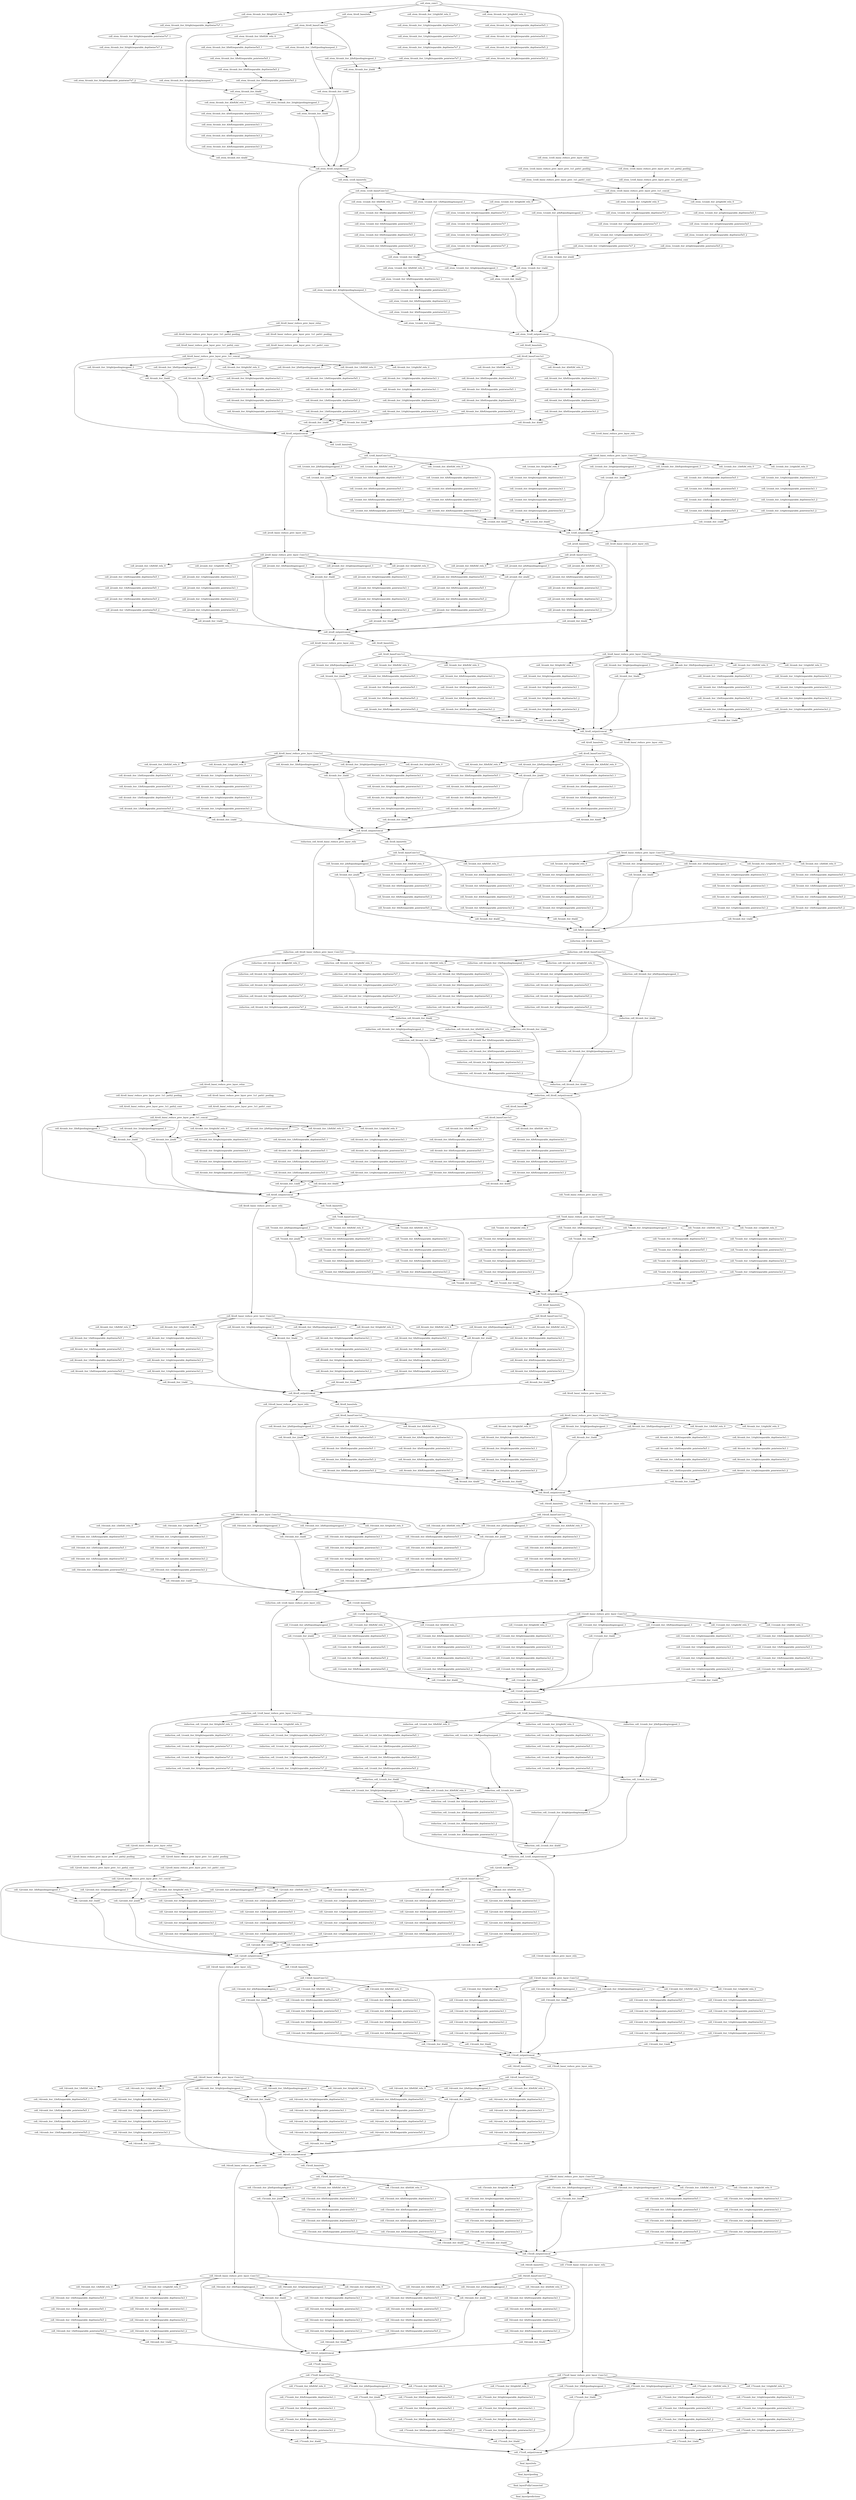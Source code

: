 digraph G {
"cell_stem_conv1"->"cell_stem_0/comb_iter_0/right/bf_relu_0";
"cell_stem_conv1"->"cell_stem_0/cell_base/relu";
"cell_stem_conv1"->"cell_stem_0/comb_iter_1/right/bf_relu_0";
"cell_stem_conv1"->"cell_stem_0/comb_iter_2/right/bf_relu_0";
"cell_stem_conv1"->"cell_stem_1/cell_base/_reduce_prev_layer_relue";
"cell_stem_conv1" [weight=22.425];
"cell_stem_0/cell_base/relu"->"cell_stem_0/cell_base/Conv1x1";
"cell_stem_0/cell_base/relu" [weight=5.542636363636364];
"cell_stem_0/cell_base/Conv1x1"->"cell_stem_0/comb_iter_1/left/pooling/maxpool_3";
"cell_stem_0/cell_base/Conv1x1"->"cell_stem_0/comb_iter_2/left/pooling/avgpool_3";
"cell_stem_0/cell_base/Conv1x1"->"cell_stem_0/comb_iter_4/right/pooling/maxpool_3";
"cell_stem_0/cell_base/Conv1x1"->"cell_stem_0/comb_iter_0/left/bf_relu_0";
"cell_stem_0/cell_base/Conv1x1" [weight=26.458636363636366];
"cell_stem_0/comb_iter_0/left/bf_relu_0"->"cell_stem_0/comb_iter_0/left/separable_depthwise5x5_1";
"cell_stem_0/comb_iter_0/left/bf_relu_0" [weight=2.567181818181818];
"cell_stem_0/comb_iter_0/left/separable_depthwise5x5_1"->"cell_stem_0/comb_iter_0/left/separable_pointwise5x5_1";
"cell_stem_0/comb_iter_0/left/separable_depthwise5x5_1" [weight=10.806454545454546];
"cell_stem_0/comb_iter_0/left/separable_pointwise5x5_1"->"cell_stem_0/comb_iter_0/left/separable_depthwise5x5_2";
"cell_stem_0/comb_iter_0/left/separable_pointwise5x5_1" [weight=4.852909090909091];
"cell_stem_0/comb_iter_0/left/separable_depthwise5x5_2"->"cell_stem_0/comb_iter_0/left/separable_pointwise5x5_2";
"cell_stem_0/comb_iter_0/left/separable_depthwise5x5_2" [weight=6.276800000000001];
"cell_stem_0/comb_iter_0/left/separable_pointwise5x5_2"->"cell_stem_0/comb_iter_0/add";
"cell_stem_0/comb_iter_0/left/separable_pointwise5x5_2" [weight=4.821899999999999];
"cell_stem_0/comb_iter_1/left/pooling/maxpool_3"->"cell_stem_0/comb_iter_1/add";
"cell_stem_0/comb_iter_1/left/pooling/maxpool_3" [weight=4.3925];
"cell_stem_0/comb_iter_2/left/pooling/avgpool_3"->"cell_stem_0/comb_iter_2/add";
"cell_stem_0/comb_iter_2/left/pooling/avgpool_3" [weight=3.7488];
"cell_stem_0/comb_iter_4/right/pooling/maxpool_3"->"cell_stem_0/comb_iter_4/add";
"cell_stem_0/comb_iter_4/right/pooling/maxpool_3" [weight=4.2468];
"cell_stem_0/comb_iter_0/right/bf_relu_0"->"cell_stem_0/comb_iter_0/right/separable_depthwise7x7_1";
"cell_stem_0/comb_iter_0/right/bf_relu_0" [weight=5.914818181818182];
"cell_stem_0/comb_iter_0/right/separable_depthwise7x7_1"->"cell_stem_0/comb_iter_0/right/separable_pointwise7x7_1";
"cell_stem_0/comb_iter_0/right/separable_depthwise7x7_1" [weight=72.14572727272729];
"cell_stem_0/comb_iter_0/right/separable_pointwise7x7_1"->"cell_stem_0/comb_iter_0/right/separable_depthwise7x7_2";
"cell_stem_0/comb_iter_0/right/separable_pointwise7x7_1" [weight=7.850454545454545];
"cell_stem_0/comb_iter_0/right/separable_depthwise7x7_2"->"cell_stem_0/comb_iter_0/right/separable_pointwise7x7_2";
"cell_stem_0/comb_iter_0/right/separable_depthwise7x7_2" [weight=25.40918181818182];
"cell_stem_0/comb_iter_0/right/separable_pointwise7x7_2"->"cell_stem_0/comb_iter_0/add";
"cell_stem_0/comb_iter_0/right/separable_pointwise7x7_2" [weight=4.803545454545455];
"cell_stem_0/comb_iter_0/add"->"cell_stem_0/comb_iter_4/left/bf_relu_0";
"cell_stem_0/comb_iter_0/add"->"cell_stem_0/comb_iter_3/right/pooling/avgpool_3";
"cell_stem_0/comb_iter_0/add" [weight=1.2543636363636363];
"cell_stem_0/comb_iter_3/right/pooling/avgpool_3"->"cell_stem_0/comb_iter_3/add";
"cell_stem_0/comb_iter_3/right/pooling/avgpool_3" [weight=2.7224545454545455];
"cell_stem_0/comb_iter_4/left/bf_relu_0"->"cell_stem_0/comb_iter_4/left/separable_depthwise3x3_1";
"cell_stem_0/comb_iter_4/left/bf_relu_0" [weight=0.8834545454545455];
"cell_stem_0/comb_iter_4/left/separable_depthwise3x3_1"->"cell_stem_0/comb_iter_4/left/separable_pointwise3x3_1";
"cell_stem_0/comb_iter_4/left/separable_depthwise3x3_1" [weight=3.3092727272727274];
"cell_stem_0/comb_iter_4/left/separable_pointwise3x3_1"->"cell_stem_0/comb_iter_4/left/separable_depthwise3x3_2";
"cell_stem_0/comb_iter_4/left/separable_pointwise3x3_1" [weight=4.744363636363636];
"cell_stem_0/comb_iter_4/left/separable_depthwise3x3_2"->"cell_stem_0/comb_iter_4/left/separable_pointwise3x3_2";
"cell_stem_0/comb_iter_4/left/separable_depthwise3x3_2" [weight=3.3262727272727273];
"cell_stem_0/comb_iter_4/left/separable_pointwise3x3_2"->"cell_stem_0/comb_iter_4/add";
"cell_stem_0/comb_iter_4/left/separable_pointwise3x3_2" [weight=4.815454545454545];
"cell_stem_0/comb_iter_4/add"->"cell_stem_0/cell_output/concat";
"cell_stem_0/comb_iter_4/add" [weight=1.1563636363636363];
"cell_stem_0/comb_iter_1/right/bf_relu_0"->"cell_stem_0/comb_iter_1/right/separable_depthwise7x7_1";
"cell_stem_0/comb_iter_1/right/bf_relu_0" [weight=5.4185454545454546];
"cell_stem_0/comb_iter_1/right/separable_depthwise7x7_1"->"cell_stem_0/comb_iter_1/right/separable_pointwise7x7_1";
"cell_stem_0/comb_iter_1/right/separable_depthwise7x7_1" [weight=70.72754545454545];
"cell_stem_0/comb_iter_1/right/separable_pointwise7x7_1"->"cell_stem_0/comb_iter_1/right/separable_depthwise7x7_2";
"cell_stem_0/comb_iter_1/right/separable_pointwise7x7_1" [weight=7.744];
"cell_stem_0/comb_iter_1/right/separable_depthwise7x7_2"->"cell_stem_0/comb_iter_1/right/separable_pointwise7x7_2";
"cell_stem_0/comb_iter_1/right/separable_depthwise7x7_2" [weight=25.52318181818182];
"cell_stem_0/comb_iter_1/right/separable_pointwise7x7_2"->"cell_stem_0/comb_iter_1/add";
"cell_stem_0/comb_iter_1/right/separable_pointwise7x7_2" [weight=4.854];
"cell_stem_0/comb_iter_1/add"->"cell_stem_0/cell_output/concat";
"cell_stem_0/comb_iter_1/add"->"cell_stem_0/comb_iter_3/add";
"cell_stem_0/comb_iter_1/add" [weight=1.2183636363636363];
"cell_stem_0/comb_iter_3/add"->"cell_stem_0/cell_output/concat";
"cell_stem_0/comb_iter_3/add" [weight=1.1443636363636362];
"cell_stem_0/comb_iter_2/right/bf_relu_0"->"cell_stem_0/comb_iter_2/right/separable_depthwise5x5_1";
"cell_stem_0/comb_iter_2/right/bf_relu_0" [weight=5.525363636363636];
"cell_stem_0/comb_iter_2/right/separable_depthwise5x5_1"->"cell_stem_0/comb_iter_2/right/separable_pointwise5x5_1";
"cell_stem_0/comb_iter_2/right/separable_depthwise5x5_1" [weight=24.001363636363635];
"cell_stem_0/comb_iter_2/right/separable_pointwise5x5_1"->"cell_stem_0/comb_iter_2/right/separable_depthwise5x5_2";
"cell_stem_0/comb_iter_2/right/separable_pointwise5x5_1" [weight=7.873818181818182];
"cell_stem_0/comb_iter_2/right/separable_depthwise5x5_2"->"cell_stem_0/comb_iter_2/right/separable_pointwise5x5_2";
"cell_stem_0/comb_iter_2/right/separable_depthwise5x5_2" [weight=6.201545454545455];
"cell_stem_0/comb_iter_2/right/separable_pointwise5x5_2"->"cell_stem_0/comb_iter_2/add";
"cell_stem_0/comb_iter_2/right/separable_pointwise5x5_2" [weight=4.853909090909091];
"cell_stem_0/comb_iter_2/add"->"cell_stem_0/cell_output/concat";
"cell_stem_0/comb_iter_2/add" [weight=1.141090909090909];
"cell_stem_0/cell_output/concat"->"cell_0/cell_base/_reduce_prev_layer_relue";
"cell_stem_0/cell_output/concat"->"cell_stem_1/cell_base/relu";
"cell_stem_0/cell_output/concat" [weight=3.263909090909091];
"cell_stem_1/cell_base/relu"->"cell_stem_1/cell_base/Conv1x1";
"cell_stem_1/cell_base/relu" [weight=2.651818181818182];
"cell_stem_1/cell_base/Conv1x1"->"cell_stem_1/comb_iter_1/left/pooling/maxpool_3";
"cell_stem_1/cell_base/Conv1x1"->"cell_stem_1/comb_iter_0/left/bf_relu_0";
"cell_stem_1/cell_base/Conv1x1"->"cell_stem_1/comb_iter_2/left/pooling/avgpool_3";
"cell_stem_1/cell_base/Conv1x1"->"cell_stem_1/comb_iter_4/right/pooling/maxpool_3";
"cell_stem_1/cell_base/Conv1x1" [weight=15.501636363636363];
"cell_stem_1/comb_iter_0/left/bf_relu_0"->"cell_stem_1/comb_iter_0/left/separable_depthwise5x5_1";
"cell_stem_1/comb_iter_0/left/bf_relu_0" [weight=1.4147272727272728];
"cell_stem_1/comb_iter_0/left/separable_depthwise5x5_1"->"cell_stem_1/comb_iter_0/left/separable_pointwise5x5_1";
"cell_stem_1/comb_iter_0/left/separable_depthwise5x5_1" [weight=6.727454545454545];
"cell_stem_1/comb_iter_0/left/separable_pointwise5x5_1"->"cell_stem_1/comb_iter_0/left/separable_depthwise5x5_2";
"cell_stem_1/comb_iter_0/left/separable_pointwise5x5_1" [weight=2.8174545454545457];
"cell_stem_1/comb_iter_0/left/separable_depthwise5x5_2"->"cell_stem_1/comb_iter_0/left/separable_pointwise5x5_2";
"cell_stem_1/comb_iter_0/left/separable_depthwise5x5_2" [weight=4.022];
"cell_stem_1/comb_iter_0/left/separable_pointwise5x5_2"->"cell_stem_1/comb_iter_0/add";
"cell_stem_1/comb_iter_0/left/separable_pointwise5x5_2" [weight=2.788090909090909];
"cell_stem_1/comb_iter_1/left/pooling/maxpool_3"->"cell_stem_1/comb_iter_1/add";
"cell_stem_1/comb_iter_1/left/pooling/maxpool_3" [weight=3.1442727272727273];
"cell_stem_1/comb_iter_2/left/pooling/avgpool_3"->"cell_stem_1/comb_iter_2/add";
"cell_stem_1/comb_iter_2/left/pooling/avgpool_3" [weight=1.9175454545454544];
"cell_stem_1/comb_iter_4/right/pooling/maxpool_3"->"cell_stem_1/comb_iter_4/add";
"cell_stem_1/comb_iter_4/right/pooling/maxpool_3" [weight=2.9704545454545457];
"cell_0/cell_base/_reduce_prev_layer_relue"->"cell_0/cell_base/_reduce_prev_layer_prev_1x1_path1_pooling";
"cell_0/cell_base/_reduce_prev_layer_relue"->"cell_0/cell_base/_reduce_prev_layer_prev_1x1_path2_pooling";
"cell_0/cell_base/_reduce_prev_layer_relue" [weight=2.5654545454545454];
"cell_0/cell_base/_reduce_prev_layer_prev_1x1_path1_pooling"->"cell_0/cell_base/_reduce_prev_layer_prev_1x1_path1_conv";
"cell_0/cell_base/_reduce_prev_layer_prev_1x1_path1_pooling" [weight=6.384363636363636];
"cell_0/cell_base/_reduce_prev_layer_prev_1x1_path1_conv"->"cell_0/cell_base/_reduce_prev_layer_prev_1x1_concat";
"cell_0/cell_base/_reduce_prev_layer_prev_1x1_path1_conv" [weight=4.132818181818182];
"cell_0/cell_base/_reduce_prev_layer_prev_1x1_path2_pooling"->"cell_0/cell_base/_reduce_prev_layer_prev_1x1_path2_conv";
"cell_0/cell_base/_reduce_prev_layer_prev_1x1_path2_pooling" [weight=6.292454545454545];
"cell_0/cell_base/_reduce_prev_layer_prev_1x1_path2_conv"->"cell_0/cell_base/_reduce_prev_layer_prev_1x1_concat";
"cell_0/cell_base/_reduce_prev_layer_prev_1x1_path2_conv" [weight=4.133272727272727];
"cell_0/cell_base/_reduce_prev_layer_prev_1x1_concat"->"cell_0/cell_output/concat";
"cell_0/cell_base/_reduce_prev_layer_prev_1x1_concat"->"cell_0/comb_iter_1/right/bf_relu_0";
"cell_0/cell_base/_reduce_prev_layer_prev_1x1_concat"->"cell_0/comb_iter_1/left/bf_relu_0";
"cell_0/cell_base/_reduce_prev_layer_prev_1x1_concat"->"cell_0/comb_iter_2/add";
"cell_0/cell_base/_reduce_prev_layer_prev_1x1_concat"->"cell_0/comb_iter_0/right/bf_relu_0";
"cell_0/cell_base/_reduce_prev_layer_prev_1x1_concat"->"cell_0/comb_iter_3/left/pooling/avgpool_3";
"cell_0/cell_base/_reduce_prev_layer_prev_1x1_concat"->"cell_0/comb_iter_3/right/pooling/avgpool_3";
"cell_0/cell_base/_reduce_prev_layer_prev_1x1_concat" [weight=1.137909090909091];
"cell_0/comb_iter_0/right/bf_relu_0"->"cell_0/comb_iter_0/right/separable_depthwise3x3_1";
"cell_0/comb_iter_0/right/bf_relu_0" [weight=0.897];
"cell_0/comb_iter_0/right/separable_depthwise3x3_1"->"cell_0/comb_iter_0/right/separable_pointwise3x3_1";
"cell_0/comb_iter_0/right/separable_depthwise3x3_1" [weight=3.581];
"cell_0/comb_iter_0/right/separable_pointwise3x3_1"->"cell_0/comb_iter_0/right/separable_depthwise3x3_2";
"cell_0/comb_iter_0/right/separable_pointwise3x3_1" [weight=6.034454545454545];
"cell_0/comb_iter_0/right/separable_depthwise3x3_2"->"cell_0/comb_iter_0/right/separable_pointwise3x3_2";
"cell_0/comb_iter_0/right/separable_depthwise3x3_2" [weight=3.541090909090909];
"cell_0/comb_iter_0/right/separable_pointwise3x3_2"->"cell_0/comb_iter_0/add";
"cell_0/comb_iter_0/right/separable_pointwise3x3_2" [weight=6.076];
"cell_0/comb_iter_1/left/bf_relu_0"->"cell_0/comb_iter_1/left/separable_depthwise5x5_1";
"cell_0/comb_iter_1/left/bf_relu_0" [weight=0.9423636363636364];
"cell_0/comb_iter_1/left/separable_depthwise5x5_1"->"cell_0/comb_iter_1/left/separable_pointwise5x5_1";
"cell_0/comb_iter_1/left/separable_depthwise5x5_1" [weight=6.140545454545455];
"cell_0/comb_iter_1/left/separable_pointwise5x5_1"->"cell_0/comb_iter_1/left/separable_depthwise5x5_2";
"cell_0/comb_iter_1/left/separable_pointwise5x5_1" [weight=6.034636363636364];
"cell_0/comb_iter_1/left/separable_depthwise5x5_2"->"cell_0/comb_iter_1/left/separable_pointwise5x5_2";
"cell_0/comb_iter_1/left/separable_depthwise5x5_2" [weight=6.192545454545455];
"cell_0/comb_iter_1/left/separable_pointwise5x5_2"->"cell_0/comb_iter_1/add";
"cell_0/comb_iter_1/left/separable_pointwise5x5_2" [weight=6.042181818181818];
"cell_0/comb_iter_1/right/bf_relu_0"->"cell_0/comb_iter_1/right/separable_depthwise3x3_1";
"cell_0/comb_iter_1/right/bf_relu_0" [weight=0.9640909090909091];
"cell_0/comb_iter_1/right/separable_depthwise3x3_1"->"cell_0/comb_iter_1/right/separable_pointwise3x3_1";
"cell_0/comb_iter_1/right/separable_depthwise3x3_1" [weight=3.5415454545454543];
"cell_0/comb_iter_1/right/separable_pointwise3x3_1"->"cell_0/comb_iter_1/right/separable_depthwise3x3_2";
"cell_0/comb_iter_1/right/separable_pointwise3x3_1" [weight=6.033818181818182];
"cell_0/comb_iter_1/right/separable_depthwise3x3_2"->"cell_0/comb_iter_1/right/separable_pointwise3x3_2";
"cell_0/comb_iter_1/right/separable_depthwise3x3_2" [weight=3.560818181818182];
"cell_0/comb_iter_1/right/separable_pointwise3x3_2"->"cell_0/comb_iter_1/add";
"cell_0/comb_iter_1/right/separable_pointwise3x3_2" [weight=6.041181818181818];
"cell_0/comb_iter_1/add"->"cell_0/cell_output/concat";
"cell_0/comb_iter_1/add" [weight=1.2491818181818182];
"cell_0/comb_iter_3/left/pooling/avgpool_3"->"cell_0/comb_iter_3/add";
"cell_0/comb_iter_3/left/pooling/avgpool_3" [weight=3.271181818181818];
"cell_0/comb_iter_3/right/pooling/avgpool_3"->"cell_0/comb_iter_3/add";
"cell_0/comb_iter_3/right/pooling/avgpool_3" [weight=3.1806363636363635];
"cell_0/comb_iter_3/add"->"cell_0/cell_output/concat";
"cell_0/comb_iter_3/add" [weight=1.244909090909091];
"cell_stem_1/cell_base/_reduce_prev_layer_relue"->"cell_stem_1/cell_base/_reduce_prev_layer_prev_1x1_path2_pooling";
"cell_stem_1/cell_base/_reduce_prev_layer_relue"->"cell_stem_1/cell_base/_reduce_prev_layer_prev_1x1_path1_pooling";
"cell_stem_1/cell_base/_reduce_prev_layer_relue" [weight=5.321];
"cell_stem_1/cell_base/_reduce_prev_layer_prev_1x1_path1_pooling"->"cell_stem_1/cell_base/_reduce_prev_layer_prev_1x1_path1_conv";
"cell_stem_1/cell_base/_reduce_prev_layer_prev_1x1_path1_pooling" [weight=13.943272727272728];
"cell_stem_1/cell_base/_reduce_prev_layer_prev_1x1_path1_conv"->"cell_stem_1/cell_base/_reduce_prev_layer_prev_1x1_concat";
"cell_stem_1/cell_base/_reduce_prev_layer_prev_1x1_path1_conv" [weight=7.875636363636364];
"cell_stem_1/cell_base/_reduce_prev_layer_prev_1x1_path2_pooling"->"cell_stem_1/cell_base/_reduce_prev_layer_prev_1x1_path2_conv";
"cell_stem_1/cell_base/_reduce_prev_layer_prev_1x1_path2_pooling" [weight=14.015];
"cell_stem_1/cell_base/_reduce_prev_layer_prev_1x1_path2_conv"->"cell_stem_1/cell_base/_reduce_prev_layer_prev_1x1_concat";
"cell_stem_1/cell_base/_reduce_prev_layer_prev_1x1_path2_conv" [weight=7.857636363636364];
"cell_stem_1/cell_base/_reduce_prev_layer_prev_1x1_concat"->"cell_stem_1/comb_iter_0/right/bf_relu_0";
"cell_stem_1/cell_base/_reduce_prev_layer_prev_1x1_concat"->"cell_stem_1/comb_iter_2/right/bf_relu_0";
"cell_stem_1/cell_base/_reduce_prev_layer_prev_1x1_concat"->"cell_stem_1/comb_iter_1/right/bf_relu_0";
"cell_stem_1/cell_base/_reduce_prev_layer_prev_1x1_concat" [weight=1.620909090909091];
"cell_stem_1/comb_iter_0/right/bf_relu_0"->"cell_stem_1/comb_iter_0/right/separable_depthwise7x7_1";
"cell_stem_1/comb_iter_0/right/bf_relu_0" [weight=1.4660909090909091];
"cell_stem_1/comb_iter_0/right/separable_depthwise7x7_1"->"cell_stem_1/comb_iter_0/right/separable_pointwise7x7_1";
"cell_stem_1/comb_iter_0/right/separable_depthwise7x7_1" [weight=16.91718181818182];
"cell_stem_1/comb_iter_0/right/separable_pointwise7x7_1"->"cell_stem_1/comb_iter_0/right/separable_depthwise7x7_2";
"cell_stem_1/comb_iter_0/right/separable_pointwise7x7_1" [weight=2.790818181818182];
"cell_stem_1/comb_iter_0/right/separable_depthwise7x7_2"->"cell_stem_1/comb_iter_0/right/separable_pointwise7x7_2";
"cell_stem_1/comb_iter_0/right/separable_depthwise7x7_2" [weight=14.24509090909091];
"cell_stem_1/comb_iter_0/right/separable_pointwise7x7_2"->"cell_stem_1/comb_iter_0/add";
"cell_stem_1/comb_iter_0/right/separable_pointwise7x7_2" [weight=2.7636363636363637];
"cell_stem_1/comb_iter_0/add"->"cell_stem_1/comb_iter_3/right/pooling/avgpool_3";
"cell_stem_1/comb_iter_0/add"->"cell_stem_1/comb_iter_4/left/bf_relu_0";
"cell_stem_1/comb_iter_0/add" [weight=0.7333636363636363];
"cell_stem_1/comb_iter_3/right/pooling/avgpool_3"->"cell_stem_1/comb_iter_3/add";
"cell_stem_1/comb_iter_3/right/pooling/avgpool_3" [weight=1.6715454545454544];
"cell_stem_1/comb_iter_4/left/bf_relu_0"->"cell_stem_1/comb_iter_4/left/separable_depthwise3x3_1";
"cell_stem_1/comb_iter_4/left/bf_relu_0" [weight=0.5229];
"cell_stem_1/comb_iter_4/left/separable_depthwise3x3_1"->"cell_stem_1/comb_iter_4/left/separable_pointwise3x3_1";
"cell_stem_1/comb_iter_4/left/separable_depthwise3x3_1" [weight=2.261];
"cell_stem_1/comb_iter_4/left/separable_pointwise3x3_1"->"cell_stem_1/comb_iter_4/left/separable_depthwise3x3_2";
"cell_stem_1/comb_iter_4/left/separable_pointwise3x3_1" [weight=2.821090909090909];
"cell_stem_1/comb_iter_4/left/separable_depthwise3x3_2"->"cell_stem_1/comb_iter_4/left/separable_pointwise3x3_2";
"cell_stem_1/comb_iter_4/left/separable_depthwise3x3_2" [weight=2.2445454545454546];
"cell_stem_1/comb_iter_4/left/separable_pointwise3x3_2"->"cell_stem_1/comb_iter_4/add";
"cell_stem_1/comb_iter_4/left/separable_pointwise3x3_2" [weight=2.806090909090909];
"cell_stem_1/comb_iter_4/add"->"cell_stem_1/cell_output/concat";
"cell_stem_1/comb_iter_4/add" [weight=0.6918181818181819];
"cell_stem_1/comb_iter_1/right/bf_relu_0"->"cell_stem_1/comb_iter_1/right/separable_depthwise7x7_1";
"cell_stem_1/comb_iter_1/right/bf_relu_0" [weight=1.3998181818181819];
"cell_stem_1/comb_iter_1/right/separable_depthwise7x7_1"->"cell_stem_1/comb_iter_1/right/separable_pointwise7x7_1";
"cell_stem_1/comb_iter_1/right/separable_depthwise7x7_1" [weight=16.78609090909091];
"cell_stem_1/comb_iter_1/right/separable_pointwise7x7_1"->"cell_stem_1/comb_iter_1/right/separable_depthwise7x7_2";
"cell_stem_1/comb_iter_1/right/separable_pointwise7x7_1" [weight=2.784818181818182];
"cell_stem_1/comb_iter_1/right/separable_depthwise7x7_2"->"cell_stem_1/comb_iter_1/right/separable_pointwise7x7_2";
"cell_stem_1/comb_iter_1/right/separable_depthwise7x7_2" [weight=14.28690909090909];
"cell_stem_1/comb_iter_1/right/separable_pointwise7x7_2"->"cell_stem_1/comb_iter_1/add";
"cell_stem_1/comb_iter_1/right/separable_pointwise7x7_2" [weight=2.8126363636363636];
"cell_stem_1/comb_iter_1/add"->"cell_stem_1/comb_iter_3/add";
"cell_stem_1/comb_iter_1/add"->"cell_stem_1/cell_output/concat";
"cell_stem_1/comb_iter_1/add" [weight=0.7104545454545454];
"cell_stem_1/comb_iter_3/add"->"cell_stem_1/cell_output/concat";
"cell_stem_1/comb_iter_3/add" [weight=0.7053636363636364];
"cell_stem_1/comb_iter_2/right/bf_relu_0"->"cell_stem_1/comb_iter_2/right/separable_depthwise5x5_1";
"cell_stem_1/comb_iter_2/right/bf_relu_0" [weight=1.5773636363636363];
"cell_stem_1/comb_iter_2/right/separable_depthwise5x5_1"->"cell_stem_1/comb_iter_2/right/separable_pointwise5x5_1";
"cell_stem_1/comb_iter_2/right/separable_depthwise5x5_1" [weight=6.805818181818182];
"cell_stem_1/comb_iter_2/right/separable_pointwise5x5_1"->"cell_stem_1/comb_iter_2/right/separable_depthwise5x5_2";
"cell_stem_1/comb_iter_2/right/separable_pointwise5x5_1" [weight=2.7666];
"cell_stem_1/comb_iter_2/right/separable_depthwise5x5_2"->"cell_stem_1/comb_iter_2/right/separable_pointwise5x5_2";
"cell_stem_1/comb_iter_2/right/separable_depthwise5x5_2" [weight=4.034727272727273];
"cell_stem_1/comb_iter_2/right/separable_pointwise5x5_2"->"cell_stem_1/comb_iter_2/add";
"cell_stem_1/comb_iter_2/right/separable_pointwise5x5_2" [weight=2.7866363636363634];
"cell_stem_1/comb_iter_2/add"->"cell_stem_1/cell_output/concat";
"cell_stem_1/comb_iter_2/add" [weight=0.7297272727272728];
"cell_stem_1/cell_output/concat"->"cell_0/cell_base/relu";
"cell_stem_1/cell_output/concat"->"cell_1/cell_base/_reduce_prev_layer_relu";
"cell_stem_1/cell_output/concat" [weight=2.185];
"cell_0/cell_base/relu"->"cell_0/cell_base/Conv1x1";
"cell_0/cell_base/relu" [weight=1.6328181818181817];
"cell_0/cell_base/Conv1x1"->"cell_0/comb_iter_4/add";
"cell_0/cell_base/Conv1x1"->"cell_0/comb_iter_2/left/pooling/avgpool_3";
"cell_0/cell_base/Conv1x1"->"cell_0/comb_iter_0/left/bf_relu_0";
"cell_0/cell_base/Conv1x1"->"cell_0/comb_iter_4/left/bf_relu_0";
"cell_0/cell_base/Conv1x1" [weight=9.770636363636363];
"cell_0/comb_iter_0/left/bf_relu_0"->"cell_0/comb_iter_0/left/separable_depthwise5x5_1";
"cell_0/comb_iter_0/left/bf_relu_0" [weight=0.9517272727272728];
"cell_0/comb_iter_0/left/separable_depthwise5x5_1"->"cell_0/comb_iter_0/left/separable_pointwise5x5_1";
"cell_0/comb_iter_0/left/separable_depthwise5x5_1" [weight=6.227636363636364];
"cell_0/comb_iter_0/left/separable_pointwise5x5_1"->"cell_0/comb_iter_0/left/separable_depthwise5x5_2";
"cell_0/comb_iter_0/left/separable_pointwise5x5_1" [weight=6.117727272727273];
"cell_0/comb_iter_0/left/separable_depthwise5x5_2"->"cell_0/comb_iter_0/left/separable_pointwise5x5_2";
"cell_0/comb_iter_0/left/separable_depthwise5x5_2" [weight=6.268181818181818];
"cell_0/comb_iter_0/left/separable_pointwise5x5_2"->"cell_0/comb_iter_0/add";
"cell_0/comb_iter_0/left/separable_pointwise5x5_2" [weight=6.074454545454545];
"cell_0/comb_iter_0/add"->"cell_0/cell_output/concat";
"cell_0/comb_iter_0/add" [weight=1.2245454545454546];
"cell_0/comb_iter_2/left/pooling/avgpool_3"->"cell_0/comb_iter_2/add";
"cell_0/comb_iter_2/left/pooling/avgpool_3" [weight=3.295909090909091];
"cell_0/comb_iter_2/add"->"cell_0/cell_output/concat";
"cell_0/comb_iter_2/add" [weight=1.1935454545454545];
"cell_0/comb_iter_4/left/bf_relu_0"->"cell_0/comb_iter_4/left/separable_depthwise3x3_1";
"cell_0/comb_iter_4/left/bf_relu_0" [weight=0.8890909090909092];
"cell_0/comb_iter_4/left/separable_depthwise3x3_1"->"cell_0/comb_iter_4/left/separable_pointwise3x3_1";
"cell_0/comb_iter_4/left/separable_depthwise3x3_1" [weight=3.5517272727272724];
"cell_0/comb_iter_4/left/separable_pointwise3x3_1"->"cell_0/comb_iter_4/left/separable_depthwise3x3_2";
"cell_0/comb_iter_4/left/separable_pointwise3x3_1" [weight=6.128363636363636];
"cell_0/comb_iter_4/left/separable_depthwise3x3_2"->"cell_0/comb_iter_4/left/separable_pointwise3x3_2";
"cell_0/comb_iter_4/left/separable_depthwise3x3_2" [weight=3.5996363636363635];
"cell_0/comb_iter_4/left/separable_pointwise3x3_2"->"cell_0/comb_iter_4/add";
"cell_0/comb_iter_4/left/separable_pointwise3x3_2" [weight=6.057090909090909];
"cell_0/comb_iter_4/add"->"cell_0/cell_output/concat";
"cell_0/comb_iter_4/add" [weight=1.179];
"cell_0/cell_output/concat"->"cell_2/cell_base/_reduce_prev_layer_relu";
"cell_0/cell_output/concat"->"cell_1/cell_base/relu";
"cell_0/cell_output/concat" [weight=4.769636363636364];
"cell_1/cell_base/relu"->"cell_1/cell_base/Conv1x1";
"cell_1/cell_base/relu" [weight=3.854];
"cell_1/cell_base/Conv1x1"->"cell_1/comb_iter_0/left/bf_relu_0";
"cell_1/cell_base/Conv1x1"->"cell_1/comb_iter_4/add";
"cell_1/cell_base/Conv1x1"->"cell_1/comb_iter_2/left/pooling/avgpool_3";
"cell_1/cell_base/Conv1x1"->"cell_1/comb_iter_4/left/bf_relu_0";
"cell_1/cell_base/Conv1x1" [weight=29.37090909090909];
"cell_1/comb_iter_0/left/bf_relu_0"->"cell_1/comb_iter_0/left/separable_depthwise5x5_1";
"cell_1/comb_iter_0/left/bf_relu_0" [weight=0.9628181818181819];
"cell_1/comb_iter_0/left/separable_depthwise5x5_1"->"cell_1/comb_iter_0/left/separable_pointwise5x5_1";
"cell_1/comb_iter_0/left/separable_depthwise5x5_1" [weight=6.158363636363636];
"cell_1/comb_iter_0/left/separable_pointwise5x5_1"->"cell_1/comb_iter_0/left/separable_depthwise5x5_2";
"cell_1/comb_iter_0/left/separable_pointwise5x5_1" [weight=6.028181818181818];
"cell_1/comb_iter_0/left/separable_depthwise5x5_2"->"cell_1/comb_iter_0/left/separable_pointwise5x5_2";
"cell_1/comb_iter_0/left/separable_depthwise5x5_2" [weight=6.321727272727273];
"cell_1/comb_iter_0/left/separable_pointwise5x5_2"->"cell_1/comb_iter_0/add";
"cell_1/comb_iter_0/left/separable_pointwise5x5_2" [weight=6.090909090909091];
"cell_1/comb_iter_2/left/pooling/avgpool_3"->"cell_1/comb_iter_2/add";
"cell_1/comb_iter_2/left/pooling/avgpool_3" [weight=3.285];
"cell_1/comb_iter_4/left/bf_relu_0"->"cell_1/comb_iter_4/left/separable_depthwise3x3_1";
"cell_1/comb_iter_4/left/bf_relu_0" [weight=0.8903];
"cell_1/comb_iter_4/left/separable_depthwise3x3_1"->"cell_1/comb_iter_4/left/separable_pointwise3x3_1";
"cell_1/comb_iter_4/left/separable_depthwise3x3_1" [weight=3.6885454545454546];
"cell_1/comb_iter_4/left/separable_pointwise3x3_1"->"cell_1/comb_iter_4/left/separable_depthwise3x3_2";
"cell_1/comb_iter_4/left/separable_pointwise3x3_1" [weight=6.0984];
"cell_1/comb_iter_4/left/separable_depthwise3x3_2"->"cell_1/comb_iter_4/left/separable_pointwise3x3_2";
"cell_1/comb_iter_4/left/separable_depthwise3x3_2" [weight=3.5886];
"cell_1/comb_iter_4/left/separable_pointwise3x3_2"->"cell_1/comb_iter_4/add";
"cell_1/comb_iter_4/left/separable_pointwise3x3_2" [weight=6.100909090909091];
"cell_1/comb_iter_4/add"->"cell_1/cell_output/concat";
"cell_1/comb_iter_4/add" [weight=1.2172727272727273];
"cell_2/cell_base/_reduce_prev_layer_relu"->"cell_2/cell_base/_reduce_prev_layer_Conv1x1";
"cell_2/cell_base/_reduce_prev_layer_relu" [weight=3.862181818181818];
"cell_2/cell_base/_reduce_prev_layer_Conv1x1"->"cell_2/cell_output/concat";
"cell_2/cell_base/_reduce_prev_layer_Conv1x1"->"cell_2/comb_iter_2/add";
"cell_2/cell_base/_reduce_prev_layer_Conv1x1"->"cell_2/comb_iter_0/right/bf_relu_0";
"cell_2/cell_base/_reduce_prev_layer_Conv1x1"->"cell_2/comb_iter_1/left/bf_relu_0";
"cell_2/cell_base/_reduce_prev_layer_Conv1x1"->"cell_2/comb_iter_3/left/pooling/avgpool_3";
"cell_2/cell_base/_reduce_prev_layer_Conv1x1"->"cell_2/comb_iter_1/right/bf_relu_0";
"cell_2/cell_base/_reduce_prev_layer_Conv1x1"->"cell_2/comb_iter_3/right/pooling/avgpool_3";
"cell_2/cell_base/_reduce_prev_layer_Conv1x1" [weight=29.76390909090909];
"cell_2/comb_iter_0/right/bf_relu_0"->"cell_2/comb_iter_0/right/separable_depthwise3x3_1";
"cell_2/comb_iter_0/right/bf_relu_0" [weight=0.9698181818181819];
"cell_2/comb_iter_0/right/separable_depthwise3x3_1"->"cell_2/comb_iter_0/right/separable_pointwise3x3_1";
"cell_2/comb_iter_0/right/separable_depthwise3x3_1" [weight=3.593181818181818];
"cell_2/comb_iter_0/right/separable_pointwise3x3_1"->"cell_2/comb_iter_0/right/separable_depthwise3x3_2";
"cell_2/comb_iter_0/right/separable_pointwise3x3_1" [weight=6.098454545454545];
"cell_2/comb_iter_0/right/separable_depthwise3x3_2"->"cell_2/comb_iter_0/right/separable_pointwise3x3_2";
"cell_2/comb_iter_0/right/separable_depthwise3x3_2" [weight=3.583818181818182];
"cell_2/comb_iter_0/right/separable_pointwise3x3_2"->"cell_2/comb_iter_0/add";
"cell_2/comb_iter_0/right/separable_pointwise3x3_2" [weight=6.066545454545455];
"cell_2/comb_iter_1/left/bf_relu_0"->"cell_2/comb_iter_1/left/separable_depthwise5x5_1";
"cell_2/comb_iter_1/left/bf_relu_0" [weight=0.9420909090909091];
"cell_2/comb_iter_1/left/separable_depthwise5x5_1"->"cell_2/comb_iter_1/left/separable_pointwise5x5_1";
"cell_2/comb_iter_1/left/separable_depthwise5x5_1" [weight=6.220818181818182];
"cell_2/comb_iter_1/left/separable_pointwise5x5_1"->"cell_2/comb_iter_1/left/separable_depthwise5x5_2";
"cell_2/comb_iter_1/left/separable_pointwise5x5_1" [weight=6.084090909090909];
"cell_2/comb_iter_1/left/separable_depthwise5x5_2"->"cell_2/comb_iter_1/left/separable_pointwise5x5_2";
"cell_2/comb_iter_1/left/separable_depthwise5x5_2" [weight=6.257272727272727];
"cell_2/comb_iter_1/left/separable_pointwise5x5_2"->"cell_2/comb_iter_1/add";
"cell_2/comb_iter_1/left/separable_pointwise5x5_2" [weight=6.062272727272727];
"cell_2/comb_iter_1/right/bf_relu_0"->"cell_2/comb_iter_1/right/separable_depthwise3x3_1";
"cell_2/comb_iter_1/right/bf_relu_0" [weight=1.0294545454545454];
"cell_2/comb_iter_1/right/separable_depthwise3x3_1"->"cell_2/comb_iter_1/right/separable_pointwise3x3_1";
"cell_2/comb_iter_1/right/separable_depthwise3x3_1" [weight=3.762181818181818];
"cell_2/comb_iter_1/right/separable_pointwise3x3_1"->"cell_2/comb_iter_1/right/separable_depthwise3x3_2";
"cell_2/comb_iter_1/right/separable_pointwise3x3_1" [weight=6.079454545454545];
"cell_2/comb_iter_1/right/separable_depthwise3x3_2"->"cell_2/comb_iter_1/right/separable_pointwise3x3_2";
"cell_2/comb_iter_1/right/separable_depthwise3x3_2" [weight=3.6432727272727274];
"cell_2/comb_iter_1/right/separable_pointwise3x3_2"->"cell_2/comb_iter_1/add";
"cell_2/comb_iter_1/right/separable_pointwise3x3_2" [weight=6.046090909090909];
"cell_2/comb_iter_1/add"->"cell_2/cell_output/concat";
"cell_2/comb_iter_1/add" [weight=1.3743636363636362];
"cell_2/comb_iter_3/left/pooling/avgpool_3"->"cell_2/comb_iter_3/add";
"cell_2/comb_iter_3/left/pooling/avgpool_3" [weight=3.287909090909091];
"cell_2/comb_iter_3/right/pooling/avgpool_3"->"cell_2/comb_iter_3/add";
"cell_2/comb_iter_3/right/pooling/avgpool_3" [weight=3.213818181818182];
"cell_2/comb_iter_3/add"->"cell_2/cell_output/concat";
"cell_2/comb_iter_3/add" [weight=1.1817272727272727];
"cell_1/cell_base/_reduce_prev_layer_relu"->"cell_1/cell_base/_reduce_prev_layer_Conv1x1";
"cell_1/cell_base/_reduce_prev_layer_relu" [weight=1.488090909090909];
"cell_1/cell_base/_reduce_prev_layer_Conv1x1"->"cell_1/comb_iter_3/left/pooling/avgpool_3";
"cell_1/cell_base/_reduce_prev_layer_Conv1x1"->"cell_1/comb_iter_3/right/pooling/avgpool_3";
"cell_1/cell_base/_reduce_prev_layer_Conv1x1"->"cell_1/comb_iter_1/left/bf_relu_0";
"cell_1/cell_base/_reduce_prev_layer_Conv1x1"->"cell_1/cell_output/concat";
"cell_1/cell_base/_reduce_prev_layer_Conv1x1"->"cell_1/comb_iter_0/right/bf_relu_0";
"cell_1/cell_base/_reduce_prev_layer_Conv1x1"->"cell_1/comb_iter_1/right/bf_relu_0";
"cell_1/cell_base/_reduce_prev_layer_Conv1x1"->"cell_1/comb_iter_2/add";
"cell_1/cell_base/_reduce_prev_layer_Conv1x1" [weight=9.727727272727272];
"cell_1/comb_iter_0/right/bf_relu_0"->"cell_1/comb_iter_0/right/separable_depthwise3x3_1";
"cell_1/comb_iter_0/right/bf_relu_0" [weight=0.9861818181818182];
"cell_1/comb_iter_0/right/separable_depthwise3x3_1"->"cell_1/comb_iter_0/right/separable_pointwise3x3_1";
"cell_1/comb_iter_0/right/separable_depthwise3x3_1" [weight=3.593];
"cell_1/comb_iter_0/right/separable_pointwise3x3_1"->"cell_1/comb_iter_0/right/separable_depthwise3x3_2";
"cell_1/comb_iter_0/right/separable_pointwise3x3_1" [weight=6.122909090909091];
"cell_1/comb_iter_0/right/separable_depthwise3x3_2"->"cell_1/comb_iter_0/right/separable_pointwise3x3_2";
"cell_1/comb_iter_0/right/separable_depthwise3x3_2" [weight=3.5343636363636364];
"cell_1/comb_iter_0/right/separable_pointwise3x3_2"->"cell_1/comb_iter_0/add";
"cell_1/comb_iter_0/right/separable_pointwise3x3_2" [weight=6.094090909090909];
"cell_1/comb_iter_0/add"->"cell_1/cell_output/concat";
"cell_1/comb_iter_0/add" [weight=1.229909090909091];
"cell_1/comb_iter_1/left/bf_relu_0"->"cell_1/comb_iter_1/left/separable_depthwise5x5_1";
"cell_1/comb_iter_1/left/bf_relu_0" [weight=0.8818181818181818];
"cell_1/comb_iter_1/left/separable_depthwise5x5_1"->"cell_1/comb_iter_1/left/separable_pointwise5x5_1";
"cell_1/comb_iter_1/left/separable_depthwise5x5_1" [weight=6.169];
"cell_1/comb_iter_1/left/separable_pointwise5x5_1"->"cell_1/comb_iter_1/left/separable_depthwise5x5_2";
"cell_1/comb_iter_1/left/separable_pointwise5x5_1" [weight=6.084454545454545];
"cell_1/comb_iter_1/left/separable_depthwise5x5_2"->"cell_1/comb_iter_1/left/separable_pointwise5x5_2";
"cell_1/comb_iter_1/left/separable_depthwise5x5_2" [weight=6.2037272727272725];
"cell_1/comb_iter_1/left/separable_pointwise5x5_2"->"cell_1/comb_iter_1/add";
"cell_1/comb_iter_1/left/separable_pointwise5x5_2" [weight=6.046];
"cell_1/comb_iter_1/right/bf_relu_0"->"cell_1/comb_iter_1/right/separable_depthwise3x3_1";
"cell_1/comb_iter_1/right/bf_relu_0" [weight=0.9885454545454545];
"cell_1/comb_iter_1/right/separable_depthwise3x3_1"->"cell_1/comb_iter_1/right/separable_pointwise3x3_1";
"cell_1/comb_iter_1/right/separable_depthwise3x3_1" [weight=3.5684545454545455];
"cell_1/comb_iter_1/right/separable_pointwise3x3_1"->"cell_1/comb_iter_1/right/separable_depthwise3x3_2";
"cell_1/comb_iter_1/right/separable_pointwise3x3_1" [weight=6.159272727272727];
"cell_1/comb_iter_1/right/separable_depthwise3x3_2"->"cell_1/comb_iter_1/right/separable_pointwise3x3_2";
"cell_1/comb_iter_1/right/separable_depthwise3x3_2" [weight=3.6927272727272724];
"cell_1/comb_iter_1/right/separable_pointwise3x3_2"->"cell_1/comb_iter_1/add";
"cell_1/comb_iter_1/right/separable_pointwise3x3_2" [weight=6.101636363636364];
"cell_1/comb_iter_1/add"->"cell_1/cell_output/concat";
"cell_1/comb_iter_1/add" [weight=1.2936363636363637];
"cell_1/comb_iter_2/add"->"cell_1/cell_output/concat";
"cell_1/comb_iter_2/add" [weight=1.1443636363636362];
"cell_1/comb_iter_3/left/pooling/avgpool_3"->"cell_1/comb_iter_3/add";
"cell_1/comb_iter_3/left/pooling/avgpool_3" [weight=3.2464545454545455];
"cell_1/comb_iter_3/right/pooling/avgpool_3"->"cell_1/comb_iter_3/add";
"cell_1/comb_iter_3/right/pooling/avgpool_3" [weight=3.1957];
"cell_1/comb_iter_3/add"->"cell_1/cell_output/concat";
"cell_1/comb_iter_3/add" [weight=1.171];
"cell_1/cell_output/concat"->"cell_2/cell_base/relu";
"cell_1/cell_output/concat"->"cell_3/cell_base/_reduce_prev_layer_relu";
"cell_1/cell_output/concat" [weight=4.888];
"cell_2/cell_base/relu"->"cell_2/cell_base/Conv1x1";
"cell_2/cell_base/relu" [weight=4.257272727272727];
"cell_2/cell_base/Conv1x1"->"cell_2/comb_iter_4/add";
"cell_2/cell_base/Conv1x1"->"cell_2/comb_iter_4/left/bf_relu_0";
"cell_2/cell_base/Conv1x1"->"cell_2/comb_iter_0/left/bf_relu_0";
"cell_2/cell_base/Conv1x1"->"cell_2/comb_iter_2/left/pooling/avgpool_3";
"cell_2/cell_base/Conv1x1" [weight=30.272727272727273];
"cell_2/comb_iter_0/left/bf_relu_0"->"cell_2/comb_iter_0/left/separable_depthwise5x5_1";
"cell_2/comb_iter_0/left/bf_relu_0" [weight=1.002909090909091];
"cell_2/comb_iter_0/left/separable_depthwise5x5_1"->"cell_2/comb_iter_0/left/separable_pointwise5x5_1";
"cell_2/comb_iter_0/left/separable_depthwise5x5_1" [weight=6.264545454545455];
"cell_2/comb_iter_0/left/separable_pointwise5x5_1"->"cell_2/comb_iter_0/left/separable_depthwise5x5_2";
"cell_2/comb_iter_0/left/separable_pointwise5x5_1" [weight=6.107909090909091];
"cell_2/comb_iter_0/left/separable_depthwise5x5_2"->"cell_2/comb_iter_0/left/separable_pointwise5x5_2";
"cell_2/comb_iter_0/left/separable_depthwise5x5_2" [weight=6.179636363636364];
"cell_2/comb_iter_0/left/separable_pointwise5x5_2"->"cell_2/comb_iter_0/add";
"cell_2/comb_iter_0/left/separable_pointwise5x5_2" [weight=6.139545454545455];
"cell_2/comb_iter_0/add"->"cell_2/cell_output/concat";
"cell_2/comb_iter_0/add" [weight=1.2563636363636363];
"cell_2/comb_iter_2/left/pooling/avgpool_3"->"cell_2/comb_iter_2/add";
"cell_2/comb_iter_2/left/pooling/avgpool_3" [weight=3.267];
"cell_2/comb_iter_2/add"->"cell_2/cell_output/concat";
"cell_2/comb_iter_2/add" [weight=1.1923636363636363];
"cell_2/comb_iter_4/left/bf_relu_0"->"cell_2/comb_iter_4/left/separable_depthwise3x3_1";
"cell_2/comb_iter_4/left/bf_relu_0" [weight=0.8723636363636363];
"cell_2/comb_iter_4/left/separable_depthwise3x3_1"->"cell_2/comb_iter_4/left/separable_pointwise3x3_1";
"cell_2/comb_iter_4/left/separable_depthwise3x3_1" [weight=3.5536363636363637];
"cell_2/comb_iter_4/left/separable_pointwise3x3_1"->"cell_2/comb_iter_4/left/separable_depthwise3x3_2";
"cell_2/comb_iter_4/left/separable_pointwise3x3_1" [weight=6.107181818181818];
"cell_2/comb_iter_4/left/separable_depthwise3x3_2"->"cell_2/comb_iter_4/left/separable_pointwise3x3_2";
"cell_2/comb_iter_4/left/separable_depthwise3x3_2" [weight=3.6974545454545455];
"cell_2/comb_iter_4/left/separable_pointwise3x3_2"->"cell_2/comb_iter_4/add";
"cell_2/comb_iter_4/left/separable_pointwise3x3_2" [weight=6.080181818181818];
"cell_2/comb_iter_4/add"->"cell_2/cell_output/concat";
"cell_2/comb_iter_4/add" [weight=1.1922727272727272];
"cell_2/cell_output/concat"->"cell_3/cell_base/relu";
"cell_2/cell_output/concat"->"cell_4/cell_base/_reduce_prev_layer_relu";
"cell_2/cell_output/concat" [weight=4.721454545454545];
"cell_3/cell_base/relu"->"cell_3/cell_base/Conv1x1";
"cell_3/cell_base/relu" [weight=4.099909090909091];
"cell_3/cell_base/Conv1x1"->"cell_3/comb_iter_4/add";
"cell_3/cell_base/Conv1x1"->"cell_3/comb_iter_2/left/pooling/avgpool_3";
"cell_3/cell_base/Conv1x1"->"cell_3/comb_iter_0/left/bf_relu_0";
"cell_3/cell_base/Conv1x1"->"cell_3/comb_iter_4/left/bf_relu_0";
"cell_3/cell_base/Conv1x1" [weight=29.928545454545457];
"cell_3/comb_iter_0/left/bf_relu_0"->"cell_3/comb_iter_0/left/separable_depthwise5x5_1";
"cell_3/comb_iter_0/left/bf_relu_0" [weight=0.9654545454545455];
"cell_3/comb_iter_0/left/separable_depthwise5x5_1"->"cell_3/comb_iter_0/left/separable_pointwise5x5_1";
"cell_3/comb_iter_0/left/separable_depthwise5x5_1" [weight=6.228818181818182];
"cell_3/comb_iter_0/left/separable_pointwise5x5_1"->"cell_3/comb_iter_0/left/separable_depthwise5x5_2";
"cell_3/comb_iter_0/left/separable_pointwise5x5_1" [weight=6.085090909090909];
"cell_3/comb_iter_0/left/separable_depthwise5x5_2"->"cell_3/comb_iter_0/left/separable_pointwise5x5_2";
"cell_3/comb_iter_0/left/separable_depthwise5x5_2" [weight=6.179727272727273];
"cell_3/comb_iter_0/left/separable_pointwise5x5_2"->"cell_3/comb_iter_0/add";
"cell_3/comb_iter_0/left/separable_pointwise5x5_2" [weight=6.062272727272727];
"cell_3/comb_iter_2/left/pooling/avgpool_3"->"cell_3/comb_iter_2/add";
"cell_3/comb_iter_2/left/pooling/avgpool_3" [weight=3.321];
"cell_3/comb_iter_4/left/bf_relu_0"->"cell_3/comb_iter_4/left/separable_depthwise3x3_1";
"cell_3/comb_iter_4/left/bf_relu_0" [weight=0.963];
"cell_3/comb_iter_4/left/separable_depthwise3x3_1"->"cell_3/comb_iter_4/left/separable_pointwise3x3_1";
"cell_3/comb_iter_4/left/separable_depthwise3x3_1" [weight=3.600181818181818];
"cell_3/comb_iter_4/left/separable_pointwise3x3_1"->"cell_3/comb_iter_4/left/separable_depthwise3x3_2";
"cell_3/comb_iter_4/left/separable_pointwise3x3_1" [weight=6.166727272727273];
"cell_3/comb_iter_4/left/separable_depthwise3x3_2"->"cell_3/comb_iter_4/left/separable_pointwise3x3_2";
"cell_3/comb_iter_4/left/separable_depthwise3x3_2" [weight=3.615];
"cell_3/comb_iter_4/left/separable_pointwise3x3_2"->"cell_3/comb_iter_4/add";
"cell_3/comb_iter_4/left/separable_pointwise3x3_2" [weight=6.124545454545455];
"cell_3/comb_iter_4/add"->"cell_3/cell_output/concat";
"cell_3/comb_iter_4/add" [weight=1.2307272727272727];
"cell_4/cell_base/_reduce_prev_layer_relu"->"cell_4/cell_base/_reduce_prev_layer_Conv1x1";
"cell_4/cell_base/_reduce_prev_layer_relu" [weight=3.9503636363636363];
"cell_4/cell_base/_reduce_prev_layer_Conv1x1"->"cell_4/comb_iter_1/left/bf_relu_0";
"cell_4/cell_base/_reduce_prev_layer_Conv1x1"->"cell_4/comb_iter_3/left/pooling/avgpool_3";
"cell_4/cell_base/_reduce_prev_layer_Conv1x1"->"cell_4/comb_iter_1/right/bf_relu_0";
"cell_4/cell_base/_reduce_prev_layer_Conv1x1"->"cell_4/comb_iter_0/right/bf_relu_0";
"cell_4/cell_base/_reduce_prev_layer_Conv1x1"->"cell_4/comb_iter_2/add";
"cell_4/cell_base/_reduce_prev_layer_Conv1x1"->"cell_4/cell_output/concat";
"cell_4/cell_base/_reduce_prev_layer_Conv1x1"->"cell_4/comb_iter_3/right/pooling/avgpool_3";
"cell_4/cell_base/_reduce_prev_layer_Conv1x1" [weight=29.45718181818182];
"cell_4/comb_iter_0/right/bf_relu_0"->"cell_4/comb_iter_0/right/separable_depthwise3x3_1";
"cell_4/comb_iter_0/right/bf_relu_0" [weight=1.0613636363636363];
"cell_4/comb_iter_0/right/separable_depthwise3x3_1"->"cell_4/comb_iter_0/right/separable_pointwise3x3_1";
"cell_4/comb_iter_0/right/separable_depthwise3x3_1" [weight=3.573];
"cell_4/comb_iter_0/right/separable_pointwise3x3_1"->"cell_4/comb_iter_0/right/separable_depthwise3x3_2";
"cell_4/comb_iter_0/right/separable_pointwise3x3_1" [weight=6.062363636363636];
"cell_4/comb_iter_0/right/separable_depthwise3x3_2"->"cell_4/comb_iter_0/right/separable_pointwise3x3_2";
"cell_4/comb_iter_0/right/separable_depthwise3x3_2" [weight=3.581181818181818];
"cell_4/comb_iter_0/right/separable_pointwise3x3_2"->"cell_4/comb_iter_0/add";
"cell_4/comb_iter_0/right/separable_pointwise3x3_2" [weight=6.0106363636363636];
"cell_4/comb_iter_1/left/bf_relu_0"->"cell_4/comb_iter_1/left/separable_depthwise5x5_1";
"cell_4/comb_iter_1/left/bf_relu_0" [weight=0.9889090909090908];
"cell_4/comb_iter_1/left/separable_depthwise5x5_1"->"cell_4/comb_iter_1/left/separable_pointwise5x5_1";
"cell_4/comb_iter_1/left/separable_depthwise5x5_1" [weight=6.265909090909091];
"cell_4/comb_iter_1/left/separable_pointwise5x5_1"->"cell_4/comb_iter_1/left/separable_depthwise5x5_2";
"cell_4/comb_iter_1/left/separable_pointwise5x5_1" [weight=6.068636363636364];
"cell_4/comb_iter_1/left/separable_depthwise5x5_2"->"cell_4/comb_iter_1/left/separable_pointwise5x5_2";
"cell_4/comb_iter_1/left/separable_depthwise5x5_2" [weight=6.134818181818182];
"cell_4/comb_iter_1/left/separable_pointwise5x5_2"->"cell_4/comb_iter_1/add";
"cell_4/comb_iter_1/left/separable_pointwise5x5_2" [weight=6.104181818181818];
"cell_4/comb_iter_1/right/bf_relu_0"->"cell_4/comb_iter_1/right/separable_depthwise3x3_1";
"cell_4/comb_iter_1/right/bf_relu_0" [weight=1.0079];
"cell_4/comb_iter_1/right/separable_depthwise3x3_1"->"cell_4/comb_iter_1/right/separable_pointwise3x3_1";
"cell_4/comb_iter_1/right/separable_depthwise3x3_1" [weight=3.5626363636363636];
"cell_4/comb_iter_1/right/separable_pointwise3x3_1"->"cell_4/comb_iter_1/right/separable_depthwise3x3_2";
"cell_4/comb_iter_1/right/separable_pointwise3x3_1" [weight=6.114909090909091];
"cell_4/comb_iter_1/right/separable_depthwise3x3_2"->"cell_4/comb_iter_1/right/separable_pointwise3x3_2";
"cell_4/comb_iter_1/right/separable_depthwise3x3_2" [weight=3.6455454545454544];
"cell_4/comb_iter_1/right/separable_pointwise3x3_2"->"cell_4/comb_iter_1/add";
"cell_4/comb_iter_1/right/separable_pointwise3x3_2" [weight=6.183181818181818];
"cell_4/comb_iter_1/add"->"cell_4/cell_output/concat";
"cell_4/comb_iter_1/add" [weight=1.3808181818181817];
"cell_4/comb_iter_3/left/pooling/avgpool_3"->"cell_4/comb_iter_3/add";
"cell_4/comb_iter_3/left/pooling/avgpool_3" [weight=3.2795454545454543];
"cell_4/comb_iter_3/right/pooling/avgpool_3"->"cell_4/comb_iter_3/add";
"cell_4/comb_iter_3/right/pooling/avgpool_3" [weight=3.215181818181818];
"cell_4/comb_iter_3/add"->"cell_4/cell_output/concat";
"cell_4/comb_iter_3/add" [weight=1.3042727272727273];
"cell_3/cell_base/_reduce_prev_layer_relu"->"cell_3/cell_base/_reduce_prev_layer_Conv1x1";
"cell_3/cell_base/_reduce_prev_layer_relu" [weight=4.573181818181818];
"cell_3/cell_base/_reduce_prev_layer_Conv1x1"->"cell_3/comb_iter_1/left/bf_relu_0";
"cell_3/cell_base/_reduce_prev_layer_Conv1x1"->"cell_3/comb_iter_1/right/bf_relu_0";
"cell_3/cell_base/_reduce_prev_layer_Conv1x1"->"cell_3/comb_iter_2/add";
"cell_3/cell_base/_reduce_prev_layer_Conv1x1"->"cell_3/cell_output/concat";
"cell_3/cell_base/_reduce_prev_layer_Conv1x1"->"cell_3/comb_iter_3/left/pooling/avgpool_3";
"cell_3/cell_base/_reduce_prev_layer_Conv1x1"->"cell_3/comb_iter_0/right/bf_relu_0";
"cell_3/cell_base/_reduce_prev_layer_Conv1x1"->"cell_3/comb_iter_3/right/pooling/avgpool_3";
"cell_3/cell_base/_reduce_prev_layer_Conv1x1" [weight=29.660272727272726];
"cell_3/comb_iter_0/right/bf_relu_0"->"cell_3/comb_iter_0/right/separable_depthwise3x3_1";
"cell_3/comb_iter_0/right/bf_relu_0" [weight=0.9857272727272728];
"cell_3/comb_iter_0/right/separable_depthwise3x3_1"->"cell_3/comb_iter_0/right/separable_pointwise3x3_1";
"cell_3/comb_iter_0/right/separable_depthwise3x3_1" [weight=3.5594545454545456];
"cell_3/comb_iter_0/right/separable_pointwise3x3_1"->"cell_3/comb_iter_0/right/separable_depthwise3x3_2";
"cell_3/comb_iter_0/right/separable_pointwise3x3_1" [weight=6.070545454545455];
"cell_3/comb_iter_0/right/separable_depthwise3x3_2"->"cell_3/comb_iter_0/right/separable_pointwise3x3_2";
"cell_3/comb_iter_0/right/separable_depthwise3x3_2" [weight=3.5883636363636366];
"cell_3/comb_iter_0/right/separable_pointwise3x3_2"->"cell_3/comb_iter_0/add";
"cell_3/comb_iter_0/right/separable_pointwise3x3_2" [weight=6.120363636363636];
"cell_3/comb_iter_0/add"->"cell_3/cell_output/concat";
"cell_3/comb_iter_0/add" [weight=1.1877272727272727];
"cell_3/comb_iter_1/left/bf_relu_0"->"cell_3/comb_iter_1/left/separable_depthwise5x5_1";
"cell_3/comb_iter_1/left/bf_relu_0" [weight=0.9354545454545455];
"cell_3/comb_iter_1/left/separable_depthwise5x5_1"->"cell_3/comb_iter_1/left/separable_pointwise5x5_1";
"cell_3/comb_iter_1/left/separable_depthwise5x5_1" [weight=6.214545454545455];
"cell_3/comb_iter_1/left/separable_pointwise5x5_1"->"cell_3/comb_iter_1/left/separable_depthwise5x5_2";
"cell_3/comb_iter_1/left/separable_pointwise5x5_1" [weight=6.110181818181818];
"cell_3/comb_iter_1/left/separable_depthwise5x5_2"->"cell_3/comb_iter_1/left/separable_pointwise5x5_2";
"cell_3/comb_iter_1/left/separable_depthwise5x5_2" [weight=6.189636363636364];
"cell_3/comb_iter_1/left/separable_pointwise5x5_2"->"cell_3/comb_iter_1/add";
"cell_3/comb_iter_1/left/separable_pointwise5x5_2" [weight=6.055545454545455];
"cell_3/comb_iter_1/right/bf_relu_0"->"cell_3/comb_iter_1/right/separable_depthwise3x3_1";
"cell_3/comb_iter_1/right/bf_relu_0" [weight=0.9357272727272727];
"cell_3/comb_iter_1/right/separable_depthwise3x3_1"->"cell_3/comb_iter_1/right/separable_pointwise3x3_1";
"cell_3/comb_iter_1/right/separable_depthwise3x3_1" [weight=3.5844545454545456];
"cell_3/comb_iter_1/right/separable_pointwise3x3_1"->"cell_3/comb_iter_1/right/separable_depthwise3x3_2";
"cell_3/comb_iter_1/right/separable_pointwise3x3_1" [weight=6.113272727272727];
"cell_3/comb_iter_1/right/separable_depthwise3x3_2"->"cell_3/comb_iter_1/right/separable_pointwise3x3_2";
"cell_3/comb_iter_1/right/separable_depthwise3x3_2" [weight=3.7322727272727274];
"cell_3/comb_iter_1/right/separable_pointwise3x3_2"->"cell_3/comb_iter_1/add";
"cell_3/comb_iter_1/right/separable_pointwise3x3_2" [weight=6.128181818181818];
"cell_3/comb_iter_1/add"->"cell_3/cell_output/concat";
"cell_3/comb_iter_1/add" [weight=1.2723636363636364];
"cell_3/comb_iter_2/add"->"cell_3/cell_output/concat";
"cell_3/comb_iter_2/add" [weight=1.1515454545454544];
"cell_3/comb_iter_3/left/pooling/avgpool_3"->"cell_3/comb_iter_3/add";
"cell_3/comb_iter_3/left/pooling/avgpool_3" [weight=3.233909090909091];
"cell_3/comb_iter_3/right/pooling/avgpool_3"->"cell_3/comb_iter_3/add";
"cell_3/comb_iter_3/right/pooling/avgpool_3" [weight=3.209181818181818];
"cell_3/comb_iter_3/add"->"cell_3/cell_output/concat";
"cell_3/comb_iter_3/add" [weight=1.2352727272727273];
"cell_3/cell_output/concat"->"cell_4/cell_base/relu";
"cell_3/cell_output/concat"->"cell_5/cell_base/_reduce_prev_layer_relu";
"cell_3/cell_output/concat" [weight=4.943818181818182];
"cell_4/cell_base/relu"->"cell_4/cell_base/Conv1x1";
"cell_4/cell_base/relu" [weight=4.188636363636364];
"cell_4/cell_base/Conv1x1"->"cell_4/comb_iter_0/left/bf_relu_0";
"cell_4/cell_base/Conv1x1"->"cell_4/comb_iter_4/add";
"cell_4/cell_base/Conv1x1"->"cell_4/comb_iter_4/left/bf_relu_0";
"cell_4/cell_base/Conv1x1"->"cell_4/comb_iter_2/left/pooling/avgpool_3";
"cell_4/cell_base/Conv1x1" [weight=29.38381818181818];
"cell_4/comb_iter_0/left/bf_relu_0"->"cell_4/comb_iter_0/left/separable_depthwise5x5_1";
"cell_4/comb_iter_0/left/bf_relu_0" [weight=0.9564];
"cell_4/comb_iter_0/left/separable_depthwise5x5_1"->"cell_4/comb_iter_0/left/separable_pointwise5x5_1";
"cell_4/comb_iter_0/left/separable_depthwise5x5_1" [weight=6.169454545454545];
"cell_4/comb_iter_0/left/separable_pointwise5x5_1"->"cell_4/comb_iter_0/left/separable_depthwise5x5_2";
"cell_4/comb_iter_0/left/separable_pointwise5x5_1" [weight=6.067181818181818];
"cell_4/comb_iter_0/left/separable_depthwise5x5_2"->"cell_4/comb_iter_0/left/separable_pointwise5x5_2";
"cell_4/comb_iter_0/left/separable_depthwise5x5_2" [weight=6.241090909090909];
"cell_4/comb_iter_0/left/separable_pointwise5x5_2"->"cell_4/comb_iter_0/add";
"cell_4/comb_iter_0/left/separable_pointwise5x5_2" [weight=6.115545454545455];
"cell_4/comb_iter_0/add"->"cell_4/cell_output/concat";
"cell_4/comb_iter_0/add" [weight=1.306909090909091];
"cell_4/comb_iter_2/left/pooling/avgpool_3"->"cell_4/comb_iter_2/add";
"cell_4/comb_iter_2/left/pooling/avgpool_3" [weight=3.2952727272727276];
"cell_4/comb_iter_2/add"->"cell_4/cell_output/concat";
"cell_4/comb_iter_2/add" [weight=1.3064];
"cell_4/comb_iter_4/left/bf_relu_0"->"cell_4/comb_iter_4/left/separable_depthwise3x3_1";
"cell_4/comb_iter_4/left/bf_relu_0" [weight=0.9222727272727272];
"cell_4/comb_iter_4/left/separable_depthwise3x3_1"->"cell_4/comb_iter_4/left/separable_pointwise3x3_1";
"cell_4/comb_iter_4/left/separable_depthwise3x3_1" [weight=3.688090909090909];
"cell_4/comb_iter_4/left/separable_pointwise3x3_1"->"cell_4/comb_iter_4/left/separable_depthwise3x3_2";
"cell_4/comb_iter_4/left/separable_pointwise3x3_1" [weight=6.089];
"cell_4/comb_iter_4/left/separable_depthwise3x3_2"->"cell_4/comb_iter_4/left/separable_pointwise3x3_2";
"cell_4/comb_iter_4/left/separable_depthwise3x3_2" [weight=3.5972727272727276];
"cell_4/comb_iter_4/left/separable_pointwise3x3_2"->"cell_4/comb_iter_4/add";
"cell_4/comb_iter_4/left/separable_pointwise3x3_2" [weight=6.136727272727273];
"cell_4/comb_iter_4/add"->"cell_4/cell_output/concat";
"cell_4/comb_iter_4/add" [weight=1.2156363636363638];
"cell_4/cell_output/concat"->"cell_5/cell_base/relu";
"cell_4/cell_output/concat"->"reduction_cell_0/cell_base/_reduce_prev_layer_relu";
"cell_4/cell_output/concat" [weight=4.992181818181818];
"cell_5/cell_base/relu"->"cell_5/cell_base/Conv1x1";
"cell_5/cell_base/relu" [weight=4.469181818181818];
"cell_5/cell_base/Conv1x1"->"cell_5/comb_iter_2/left/pooling/avgpool_3";
"cell_5/cell_base/Conv1x1"->"cell_5/comb_iter_4/left/bf_relu_0";
"cell_5/cell_base/Conv1x1"->"cell_5/comb_iter_4/add";
"cell_5/cell_base/Conv1x1"->"cell_5/comb_iter_0/left/bf_relu_0";
"cell_5/cell_base/Conv1x1" [weight=29.516727272727273];
"cell_5/comb_iter_0/left/bf_relu_0"->"cell_5/comb_iter_0/left/separable_depthwise5x5_1";
"cell_5/comb_iter_0/left/bf_relu_0" [weight=0.9552999999999999];
"cell_5/comb_iter_0/left/separable_depthwise5x5_1"->"cell_5/comb_iter_0/left/separable_pointwise5x5_1";
"cell_5/comb_iter_0/left/separable_depthwise5x5_1" [weight=6.199];
"cell_5/comb_iter_0/left/separable_pointwise5x5_1"->"cell_5/comb_iter_0/left/separable_depthwise5x5_2";
"cell_5/comb_iter_0/left/separable_pointwise5x5_1" [weight=6.187545454545455];
"cell_5/comb_iter_0/left/separable_depthwise5x5_2"->"cell_5/comb_iter_0/left/separable_pointwise5x5_2";
"cell_5/comb_iter_0/left/separable_depthwise5x5_2" [weight=6.2663];
"cell_5/comb_iter_0/left/separable_pointwise5x5_2"->"cell_5/comb_iter_0/add";
"cell_5/comb_iter_0/left/separable_pointwise5x5_2" [weight=6.033272727272727];
"cell_5/comb_iter_2/left/pooling/avgpool_3"->"cell_5/comb_iter_2/add";
"cell_5/comb_iter_2/left/pooling/avgpool_3" [weight=3.277];
"cell_5/comb_iter_4/left/bf_relu_0"->"cell_5/comb_iter_4/left/separable_depthwise3x3_1";
"cell_5/comb_iter_4/left/bf_relu_0" [weight=0.9732727272727273];
"cell_5/comb_iter_4/left/separable_depthwise3x3_1"->"cell_5/comb_iter_4/left/separable_pointwise3x3_1";
"cell_5/comb_iter_4/left/separable_depthwise3x3_1" [weight=3.618181818181818];
"cell_5/comb_iter_4/left/separable_pointwise3x3_1"->"cell_5/comb_iter_4/left/separable_depthwise3x3_2";
"cell_5/comb_iter_4/left/separable_pointwise3x3_1" [weight=6.152699999999999];
"cell_5/comb_iter_4/left/separable_depthwise3x3_2"->"cell_5/comb_iter_4/left/separable_pointwise3x3_2";
"cell_5/comb_iter_4/left/separable_depthwise3x3_2" [weight=3.6176999999999997];
"cell_5/comb_iter_4/left/separable_pointwise3x3_2"->"cell_5/comb_iter_4/add";
"cell_5/comb_iter_4/left/separable_pointwise3x3_2" [weight=6.1373999999999995];
"cell_5/comb_iter_4/add"->"cell_5/cell_output/concat";
"cell_5/comb_iter_4/add" [weight=1.159];
"reduction_cell_0/cell_base/_reduce_prev_layer_relu"->"reduction_cell_0/cell_base/_reduce_prev_layer_Conv1x1";
"reduction_cell_0/cell_base/_reduce_prev_layer_relu" [weight=4.084818181818182];
"reduction_cell_0/cell_base/_reduce_prev_layer_Conv1x1"->"cell_6/cell_base/_reduce_prev_layer_relue";
"reduction_cell_0/cell_base/_reduce_prev_layer_Conv1x1"->"reduction_cell_0/comb_iter_2/right/bf_relu_0";
"reduction_cell_0/cell_base/_reduce_prev_layer_Conv1x1"->"reduction_cell_0/comb_iter_0/right/bf_relu_0";
"reduction_cell_0/cell_base/_reduce_prev_layer_Conv1x1"->"reduction_cell_0/comb_iter_1/right/bf_relu_0";
"reduction_cell_0/cell_base/_reduce_prev_layer_Conv1x1" [weight=46.8285];
"reduction_cell_0/comb_iter_0/right/bf_relu_0"->"reduction_cell_0/comb_iter_0/right/separable_depthwise7x7_1";
"reduction_cell_0/comb_iter_0/right/bf_relu_0" [weight=1.7148181818181818];
"reduction_cell_0/comb_iter_0/right/separable_depthwise7x7_1"->"reduction_cell_0/comb_iter_0/right/separable_pointwise7x7_1";
"reduction_cell_0/comb_iter_0/right/separable_depthwise7x7_1" [weight=19.16518181818182];
"reduction_cell_0/comb_iter_0/right/separable_pointwise7x7_1"->"reduction_cell_0/comb_iter_0/right/separable_depthwise7x7_2";
"reduction_cell_0/comb_iter_0/right/separable_pointwise7x7_1" [weight=4.424300000000001];
"reduction_cell_0/comb_iter_0/right/separable_depthwise7x7_2"->"reduction_cell_0/comb_iter_0/right/separable_pointwise7x7_2";
"reduction_cell_0/comb_iter_0/right/separable_depthwise7x7_2" [weight=16.064636363636364];
"reduction_cell_0/comb_iter_0/right/separable_pointwise7x7_2"->"reduction_cell_0/comb_iter_0/add";
"reduction_cell_0/comb_iter_0/right/separable_pointwise7x7_2" [weight=4.471545454545455];
"reduction_cell_0/comb_iter_1/right/bf_relu_0"->"reduction_cell_0/comb_iter_1/right/separable_depthwise7x7_1";
"reduction_cell_0/comb_iter_1/right/bf_relu_0" [weight=1.6909];
"reduction_cell_0/comb_iter_1/right/separable_depthwise7x7_1"->"reduction_cell_0/comb_iter_1/right/separable_pointwise7x7_1";
"reduction_cell_0/comb_iter_1/right/separable_depthwise7x7_1" [weight=18.987];
"reduction_cell_0/comb_iter_1/right/separable_pointwise7x7_1"->"reduction_cell_0/comb_iter_1/right/separable_depthwise7x7_2";
"reduction_cell_0/comb_iter_1/right/separable_pointwise7x7_1" [weight=4.473545454545455];
"reduction_cell_0/comb_iter_1/right/separable_depthwise7x7_2"->"reduction_cell_0/comb_iter_1/right/separable_pointwise7x7_2";
"reduction_cell_0/comb_iter_1/right/separable_depthwise7x7_2" [weight=15.756454545454545];
"reduction_cell_0/comb_iter_1/right/separable_pointwise7x7_2"->"reduction_cell_0/comb_iter_1/add";
"reduction_cell_0/comb_iter_1/right/separable_pointwise7x7_2" [weight=4.405454545454545];
"reduction_cell_0/comb_iter_2/right/bf_relu_0"->"reduction_cell_0/comb_iter_2/right/separable_depthwise5x5_1";
"reduction_cell_0/comb_iter_2/right/bf_relu_0" [weight=1.6831818181818183];
"reduction_cell_0/comb_iter_2/right/separable_depthwise5x5_1"->"reduction_cell_0/comb_iter_2/right/separable_pointwise5x5_1";
"reduction_cell_0/comb_iter_2/right/separable_depthwise5x5_1" [weight=12.291454545454545];
"reduction_cell_0/comb_iter_2/right/separable_pointwise5x5_1"->"reduction_cell_0/comb_iter_2/right/separable_depthwise5x5_2";
"reduction_cell_0/comb_iter_2/right/separable_pointwise5x5_1" [weight=4.394727272727273];
"reduction_cell_0/comb_iter_2/right/separable_depthwise5x5_2"->"reduction_cell_0/comb_iter_2/right/separable_pointwise5x5_2";
"reduction_cell_0/comb_iter_2/right/separable_depthwise5x5_2" [weight=3.3153636363636365];
"reduction_cell_0/comb_iter_2/right/separable_pointwise5x5_2"->"reduction_cell_0/comb_iter_2/add";
"reduction_cell_0/comb_iter_2/right/separable_pointwise5x5_2" [weight=4.445363636363636];
"cell_6/cell_base/_reduce_prev_layer_relue"->"cell_6/cell_base/_reduce_prev_layer_prev_1x1_path2_pooling";
"cell_6/cell_base/_reduce_prev_layer_relue"->"cell_6/cell_base/_reduce_prev_layer_prev_1x1_path1_pooling";
"cell_6/cell_base/_reduce_prev_layer_relue" [weight=1.560090909090909];
"cell_6/cell_base/_reduce_prev_layer_prev_1x1_path1_pooling"->"cell_6/cell_base/_reduce_prev_layer_prev_1x1_path1_conv";
"cell_6/cell_base/_reduce_prev_layer_prev_1x1_path1_pooling" [weight=3.5923636363636366];
"cell_6/cell_base/_reduce_prev_layer_prev_1x1_path1_conv"->"cell_6/cell_base/_reduce_prev_layer_prev_1x1_concat";
"cell_6/cell_base/_reduce_prev_layer_prev_1x1_path1_conv" [weight=2.930181818181818];
"cell_6/cell_base/_reduce_prev_layer_prev_1x1_path2_pooling"->"cell_6/cell_base/_reduce_prev_layer_prev_1x1_path2_conv";
"cell_6/cell_base/_reduce_prev_layer_prev_1x1_path2_pooling" [weight=3.6113636363636363];
"cell_6/cell_base/_reduce_prev_layer_prev_1x1_path2_conv"->"cell_6/cell_base/_reduce_prev_layer_prev_1x1_concat";
"cell_6/cell_base/_reduce_prev_layer_prev_1x1_path2_conv" [weight=2.9159];
"cell_6/cell_base/_reduce_prev_layer_prev_1x1_concat"->"cell_6/comb_iter_3/right/pooling/avgpool_3";
"cell_6/cell_base/_reduce_prev_layer_prev_1x1_concat"->"cell_6/comb_iter_1/left/bf_relu_0";
"cell_6/cell_base/_reduce_prev_layer_prev_1x1_concat"->"cell_6/comb_iter_3/left/pooling/avgpool_3";
"cell_6/cell_base/_reduce_prev_layer_prev_1x1_concat"->"cell_6/cell_output/concat";
"cell_6/cell_base/_reduce_prev_layer_prev_1x1_concat"->"cell_6/comb_iter_2/add";
"cell_6/cell_base/_reduce_prev_layer_prev_1x1_concat"->"cell_6/comb_iter_0/right/bf_relu_0";
"cell_6/cell_base/_reduce_prev_layer_prev_1x1_concat"->"cell_6/comb_iter_1/right/bf_relu_0";
"cell_6/cell_base/_reduce_prev_layer_prev_1x1_concat" [weight=0.86];
"cell_6/comb_iter_0/right/bf_relu_0"->"cell_6/comb_iter_0/right/separable_depthwise3x3_1";
"cell_6/comb_iter_0/right/bf_relu_0" [weight=0.651];
"cell_6/comb_iter_0/right/separable_depthwise3x3_1"->"cell_6/comb_iter_0/right/separable_pointwise3x3_1";
"cell_6/comb_iter_0/right/separable_depthwise3x3_1" [weight=1.9517];
"cell_6/comb_iter_0/right/separable_pointwise3x3_1"->"cell_6/comb_iter_0/right/separable_depthwise3x3_2";
"cell_6/comb_iter_0/right/separable_pointwise3x3_1" [weight=4.395363636363636];
"cell_6/comb_iter_0/right/separable_depthwise3x3_2"->"cell_6/comb_iter_0/right/separable_pointwise3x3_2";
"cell_6/comb_iter_0/right/separable_depthwise3x3_2" [weight=1.8453636363636363];
"cell_6/comb_iter_0/right/separable_pointwise3x3_2"->"cell_6/comb_iter_0/add";
"cell_6/comb_iter_0/right/separable_pointwise3x3_2" [weight=4.442363636363636];
"cell_6/comb_iter_1/left/bf_relu_0"->"cell_6/comb_iter_1/left/separable_depthwise5x5_1";
"cell_6/comb_iter_1/left/bf_relu_0" [weight=0.7209090909090908];
"cell_6/comb_iter_1/left/separable_depthwise5x5_1"->"cell_6/comb_iter_1/left/separable_pointwise5x5_1";
"cell_6/comb_iter_1/left/separable_depthwise5x5_1" [weight=3.463909090909091];
"cell_6/comb_iter_1/left/separable_pointwise5x5_1"->"cell_6/comb_iter_1/left/separable_depthwise5x5_2";
"cell_6/comb_iter_1/left/separable_pointwise5x5_1" [weight=4.450699999999999];
"cell_6/comb_iter_1/left/separable_depthwise5x5_2"->"cell_6/comb_iter_1/left/separable_pointwise5x5_2";
"cell_6/comb_iter_1/left/separable_depthwise5x5_2" [weight=3.4059090909090908];
"cell_6/comb_iter_1/left/separable_pointwise5x5_2"->"cell_6/comb_iter_1/add";
"cell_6/comb_iter_1/left/separable_pointwise5x5_2" [weight=4.442];
"cell_6/comb_iter_1/right/bf_relu_0"->"cell_6/comb_iter_1/right/separable_depthwise3x3_1";
"cell_6/comb_iter_1/right/bf_relu_0" [weight=0.758];
"cell_6/comb_iter_1/right/separable_depthwise3x3_1"->"cell_6/comb_iter_1/right/separable_pointwise3x3_1";
"cell_6/comb_iter_1/right/separable_depthwise3x3_1" [weight=1.9671818181818181];
"cell_6/comb_iter_1/right/separable_pointwise3x3_1"->"cell_6/comb_iter_1/right/separable_depthwise3x3_2";
"cell_6/comb_iter_1/right/separable_pointwise3x3_1" [weight=4.463181818181818];
"cell_6/comb_iter_1/right/separable_depthwise3x3_2"->"cell_6/comb_iter_1/right/separable_pointwise3x3_2";
"cell_6/comb_iter_1/right/separable_depthwise3x3_2" [weight=1.8275454545454546];
"cell_6/comb_iter_1/right/separable_pointwise3x3_2"->"cell_6/comb_iter_1/add";
"cell_6/comb_iter_1/right/separable_pointwise3x3_2" [weight=4.4461818181818185];
"cell_6/comb_iter_1/add"->"cell_6/cell_output/concat";
"cell_6/comb_iter_1/add" [weight=0.7578181818181818];
"cell_6/comb_iter_3/left/pooling/avgpool_3"->"cell_6/comb_iter_3/add";
"cell_6/comb_iter_3/left/pooling/avgpool_3" [weight=2.159];
"cell_6/comb_iter_3/right/pooling/avgpool_3"->"cell_6/comb_iter_3/add";
"cell_6/comb_iter_3/right/pooling/avgpool_3" [weight=1.936909090909091];
"cell_6/comb_iter_3/add"->"cell_6/cell_output/concat";
"cell_6/comb_iter_3/add" [weight=0.7664545454545455];
"cell_5/cell_base/_reduce_prev_layer_relu"->"cell_5/cell_base/_reduce_prev_layer_Conv1x1";
"cell_5/cell_base/_reduce_prev_layer_relu" [weight=4.143636363636364];
"cell_5/cell_base/_reduce_prev_layer_Conv1x1"->"cell_5/comb_iter_3/right/pooling/avgpool_3";
"cell_5/cell_base/_reduce_prev_layer_Conv1x1"->"cell_5/comb_iter_1/left/bf_relu_0";
"cell_5/cell_base/_reduce_prev_layer_Conv1x1"->"cell_5/comb_iter_3/left/pooling/avgpool_3";
"cell_5/cell_base/_reduce_prev_layer_Conv1x1"->"cell_5/comb_iter_0/right/bf_relu_0";
"cell_5/cell_base/_reduce_prev_layer_Conv1x1"->"cell_5/comb_iter_1/right/bf_relu_0";
"cell_5/cell_base/_reduce_prev_layer_Conv1x1"->"cell_5/cell_output/concat";
"cell_5/cell_base/_reduce_prev_layer_Conv1x1"->"cell_5/comb_iter_2/add";
"cell_5/cell_base/_reduce_prev_layer_Conv1x1" [weight=29.582363636363635];
"cell_5/comb_iter_0/right/bf_relu_0"->"cell_5/comb_iter_0/right/separable_depthwise3x3_1";
"cell_5/comb_iter_0/right/bf_relu_0" [weight=0.9517272727272728];
"cell_5/comb_iter_0/right/separable_depthwise3x3_1"->"cell_5/comb_iter_0/right/separable_pointwise3x3_1";
"cell_5/comb_iter_0/right/separable_depthwise3x3_1" [weight=3.6053636363636365];
"cell_5/comb_iter_0/right/separable_pointwise3x3_1"->"cell_5/comb_iter_0/right/separable_depthwise3x3_2";
"cell_5/comb_iter_0/right/separable_pointwise3x3_1" [weight=6.104909090909091];
"cell_5/comb_iter_0/right/separable_depthwise3x3_2"->"cell_5/comb_iter_0/right/separable_pointwise3x3_2";
"cell_5/comb_iter_0/right/separable_depthwise3x3_2" [weight=3.5543636363636364];
"cell_5/comb_iter_0/right/separable_pointwise3x3_2"->"cell_5/comb_iter_0/add";
"cell_5/comb_iter_0/right/separable_pointwise3x3_2" [weight=6.039545454545455];
"cell_5/comb_iter_0/add"->"cell_5/cell_output/concat";
"cell_5/comb_iter_0/add" [weight=1.193909090909091];
"cell_5/comb_iter_1/left/bf_relu_0"->"cell_5/comb_iter_1/left/separable_depthwise5x5_1";
"cell_5/comb_iter_1/left/bf_relu_0" [weight=0.9118181818181819];
"cell_5/comb_iter_1/left/separable_depthwise5x5_1"->"cell_5/comb_iter_1/left/separable_pointwise5x5_1";
"cell_5/comb_iter_1/left/separable_depthwise5x5_1" [weight=6.189636363636364];
"cell_5/comb_iter_1/left/separable_pointwise5x5_1"->"cell_5/comb_iter_1/left/separable_depthwise5x5_2";
"cell_5/comb_iter_1/left/separable_pointwise5x5_1" [weight=6.06];
"cell_5/comb_iter_1/left/separable_depthwise5x5_2"->"cell_5/comb_iter_1/left/separable_pointwise5x5_2";
"cell_5/comb_iter_1/left/separable_depthwise5x5_2" [weight=6.249545454545455];
"cell_5/comb_iter_1/left/separable_pointwise5x5_2"->"cell_5/comb_iter_1/add";
"cell_5/comb_iter_1/left/separable_pointwise5x5_2" [weight=6.135272727272727];
"cell_5/comb_iter_1/right/bf_relu_0"->"cell_5/comb_iter_1/right/separable_depthwise3x3_1";
"cell_5/comb_iter_1/right/bf_relu_0" [weight=0.9299090909090909];
"cell_5/comb_iter_1/right/separable_depthwise3x3_1"->"cell_5/comb_iter_1/right/separable_pointwise3x3_1";
"cell_5/comb_iter_1/right/separable_depthwise3x3_1" [weight=3.5892727272727276];
"cell_5/comb_iter_1/right/separable_pointwise3x3_1"->"cell_5/comb_iter_1/right/separable_depthwise3x3_2";
"cell_5/comb_iter_1/right/separable_pointwise3x3_1" [weight=6.117];
"cell_5/comb_iter_1/right/separable_depthwise3x3_2"->"cell_5/comb_iter_1/right/separable_pointwise3x3_2";
"cell_5/comb_iter_1/right/separable_depthwise3x3_2" [weight=3.606181818181818];
"cell_5/comb_iter_1/right/separable_pointwise3x3_2"->"cell_5/comb_iter_1/add";
"cell_5/comb_iter_1/right/separable_pointwise3x3_2" [weight=6.074454545454545];
"cell_5/comb_iter_1/add"->"cell_5/cell_output/concat";
"cell_5/comb_iter_1/add" [weight=1.2748181818181819];
"cell_5/comb_iter_2/add"->"cell_5/cell_output/concat";
"cell_5/comb_iter_2/add" [weight=1.166090909090909];
"cell_5/comb_iter_3/left/pooling/avgpool_3"->"cell_5/comb_iter_3/add";
"cell_5/comb_iter_3/left/pooling/avgpool_3" [weight=3.2662727272727277];
"cell_5/comb_iter_3/right/pooling/avgpool_3"->"cell_5/comb_iter_3/add";
"cell_5/comb_iter_3/right/pooling/avgpool_3" [weight=3.1915454545454547];
"cell_5/comb_iter_3/add"->"cell_5/cell_output/concat";
"cell_5/comb_iter_3/add" [weight=1.1651818181818183];
"cell_5/cell_output/concat"->"reduction_cell_0/cell_base/relu";
"cell_5/cell_output/concat" [weight=5.286272727272727];
"reduction_cell_0/cell_base/relu"->"reduction_cell_0/cell_base/Conv1x1";
"reduction_cell_0/cell_base/relu" [weight=4.195545454545455];
"reduction_cell_0/cell_base/Conv1x1"->"reduction_cell_0/comb_iter_1/left/pooling/maxpool_3";
"reduction_cell_0/cell_base/Conv1x1"->"reduction_cell_0/comb_iter_2/left/pooling/avgpool_3";
"reduction_cell_0/cell_base/Conv1x1"->"reduction_cell_0/comb_iter_0/left/bf_relu_0";
"reduction_cell_0/cell_base/Conv1x1"->"reduction_cell_0/comb_iter_4/right/pooling/maxpool_3";
"reduction_cell_0/cell_base/Conv1x1" [weight=46.99536363636364];
"reduction_cell_0/comb_iter_0/left/bf_relu_0"->"reduction_cell_0/comb_iter_0/left/separable_depthwise5x5_1";
"reduction_cell_0/comb_iter_0/left/bf_relu_0" [weight=1.8];
"reduction_cell_0/comb_iter_0/left/separable_depthwise5x5_1"->"reduction_cell_0/comb_iter_0/left/separable_pointwise5x5_1";
"reduction_cell_0/comb_iter_0/left/separable_depthwise5x5_1" [weight=12.372272727272728];
"reduction_cell_0/comb_iter_0/left/separable_pointwise5x5_1"->"reduction_cell_0/comb_iter_0/left/separable_depthwise5x5_2";
"reduction_cell_0/comb_iter_0/left/separable_pointwise5x5_1" [weight=4.450363636363636];
"reduction_cell_0/comb_iter_0/left/separable_depthwise5x5_2"->"reduction_cell_0/comb_iter_0/left/separable_pointwise5x5_2";
"reduction_cell_0/comb_iter_0/left/separable_depthwise5x5_2" [weight=3.3626363636363634];
"reduction_cell_0/comb_iter_0/left/separable_pointwise5x5_2"->"reduction_cell_0/comb_iter_0/add";
"reduction_cell_0/comb_iter_0/left/separable_pointwise5x5_2" [weight=4.357600000000001];
"reduction_cell_0/comb_iter_0/add"->"reduction_cell_0/comb_iter_4/left/bf_relu_0";
"reduction_cell_0/comb_iter_0/add"->"reduction_cell_0/comb_iter_3/right/pooling/avgpool_3";
"reduction_cell_0/comb_iter_0/add" [weight=0.8022];
"reduction_cell_0/comb_iter_3/right/pooling/avgpool_3"->"reduction_cell_0/comb_iter_3/add";
"reduction_cell_0/comb_iter_3/right/pooling/avgpool_3" [weight=1.9912727272727273];
"reduction_cell_0/comb_iter_4/left/bf_relu_0"->"reduction_cell_0/comb_iter_4/left/separable_depthwise3x3_1";
"reduction_cell_0/comb_iter_4/left/bf_relu_0" [weight=0.6962727272727273];
"reduction_cell_0/comb_iter_4/left/separable_depthwise3x3_1"->"reduction_cell_0/comb_iter_4/left/separable_pointwise3x3_1";
"reduction_cell_0/comb_iter_4/left/separable_depthwise3x3_1" [weight=1.9634];
"reduction_cell_0/comb_iter_4/left/separable_pointwise3x3_1"->"reduction_cell_0/comb_iter_4/left/separable_depthwise3x3_2";
"reduction_cell_0/comb_iter_4/left/separable_pointwise3x3_1" [weight=4.515818181818182];
"reduction_cell_0/comb_iter_4/left/separable_depthwise3x3_2"->"reduction_cell_0/comb_iter_4/left/separable_pointwise3x3_2";
"reduction_cell_0/comb_iter_4/left/separable_depthwise3x3_2" [weight=1.8157272727272729];
"reduction_cell_0/comb_iter_4/left/separable_pointwise3x3_2"->"reduction_cell_0/comb_iter_4/add";
"reduction_cell_0/comb_iter_4/left/separable_pointwise3x3_2" [weight=4.393272727272727];
"reduction_cell_0/comb_iter_1/left/pooling/maxpool_3"->"reduction_cell_0/comb_iter_1/add";
"reduction_cell_0/comb_iter_1/left/pooling/maxpool_3" [weight=4.245818181818182];
"reduction_cell_0/comb_iter_1/add"->"reduction_cell_0/comb_iter_3/add";
"reduction_cell_0/comb_iter_1/add"->"reduction_cell_0/cell_output/concat";
"reduction_cell_0/comb_iter_1/add" [weight=0.7093636363636364];
"reduction_cell_0/comb_iter_3/add"->"reduction_cell_0/cell_output/concat";
"reduction_cell_0/comb_iter_3/add" [weight=0.6071];
"reduction_cell_0/comb_iter_2/left/pooling/avgpool_3"->"reduction_cell_0/comb_iter_2/add";
"reduction_cell_0/comb_iter_2/left/pooling/avgpool_3" [weight=2.8547272727272723];
"reduction_cell_0/comb_iter_2/add"->"reduction_cell_0/cell_output/concat";
"reduction_cell_0/comb_iter_2/add" [weight=0.7041818181818181];
"reduction_cell_0/comb_iter_4/right/pooling/maxpool_3"->"reduction_cell_0/comb_iter_4/add";
"reduction_cell_0/comb_iter_4/right/pooling/maxpool_3" [weight=4.259272727272727];
"reduction_cell_0/comb_iter_4/add"->"reduction_cell_0/cell_output/concat";
"reduction_cell_0/comb_iter_4/add" [weight=0.7159090909090908];
"reduction_cell_0/cell_output/concat"->"cell_6/cell_base/relu";
"reduction_cell_0/cell_output/concat"->"cell_7/cell_base/_reduce_prev_layer_relu";
"reduction_cell_0/cell_output/concat" [weight=2.408090909090909];
"cell_6/cell_base/relu"->"cell_6/cell_base/Conv1x1";
"cell_6/cell_base/relu" [weight=1.701090909090909];
"cell_6/cell_base/Conv1x1"->"cell_6/comb_iter_2/left/pooling/avgpool_3";
"cell_6/cell_base/Conv1x1"->"cell_6/comb_iter_4/left/bf_relu_0";
"cell_6/cell_base/Conv1x1"->"cell_6/comb_iter_4/add";
"cell_6/cell_base/Conv1x1"->"cell_6/comb_iter_0/left/bf_relu_0";
"cell_6/cell_base/Conv1x1" [weight=15.012818181818181];
"cell_6/comb_iter_0/left/bf_relu_0"->"cell_6/comb_iter_0/left/separable_depthwise5x5_1";
"cell_6/comb_iter_0/left/bf_relu_0" [weight=0.6365454545454545];
"cell_6/comb_iter_0/left/separable_depthwise5x5_1"->"cell_6/comb_iter_0/left/separable_pointwise5x5_1";
"cell_6/comb_iter_0/left/separable_depthwise5x5_1" [weight=3.52];
"cell_6/comb_iter_0/left/separable_pointwise5x5_1"->"cell_6/comb_iter_0/left/separable_depthwise5x5_2";
"cell_6/comb_iter_0/left/separable_pointwise5x5_1" [weight=4.419090909090909];
"cell_6/comb_iter_0/left/separable_depthwise5x5_2"->"cell_6/comb_iter_0/left/separable_pointwise5x5_2";
"cell_6/comb_iter_0/left/separable_depthwise5x5_2" [weight=3.3596363636363633];
"cell_6/comb_iter_0/left/separable_pointwise5x5_2"->"cell_6/comb_iter_0/add";
"cell_6/comb_iter_0/left/separable_pointwise5x5_2" [weight=4.527];
"cell_6/comb_iter_0/add"->"cell_6/cell_output/concat";
"cell_6/comb_iter_0/add" [weight=0.7482727272727272];
"cell_6/comb_iter_2/left/pooling/avgpool_3"->"cell_6/comb_iter_2/add";
"cell_6/comb_iter_2/left/pooling/avgpool_3" [weight=2.0672727272727274];
"cell_6/comb_iter_2/add"->"cell_6/cell_output/concat";
"cell_6/comb_iter_2/add" [weight=0.7303636363636363];
"cell_6/comb_iter_4/left/bf_relu_0"->"cell_6/comb_iter_4/left/separable_depthwise3x3_1";
"cell_6/comb_iter_4/left/bf_relu_0" [weight=0.4571818181818182];
"cell_6/comb_iter_4/left/separable_depthwise3x3_1"->"cell_6/comb_iter_4/left/separable_pointwise3x3_1";
"cell_6/comb_iter_4/left/separable_depthwise3x3_1" [weight=1.9174545454545455];
"cell_6/comb_iter_4/left/separable_pointwise3x3_1"->"cell_6/comb_iter_4/left/separable_depthwise3x3_2";
"cell_6/comb_iter_4/left/separable_pointwise3x3_1" [weight=4.418909090909091];
"cell_6/comb_iter_4/left/separable_depthwise3x3_2"->"cell_6/comb_iter_4/left/separable_pointwise3x3_2";
"cell_6/comb_iter_4/left/separable_depthwise3x3_2" [weight=1.8221818181818183];
"cell_6/comb_iter_4/left/separable_pointwise3x3_2"->"cell_6/comb_iter_4/add";
"cell_6/comb_iter_4/left/separable_pointwise3x3_2" [weight=4.481090909090909];
"cell_6/comb_iter_4/add"->"cell_6/cell_output/concat";
"cell_6/comb_iter_4/add" [weight=0.7216363636363636];
"cell_6/cell_output/concat"->"cell_8/cell_base/_reduce_prev_layer_relu";
"cell_6/cell_output/concat"->"cell_7/cell_base/relu";
"cell_6/cell_output/concat" [weight=2.4895];
"cell_7/cell_base/relu"->"cell_7/cell_base/Conv1x1";
"cell_7/cell_base/relu" [weight=2.3626363636363634];
"cell_7/cell_base/Conv1x1"->"cell_7/comb_iter_4/add";
"cell_7/cell_base/Conv1x1"->"cell_7/comb_iter_0/left/bf_relu_0";
"cell_7/cell_base/Conv1x1"->"cell_7/comb_iter_4/left/bf_relu_0";
"cell_7/cell_base/Conv1x1"->"cell_7/comb_iter_2/left/pooling/avgpool_3";
"cell_7/cell_base/Conv1x1" [weight=22.144363636363636];
"cell_7/comb_iter_0/left/bf_relu_0"->"cell_7/comb_iter_0/left/separable_depthwise5x5_1";
"cell_7/comb_iter_0/left/bf_relu_0" [weight=0.6552727272727272];
"cell_7/comb_iter_0/left/separable_depthwise5x5_1"->"cell_7/comb_iter_0/left/separable_pointwise5x5_1";
"cell_7/comb_iter_0/left/separable_depthwise5x5_1" [weight=3.500181818181818];
"cell_7/comb_iter_0/left/separable_pointwise5x5_1"->"cell_7/comb_iter_0/left/separable_depthwise5x5_2";
"cell_7/comb_iter_0/left/separable_pointwise5x5_1" [weight=4.404272727272727];
"cell_7/comb_iter_0/left/separable_depthwise5x5_2"->"cell_7/comb_iter_0/left/separable_pointwise5x5_2";
"cell_7/comb_iter_0/left/separable_depthwise5x5_2" [weight=3.336818181818182];
"cell_7/comb_iter_0/left/separable_pointwise5x5_2"->"cell_7/comb_iter_0/add";
"cell_7/comb_iter_0/left/separable_pointwise5x5_2" [weight=4.424909090909091];
"cell_7/comb_iter_2/left/pooling/avgpool_3"->"cell_7/comb_iter_2/add";
"cell_7/comb_iter_2/left/pooling/avgpool_3" [weight=2.057909090909091];
"cell_7/comb_iter_4/left/bf_relu_0"->"cell_7/comb_iter_4/left/separable_depthwise3x3_1";
"cell_7/comb_iter_4/left/bf_relu_0" [weight=0.7148];
"cell_7/comb_iter_4/left/separable_depthwise3x3_1"->"cell_7/comb_iter_4/left/separable_pointwise3x3_1";
"cell_7/comb_iter_4/left/separable_depthwise3x3_1" [weight=1.9473];
"cell_7/comb_iter_4/left/separable_pointwise3x3_1"->"cell_7/comb_iter_4/left/separable_depthwise3x3_2";
"cell_7/comb_iter_4/left/separable_pointwise3x3_1" [weight=4.435545454545455];
"cell_7/comb_iter_4/left/separable_depthwise3x3_2"->"cell_7/comb_iter_4/left/separable_pointwise3x3_2";
"cell_7/comb_iter_4/left/separable_depthwise3x3_2" [weight=1.7791818181818182];
"cell_7/comb_iter_4/left/separable_pointwise3x3_2"->"cell_7/comb_iter_4/add";
"cell_7/comb_iter_4/left/separable_pointwise3x3_2" [weight=4.5618181818181816];
"cell_7/comb_iter_4/add"->"cell_7/cell_output/concat";
"cell_7/comb_iter_4/add" [weight=0.7281818181818182];
"cell_8/cell_base/_reduce_prev_layer_relu"->"cell_8/cell_base/_reduce_prev_layer_Conv1x1";
"cell_8/cell_base/_reduce_prev_layer_relu" [weight=2.1435454545454546];
"cell_8/cell_base/_reduce_prev_layer_Conv1x1"->"cell_8/comb_iter_3/right/pooling/avgpool_3";
"cell_8/cell_base/_reduce_prev_layer_Conv1x1"->"cell_8/comb_iter_3/left/pooling/avgpool_3";
"cell_8/cell_base/_reduce_prev_layer_Conv1x1"->"cell_8/comb_iter_2/add";
"cell_8/cell_base/_reduce_prev_layer_Conv1x1"->"cell_8/comb_iter_0/right/bf_relu_0";
"cell_8/cell_base/_reduce_prev_layer_Conv1x1"->"cell_8/comb_iter_1/left/bf_relu_0";
"cell_8/cell_base/_reduce_prev_layer_Conv1x1"->"cell_8/comb_iter_1/right/bf_relu_0";
"cell_8/cell_base/_reduce_prev_layer_Conv1x1"->"cell_8/cell_output/concat";
"cell_8/cell_base/_reduce_prev_layer_Conv1x1" [weight=22.029];
"cell_8/comb_iter_0/right/bf_relu_0"->"cell_8/comb_iter_0/right/separable_depthwise3x3_1";
"cell_8/comb_iter_0/right/bf_relu_0" [weight=0.6559090909090909];
"cell_8/comb_iter_0/right/separable_depthwise3x3_1"->"cell_8/comb_iter_0/right/separable_pointwise3x3_1";
"cell_8/comb_iter_0/right/separable_depthwise3x3_1" [weight=1.952];
"cell_8/comb_iter_0/right/separable_pointwise3x3_1"->"cell_8/comb_iter_0/right/separable_depthwise3x3_2";
"cell_8/comb_iter_0/right/separable_pointwise3x3_1" [weight=4.444727272727273];
"cell_8/comb_iter_0/right/separable_depthwise3x3_2"->"cell_8/comb_iter_0/right/separable_pointwise3x3_2";
"cell_8/comb_iter_0/right/separable_depthwise3x3_2" [weight=1.7488181818181818];
"cell_8/comb_iter_0/right/separable_pointwise3x3_2"->"cell_8/comb_iter_0/add";
"cell_8/comb_iter_0/right/separable_pointwise3x3_2" [weight=4.413727272727273];
"cell_8/comb_iter_1/left/bf_relu_0"->"cell_8/comb_iter_1/left/separable_depthwise5x5_1";
"cell_8/comb_iter_1/left/bf_relu_0" [weight=0.7849090909090909];
"cell_8/comb_iter_1/left/separable_depthwise5x5_1"->"cell_8/comb_iter_1/left/separable_pointwise5x5_1";
"cell_8/comb_iter_1/left/separable_depthwise5x5_1" [weight=3.434090909090909];
"cell_8/comb_iter_1/left/separable_pointwise5x5_1"->"cell_8/comb_iter_1/left/separable_depthwise5x5_2";
"cell_8/comb_iter_1/left/separable_pointwise5x5_1" [weight=4.519454545454545];
"cell_8/comb_iter_1/left/separable_depthwise5x5_2"->"cell_8/comb_iter_1/left/separable_pointwise5x5_2";
"cell_8/comb_iter_1/left/separable_depthwise5x5_2" [weight=3.3854545454545457];
"cell_8/comb_iter_1/left/separable_pointwise5x5_2"->"cell_8/comb_iter_1/add";
"cell_8/comb_iter_1/left/separable_pointwise5x5_2" [weight=4.475909090909091];
"cell_8/comb_iter_1/right/bf_relu_0"->"cell_8/comb_iter_1/right/separable_depthwise3x3_1";
"cell_8/comb_iter_1/right/bf_relu_0" [weight=0.7942];
"cell_8/comb_iter_1/right/separable_depthwise3x3_1"->"cell_8/comb_iter_1/right/separable_pointwise3x3_1";
"cell_8/comb_iter_1/right/separable_depthwise3x3_1" [weight=1.9096363636363638];
"cell_8/comb_iter_1/right/separable_pointwise3x3_1"->"cell_8/comb_iter_1/right/separable_depthwise3x3_2";
"cell_8/comb_iter_1/right/separable_pointwise3x3_1" [weight=4.519090909090909];
"cell_8/comb_iter_1/right/separable_depthwise3x3_2"->"cell_8/comb_iter_1/right/separable_pointwise3x3_2";
"cell_8/comb_iter_1/right/separable_depthwise3x3_2" [weight=1.8505454545454545];
"cell_8/comb_iter_1/right/separable_pointwise3x3_2"->"cell_8/comb_iter_1/add";
"cell_8/comb_iter_1/right/separable_pointwise3x3_2" [weight=4.514363636363636];
"cell_8/comb_iter_1/add"->"cell_8/cell_output/concat";
"cell_8/comb_iter_1/add" [weight=0.7763636363636364];
"cell_8/comb_iter_3/left/pooling/avgpool_3"->"cell_8/comb_iter_3/add";
"cell_8/comb_iter_3/left/pooling/avgpool_3" [weight=2.103181818181818];
"cell_8/comb_iter_3/right/pooling/avgpool_3"->"cell_8/comb_iter_3/add";
"cell_8/comb_iter_3/right/pooling/avgpool_3" [weight=1.9437272727272727];
"cell_8/comb_iter_3/add"->"cell_8/cell_output/concat";
"cell_8/comb_iter_3/add" [weight=0.7359090909090908];
"cell_7/cell_base/_reduce_prev_layer_relu"->"cell_7/cell_base/_reduce_prev_layer_Conv1x1";
"cell_7/cell_base/_reduce_prev_layer_relu" [weight=1.7533636363636362];
"cell_7/cell_base/_reduce_prev_layer_Conv1x1"->"cell_7/comb_iter_3/right/pooling/avgpool_3";
"cell_7/cell_base/_reduce_prev_layer_Conv1x1"->"cell_7/comb_iter_0/right/bf_relu_0";
"cell_7/cell_base/_reduce_prev_layer_Conv1x1"->"cell_7/cell_output/concat";
"cell_7/cell_base/_reduce_prev_layer_Conv1x1"->"cell_7/comb_iter_3/left/pooling/avgpool_3";
"cell_7/cell_base/_reduce_prev_layer_Conv1x1"->"cell_7/comb_iter_1/right/bf_relu_0";
"cell_7/cell_base/_reduce_prev_layer_Conv1x1"->"cell_7/comb_iter_1/left/bf_relu_0";
"cell_7/cell_base/_reduce_prev_layer_Conv1x1"->"cell_7/comb_iter_2/add";
"cell_7/cell_base/_reduce_prev_layer_Conv1x1" [weight=15.105454545454545];
"cell_7/comb_iter_0/right/bf_relu_0"->"cell_7/comb_iter_0/right/separable_depthwise3x3_1";
"cell_7/comb_iter_0/right/bf_relu_0" [weight=0.5883999999999999];
"cell_7/comb_iter_0/right/separable_depthwise3x3_1"->"cell_7/comb_iter_0/right/separable_pointwise3x3_1";
"cell_7/comb_iter_0/right/separable_depthwise3x3_1" [weight=1.9585454545454546];
"cell_7/comb_iter_0/right/separable_pointwise3x3_1"->"cell_7/comb_iter_0/right/separable_depthwise3x3_2";
"cell_7/comb_iter_0/right/separable_pointwise3x3_1" [weight=4.387181818181818];
"cell_7/comb_iter_0/right/separable_depthwise3x3_2"->"cell_7/comb_iter_0/right/separable_pointwise3x3_2";
"cell_7/comb_iter_0/right/separable_depthwise3x3_2" [weight=1.826090909090909];
"cell_7/comb_iter_0/right/separable_pointwise3x3_2"->"cell_7/comb_iter_0/add";
"cell_7/comb_iter_0/right/separable_pointwise3x3_2" [weight=4.472727272727273];
"cell_7/comb_iter_0/add"->"cell_7/cell_output/concat";
"cell_7/comb_iter_0/add" [weight=0.7491818181818182];
"cell_7/comb_iter_1/left/bf_relu_0"->"cell_7/comb_iter_1/left/separable_depthwise5x5_1";
"cell_7/comb_iter_1/left/bf_relu_0" [weight=0.54175];
"cell_7/comb_iter_1/left/separable_depthwise5x5_1"->"cell_7/comb_iter_1/left/separable_pointwise5x5_1";
"cell_7/comb_iter_1/left/separable_depthwise5x5_1" [weight=3.452];
"cell_7/comb_iter_1/left/separable_pointwise5x5_1"->"cell_7/comb_iter_1/left/separable_depthwise5x5_2";
"cell_7/comb_iter_1/left/separable_pointwise5x5_1" [weight=4.417545454545455];
"cell_7/comb_iter_1/left/separable_depthwise5x5_2"->"cell_7/comb_iter_1/left/separable_pointwise5x5_2";
"cell_7/comb_iter_1/left/separable_depthwise5x5_2" [weight=3.3867272727272724];
"cell_7/comb_iter_1/left/separable_pointwise5x5_2"->"cell_7/comb_iter_1/add";
"cell_7/comb_iter_1/left/separable_pointwise5x5_2" [weight=4.403272727272727];
"cell_7/comb_iter_1/right/bf_relu_0"->"cell_7/comb_iter_1/right/separable_depthwise3x3_1";
"cell_7/comb_iter_1/right/bf_relu_0" [weight=0.7233636363636363];
"cell_7/comb_iter_1/right/separable_depthwise3x3_1"->"cell_7/comb_iter_1/right/separable_pointwise3x3_1";
"cell_7/comb_iter_1/right/separable_depthwise3x3_1" [weight=1.925090909090909];
"cell_7/comb_iter_1/right/separable_pointwise3x3_1"->"cell_7/comb_iter_1/right/separable_depthwise3x3_2";
"cell_7/comb_iter_1/right/separable_pointwise3x3_1" [weight=4.432454545454545];
"cell_7/comb_iter_1/right/separable_depthwise3x3_2"->"cell_7/comb_iter_1/right/separable_pointwise3x3_2";
"cell_7/comb_iter_1/right/separable_depthwise3x3_2" [weight=1.8134545454545454];
"cell_7/comb_iter_1/right/separable_pointwise3x3_2"->"cell_7/comb_iter_1/add";
"cell_7/comb_iter_1/right/separable_pointwise3x3_2" [weight=4.449];
"cell_7/comb_iter_1/add"->"cell_7/cell_output/concat";
"cell_7/comb_iter_1/add" [weight=0.7512727272727272];
"cell_7/comb_iter_2/add"->"cell_7/cell_output/concat";
"cell_7/comb_iter_2/add" [weight=0.6839090909090909];
"cell_7/comb_iter_3/left/pooling/avgpool_3"->"cell_7/comb_iter_3/add";
"cell_7/comb_iter_3/left/pooling/avgpool_3" [weight=1.9928181818181818];
"cell_7/comb_iter_3/right/pooling/avgpool_3"->"cell_7/comb_iter_3/add";
"cell_7/comb_iter_3/right/pooling/avgpool_3" [weight=1.9232727272727272];
"cell_7/comb_iter_3/add"->"cell_7/cell_output/concat";
"cell_7/comb_iter_3/add" [weight=0.7404];
"cell_7/cell_output/concat"->"cell_9/cell_base/_reduce_prev_layer_relu";
"cell_7/cell_output/concat"->"cell_8/cell_base/relu";
"cell_7/cell_output/concat" [weight=2.7127142857142856];
"cell_8/cell_base/relu"->"cell_8/cell_base/Conv1x1";
"cell_8/cell_base/relu" [weight=2.4007272727272726];
"cell_8/cell_base/Conv1x1"->"cell_8/comb_iter_2/left/pooling/avgpool_3";
"cell_8/cell_base/Conv1x1"->"cell_8/comb_iter_0/left/bf_relu_0";
"cell_8/cell_base/Conv1x1"->"cell_8/comb_iter_4/left/bf_relu_0";
"cell_8/cell_base/Conv1x1"->"cell_8/comb_iter_4/add";
"cell_8/cell_base/Conv1x1" [weight=22.024];
"cell_8/comb_iter_0/left/bf_relu_0"->"cell_8/comb_iter_0/left/separable_depthwise5x5_1";
"cell_8/comb_iter_0/left/bf_relu_0" [weight=0.6243636363636363];
"cell_8/comb_iter_0/left/separable_depthwise5x5_1"->"cell_8/comb_iter_0/left/separable_pointwise5x5_1";
"cell_8/comb_iter_0/left/separable_depthwise5x5_1" [weight=3.5193636363636367];
"cell_8/comb_iter_0/left/separable_pointwise5x5_1"->"cell_8/comb_iter_0/left/separable_depthwise5x5_2";
"cell_8/comb_iter_0/left/separable_pointwise5x5_1" [weight=4.456363636363636];
"cell_8/comb_iter_0/left/separable_depthwise5x5_2"->"cell_8/comb_iter_0/left/separable_pointwise5x5_2";
"cell_8/comb_iter_0/left/separable_depthwise5x5_2" [weight=3.3685454545454543];
"cell_8/comb_iter_0/left/separable_pointwise5x5_2"->"cell_8/comb_iter_0/add";
"cell_8/comb_iter_0/left/separable_pointwise5x5_2" [weight=4.457454545454545];
"cell_8/comb_iter_0/add"->"cell_8/cell_output/concat";
"cell_8/comb_iter_0/add" [weight=0.7772];
"cell_8/comb_iter_2/left/pooling/avgpool_3"->"cell_8/comb_iter_2/add";
"cell_8/comb_iter_2/left/pooling/avgpool_3" [weight=2.0564];
"cell_8/comb_iter_2/add"->"cell_8/cell_output/concat";
"cell_8/comb_iter_2/add" [weight=0.7584];
"cell_8/comb_iter_4/left/bf_relu_0"->"cell_8/comb_iter_4/left/separable_depthwise3x3_1";
"cell_8/comb_iter_4/left/bf_relu_0" [weight=0.4774];
"cell_8/comb_iter_4/left/separable_depthwise3x3_1"->"cell_8/comb_iter_4/left/separable_pointwise3x3_1";
"cell_8/comb_iter_4/left/separable_depthwise3x3_1" [weight=1.9567272727272726];
"cell_8/comb_iter_4/left/separable_pointwise3x3_1"->"cell_8/comb_iter_4/left/separable_depthwise3x3_2";
"cell_8/comb_iter_4/left/separable_pointwise3x3_1" [weight=4.476454545454545];
"cell_8/comb_iter_4/left/separable_depthwise3x3_2"->"cell_8/comb_iter_4/left/separable_pointwise3x3_2";
"cell_8/comb_iter_4/left/separable_depthwise3x3_2" [weight=1.8171818181818182];
"cell_8/comb_iter_4/left/separable_pointwise3x3_2"->"cell_8/comb_iter_4/add";
"cell_8/comb_iter_4/left/separable_pointwise3x3_2" [weight=4.432545454545455];
"cell_8/comb_iter_4/add"->"cell_8/cell_output/concat";
"cell_8/comb_iter_4/add" [weight=0.7339090909090908];
"cell_8/cell_output/concat"->"cell_10/cell_base/_reduce_prev_layer_relu";
"cell_8/cell_output/concat"->"cell_9/cell_base/relu";
"cell_8/cell_output/concat" [weight=2.635];
"cell_9/cell_base/relu"->"cell_9/cell_base/Conv1x1";
"cell_9/cell_base/relu" [weight=2.3276363636363637];
"cell_9/cell_base/Conv1x1"->"cell_9/comb_iter_0/left/bf_relu_0";
"cell_9/cell_base/Conv1x1"->"cell_9/comb_iter_2/left/pooling/avgpool_3";
"cell_9/cell_base/Conv1x1"->"cell_9/comb_iter_4/add";
"cell_9/cell_base/Conv1x1"->"cell_9/comb_iter_4/left/bf_relu_0";
"cell_9/cell_base/Conv1x1" [weight=22.032];
"cell_9/comb_iter_0/left/bf_relu_0"->"cell_9/comb_iter_0/left/separable_depthwise5x5_1";
"cell_9/comb_iter_0/left/bf_relu_0" [weight=0.66];
"cell_9/comb_iter_0/left/separable_depthwise5x5_1"->"cell_9/comb_iter_0/left/separable_pointwise5x5_1";
"cell_9/comb_iter_0/left/separable_depthwise5x5_1" [weight=3.466909090909091];
"cell_9/comb_iter_0/left/separable_pointwise5x5_1"->"cell_9/comb_iter_0/left/separable_depthwise5x5_2";
"cell_9/comb_iter_0/left/separable_pointwise5x5_1" [weight=4.454727272727273];
"cell_9/comb_iter_0/left/separable_depthwise5x5_2"->"cell_9/comb_iter_0/left/separable_pointwise5x5_2";
"cell_9/comb_iter_0/left/separable_depthwise5x5_2" [weight=3.344818181818182];
"cell_9/comb_iter_0/left/separable_pointwise5x5_2"->"cell_9/comb_iter_0/add";
"cell_9/comb_iter_0/left/separable_pointwise5x5_2" [weight=4.423636363636364];
"cell_9/comb_iter_2/left/pooling/avgpool_3"->"cell_9/comb_iter_2/add";
"cell_9/comb_iter_2/left/pooling/avgpool_3" [weight=2.032909090909091];
"cell_9/comb_iter_4/left/bf_relu_0"->"cell_9/comb_iter_4/left/separable_depthwise3x3_1";
"cell_9/comb_iter_4/left/bf_relu_0" [weight=0.6776363636363636];
"cell_9/comb_iter_4/left/separable_depthwise3x3_1"->"cell_9/comb_iter_4/left/separable_pointwise3x3_1";
"cell_9/comb_iter_4/left/separable_depthwise3x3_1" [weight=1.9532727272727273];
"cell_9/comb_iter_4/left/separable_pointwise3x3_1"->"cell_9/comb_iter_4/left/separable_depthwise3x3_2";
"cell_9/comb_iter_4/left/separable_pointwise3x3_1" [weight=4.498727272727273];
"cell_9/comb_iter_4/left/separable_depthwise3x3_2"->"cell_9/comb_iter_4/left/separable_pointwise3x3_2";
"cell_9/comb_iter_4/left/separable_depthwise3x3_2" [weight=1.8072727272727271];
"cell_9/comb_iter_4/left/separable_pointwise3x3_2"->"cell_9/comb_iter_4/add";
"cell_9/comb_iter_4/left/separable_pointwise3x3_2" [weight=4.514727272727273];
"cell_9/comb_iter_4/add"->"cell_9/cell_output/concat";
"cell_9/comb_iter_4/add" [weight=0.6950909090909091];
"cell_10/cell_base/_reduce_prev_layer_relu"->"cell_10/cell_base/_reduce_prev_layer_Conv1x1";
"cell_10/cell_base/_reduce_prev_layer_relu" [weight=2.4346363636363635];
"cell_10/cell_base/_reduce_prev_layer_Conv1x1"->"cell_10/comb_iter_0/right/bf_relu_0";
"cell_10/cell_base/_reduce_prev_layer_Conv1x1"->"cell_10/comb_iter_1/right/bf_relu_0";
"cell_10/cell_base/_reduce_prev_layer_Conv1x1"->"cell_10/comb_iter_1/left/bf_relu_0";
"cell_10/cell_base/_reduce_prev_layer_Conv1x1"->"cell_10/comb_iter_3/right/pooling/avgpool_3";
"cell_10/cell_base/_reduce_prev_layer_Conv1x1"->"cell_10/cell_output/concat";
"cell_10/cell_base/_reduce_prev_layer_Conv1x1"->"cell_10/comb_iter_3/left/pooling/avgpool_3";
"cell_10/cell_base/_reduce_prev_layer_Conv1x1"->"cell_10/comb_iter_2/add";
"cell_10/cell_base/_reduce_prev_layer_Conv1x1" [weight=22.040636363636363];
"cell_10/comb_iter_0/right/bf_relu_0"->"cell_10/comb_iter_0/right/separable_depthwise3x3_1";
"cell_10/comb_iter_0/right/bf_relu_0" [weight=0.6409090909090909];
"cell_10/comb_iter_0/right/separable_depthwise3x3_1"->"cell_10/comb_iter_0/right/separable_pointwise3x3_1";
"cell_10/comb_iter_0/right/separable_depthwise3x3_1" [weight=1.9028181818181817];
"cell_10/comb_iter_0/right/separable_pointwise3x3_1"->"cell_10/comb_iter_0/right/separable_depthwise3x3_2";
"cell_10/comb_iter_0/right/separable_pointwise3x3_1" [weight=4.466545454545455];
"cell_10/comb_iter_0/right/separable_depthwise3x3_2"->"cell_10/comb_iter_0/right/separable_pointwise3x3_2";
"cell_10/comb_iter_0/right/separable_depthwise3x3_2" [weight=1.8788181818181817];
"cell_10/comb_iter_0/right/separable_pointwise3x3_2"->"cell_10/comb_iter_0/add";
"cell_10/comb_iter_0/right/separable_pointwise3x3_2" [weight=4.406909090909091];
"cell_10/comb_iter_1/left/bf_relu_0"->"cell_10/comb_iter_1/left/separable_depthwise5x5_1";
"cell_10/comb_iter_1/left/bf_relu_0" [weight=0.7514545454545455];
"cell_10/comb_iter_1/left/separable_depthwise5x5_1"->"cell_10/comb_iter_1/left/separable_pointwise5x5_1";
"cell_10/comb_iter_1/left/separable_depthwise5x5_1" [weight=3.4645454545454544];
"cell_10/comb_iter_1/left/separable_pointwise5x5_1"->"cell_10/comb_iter_1/left/separable_depthwise5x5_2";
"cell_10/comb_iter_1/left/separable_pointwise5x5_1" [weight=4.471];
"cell_10/comb_iter_1/left/separable_depthwise5x5_2"->"cell_10/comb_iter_1/left/separable_pointwise5x5_2";
"cell_10/comb_iter_1/left/separable_depthwise5x5_2" [weight=3.3344];
"cell_10/comb_iter_1/left/separable_pointwise5x5_2"->"cell_10/comb_iter_1/add";
"cell_10/comb_iter_1/left/separable_pointwise5x5_2" [weight=4.537454545454545];
"cell_10/comb_iter_1/right/bf_relu_0"->"cell_10/comb_iter_1/right/separable_depthwise3x3_1";
"cell_10/comb_iter_1/right/bf_relu_0" [weight=0.7248181818181819];
"cell_10/comb_iter_1/right/separable_depthwise3x3_1"->"cell_10/comb_iter_1/right/separable_pointwise3x3_1";
"cell_10/comb_iter_1/right/separable_depthwise3x3_1" [weight=1.9121];
"cell_10/comb_iter_1/right/separable_pointwise3x3_1"->"cell_10/comb_iter_1/right/separable_depthwise3x3_2";
"cell_10/comb_iter_1/right/separable_pointwise3x3_1" [weight=4.508454545454545];
"cell_10/comb_iter_1/right/separable_depthwise3x3_2"->"cell_10/comb_iter_1/right/separable_pointwise3x3_2";
"cell_10/comb_iter_1/right/separable_depthwise3x3_2" [weight=1.8765];
"cell_10/comb_iter_1/right/separable_pointwise3x3_2"->"cell_10/comb_iter_1/add";
"cell_10/comb_iter_1/right/separable_pointwise3x3_2" [weight=4.441909090909091];
"cell_10/comb_iter_1/add"->"cell_10/cell_output/concat";
"cell_10/comb_iter_1/add" [weight=0.7389090909090908];
"cell_10/comb_iter_3/left/pooling/avgpool_3"->"cell_10/comb_iter_3/add";
"cell_10/comb_iter_3/left/pooling/avgpool_3" [weight=2.029181818181818];
"cell_10/comb_iter_3/right/pooling/avgpool_3"->"cell_10/comb_iter_3/add";
"cell_10/comb_iter_3/right/pooling/avgpool_3" [weight=1.9322727272727271];
"cell_10/comb_iter_3/add"->"cell_10/cell_output/concat";
"cell_10/comb_iter_3/add" [weight=0.7770909090909092];
"cell_9/cell_base/_reduce_prev_layer_relu"->"cell_9/cell_base/_reduce_prev_layer_Conv1x1";
"cell_9/cell_base/_reduce_prev_layer_relu" [weight=2.277818181818182];
"cell_9/cell_base/_reduce_prev_layer_Conv1x1"->"cell_9/cell_output/concat";
"cell_9/cell_base/_reduce_prev_layer_Conv1x1"->"cell_9/comb_iter_3/left/pooling/avgpool_3";
"cell_9/cell_base/_reduce_prev_layer_Conv1x1"->"cell_9/comb_iter_2/add";
"cell_9/cell_base/_reduce_prev_layer_Conv1x1"->"cell_9/comb_iter_1/left/bf_relu_0";
"cell_9/cell_base/_reduce_prev_layer_Conv1x1"->"cell_9/comb_iter_3/right/pooling/avgpool_3";
"cell_9/cell_base/_reduce_prev_layer_Conv1x1"->"cell_9/comb_iter_1/right/bf_relu_0";
"cell_9/cell_base/_reduce_prev_layer_Conv1x1"->"cell_9/comb_iter_0/right/bf_relu_0";
"cell_9/cell_base/_reduce_prev_layer_Conv1x1" [weight=22.061363636363637];
"cell_9/comb_iter_0/right/bf_relu_0"->"cell_9/comb_iter_0/right/separable_depthwise3x3_1";
"cell_9/comb_iter_0/right/bf_relu_0" [weight=0.6328181818181818];
"cell_9/comb_iter_0/right/separable_depthwise3x3_1"->"cell_9/comb_iter_0/right/separable_pointwise3x3_1";
"cell_9/comb_iter_0/right/separable_depthwise3x3_1" [weight=2.017272727272727];
"cell_9/comb_iter_0/right/separable_pointwise3x3_1"->"cell_9/comb_iter_0/right/separable_depthwise3x3_2";
"cell_9/comb_iter_0/right/separable_pointwise3x3_1" [weight=4.422818181818182];
"cell_9/comb_iter_0/right/separable_depthwise3x3_2"->"cell_9/comb_iter_0/right/separable_pointwise3x3_2";
"cell_9/comb_iter_0/right/separable_depthwise3x3_2" [weight=1.8015454545454546];
"cell_9/comb_iter_0/right/separable_pointwise3x3_2"->"cell_9/comb_iter_0/add";
"cell_9/comb_iter_0/right/separable_pointwise3x3_2" [weight=4.477545454545455];
"cell_9/comb_iter_0/add"->"cell_9/cell_output/concat";
"cell_9/comb_iter_0/add" [weight=0.7687999999999999];
"cell_9/comb_iter_1/left/bf_relu_0"->"cell_9/comb_iter_1/left/separable_depthwise5x5_1";
"cell_9/comb_iter_1/left/bf_relu_0" [weight=0.6295454545454545];
"cell_9/comb_iter_1/left/separable_depthwise5x5_1"->"cell_9/comb_iter_1/left/separable_pointwise5x5_1";
"cell_9/comb_iter_1/left/separable_depthwise5x5_1" [weight=3.520818181818182];
"cell_9/comb_iter_1/left/separable_pointwise5x5_1"->"cell_9/comb_iter_1/left/separable_depthwise5x5_2";
"cell_9/comb_iter_1/left/separable_pointwise5x5_1" [weight=4.440545454545455];
"cell_9/comb_iter_1/left/separable_depthwise5x5_2"->"cell_9/comb_iter_1/left/separable_pointwise5x5_2";
"cell_9/comb_iter_1/left/separable_depthwise5x5_2" [weight=3.380909090909091];
"cell_9/comb_iter_1/left/separable_pointwise5x5_2"->"cell_9/comb_iter_1/add";
"cell_9/comb_iter_1/left/separable_pointwise5x5_2" [weight=4.402181818181818];
"cell_9/comb_iter_1/right/bf_relu_0"->"cell_9/comb_iter_1/right/separable_depthwise3x3_1";
"cell_9/comb_iter_1/right/bf_relu_0" [weight=0.748];
"cell_9/comb_iter_1/right/separable_depthwise3x3_1"->"cell_9/comb_iter_1/right/separable_pointwise3x3_1";
"cell_9/comb_iter_1/right/separable_depthwise3x3_1" [weight=1.9358181818181817];
"cell_9/comb_iter_1/right/separable_pointwise3x3_1"->"cell_9/comb_iter_1/right/separable_depthwise3x3_2";
"cell_9/comb_iter_1/right/separable_pointwise3x3_1" [weight=4.438];
"cell_9/comb_iter_1/right/separable_depthwise3x3_2"->"cell_9/comb_iter_1/right/separable_pointwise3x3_2";
"cell_9/comb_iter_1/right/separable_depthwise3x3_2" [weight=1.8095];
"cell_9/comb_iter_1/right/separable_pointwise3x3_2"->"cell_9/comb_iter_1/add";
"cell_9/comb_iter_1/right/separable_pointwise3x3_2" [weight=4.506818181818182];
"cell_9/comb_iter_1/add"->"cell_9/cell_output/concat";
"cell_9/comb_iter_1/add" [weight=0.7636000000000001];
"cell_9/comb_iter_2/add"->"cell_9/cell_output/concat";
"cell_9/comb_iter_2/add" [weight=0.6656363636363636];
"cell_9/comb_iter_3/left/pooling/avgpool_3"->"cell_9/comb_iter_3/add";
"cell_9/comb_iter_3/left/pooling/avgpool_3" [weight=1.9858181818181817];
"cell_9/comb_iter_3/right/pooling/avgpool_3"->"cell_9/comb_iter_3/add";
"cell_9/comb_iter_3/right/pooling/avgpool_3" [weight=1.9038181818181819];
"cell_9/comb_iter_3/add"->"cell_9/cell_output/concat";
"cell_9/comb_iter_3/add" [weight=0.7269090909090908];
"cell_9/cell_output/concat"->"cell_10/cell_base/relu";
"cell_9/cell_output/concat"->"cell_11/cell_base/_reduce_prev_layer_relu";
"cell_9/cell_output/concat" [weight=2.582625];
"cell_10/cell_base/relu"->"cell_10/cell_base/Conv1x1";
"cell_10/cell_base/relu" [weight=2.4712727272727273];
"cell_10/cell_base/Conv1x1"->"cell_10/comb_iter_4/add";
"cell_10/cell_base/Conv1x1"->"cell_10/comb_iter_0/left/bf_relu_0";
"cell_10/cell_base/Conv1x1"->"cell_10/comb_iter_2/left/pooling/avgpool_3";
"cell_10/cell_base/Conv1x1"->"cell_10/comb_iter_4/left/bf_relu_0";
"cell_10/cell_base/Conv1x1" [weight=22.164636363636365];
"cell_10/comb_iter_0/left/bf_relu_0"->"cell_10/comb_iter_0/left/separable_depthwise5x5_1";
"cell_10/comb_iter_0/left/bf_relu_0" [weight=0.6265454545454545];
"cell_10/comb_iter_0/left/separable_depthwise5x5_1"->"cell_10/comb_iter_0/left/separable_pointwise5x5_1";
"cell_10/comb_iter_0/left/separable_depthwise5x5_1" [weight=3.5222727272727274];
"cell_10/comb_iter_0/left/separable_pointwise5x5_1"->"cell_10/comb_iter_0/left/separable_depthwise5x5_2";
"cell_10/comb_iter_0/left/separable_pointwise5x5_1" [weight=4.486909090909091];
"cell_10/comb_iter_0/left/separable_depthwise5x5_2"->"cell_10/comb_iter_0/left/separable_pointwise5x5_2";
"cell_10/comb_iter_0/left/separable_depthwise5x5_2" [weight=3.373181818181818];
"cell_10/comb_iter_0/left/separable_pointwise5x5_2"->"cell_10/comb_iter_0/add";
"cell_10/comb_iter_0/left/separable_pointwise5x5_2" [weight=4.417272727272727];
"cell_10/comb_iter_0/add"->"cell_10/cell_output/concat";
"cell_10/comb_iter_0/add" [weight=0.8386];
"cell_10/comb_iter_2/left/pooling/avgpool_3"->"cell_10/comb_iter_2/add";
"cell_10/comb_iter_2/left/pooling/avgpool_3" [weight=2.0695454545454544];
"cell_10/comb_iter_2/add"->"cell_10/cell_output/concat";
"cell_10/comb_iter_2/add" [weight=0.7226363636363636];
"cell_10/comb_iter_4/left/bf_relu_0"->"cell_10/comb_iter_4/left/separable_depthwise3x3_1";
"cell_10/comb_iter_4/left/bf_relu_0" [weight=0.48210000000000003];
"cell_10/comb_iter_4/left/separable_depthwise3x3_1"->"cell_10/comb_iter_4/left/separable_pointwise3x3_1";
"cell_10/comb_iter_4/left/separable_depthwise3x3_1" [weight=1.8896363636363638];
"cell_10/comb_iter_4/left/separable_pointwise3x3_1"->"cell_10/comb_iter_4/left/separable_depthwise3x3_2";
"cell_10/comb_iter_4/left/separable_pointwise3x3_1" [weight=4.483];
"cell_10/comb_iter_4/left/separable_depthwise3x3_2"->"cell_10/comb_iter_4/left/separable_pointwise3x3_2";
"cell_10/comb_iter_4/left/separable_depthwise3x3_2" [weight=1.8065454545454545];
"cell_10/comb_iter_4/left/separable_pointwise3x3_2"->"cell_10/comb_iter_4/add";
"cell_10/comb_iter_4/left/separable_pointwise3x3_2" [weight=4.500363636363636];
"cell_10/comb_iter_4/add"->"cell_10/cell_output/concat";
"cell_10/comb_iter_4/add" [weight=0.7516363636363637];
"cell_10/cell_output/concat"->"cell_11/cell_base/relu";
"cell_10/cell_output/concat"->"reduction_cell_1/cell_base/_reduce_prev_layer_relu";
"cell_10/cell_output/concat" [weight=2.361];
"cell_11/cell_base/relu"->"cell_11/cell_base/Conv1x1";
"cell_11/cell_base/relu" [weight=2.343181818181818];
"cell_11/cell_base/Conv1x1"->"cell_11/comb_iter_0/left/bf_relu_0";
"cell_11/cell_base/Conv1x1"->"cell_11/comb_iter_4/add";
"cell_11/cell_base/Conv1x1"->"cell_11/comb_iter_4/left/bf_relu_0";
"cell_11/cell_base/Conv1x1"->"cell_11/comb_iter_2/left/pooling/avgpool_3";
"cell_11/cell_base/Conv1x1" [weight=21.955];
"cell_11/comb_iter_0/left/bf_relu_0"->"cell_11/comb_iter_0/left/separable_depthwise5x5_1";
"cell_11/comb_iter_0/left/bf_relu_0" [weight=0.6816363636363636];
"cell_11/comb_iter_0/left/separable_depthwise5x5_1"->"cell_11/comb_iter_0/left/separable_pointwise5x5_1";
"cell_11/comb_iter_0/left/separable_depthwise5x5_1" [weight=3.6336363636363633];
"cell_11/comb_iter_0/left/separable_pointwise5x5_1"->"cell_11/comb_iter_0/left/separable_depthwise5x5_2";
"cell_11/comb_iter_0/left/separable_pointwise5x5_1" [weight=4.441636363636364];
"cell_11/comb_iter_0/left/separable_depthwise5x5_2"->"cell_11/comb_iter_0/left/separable_pointwise5x5_2";
"cell_11/comb_iter_0/left/separable_depthwise5x5_2" [weight=3.376];
"cell_11/comb_iter_0/left/separable_pointwise5x5_2"->"cell_11/comb_iter_0/add";
"cell_11/comb_iter_0/left/separable_pointwise5x5_2" [weight=4.449454545454545];
"cell_11/comb_iter_2/left/pooling/avgpool_3"->"cell_11/comb_iter_2/add";
"cell_11/comb_iter_2/left/pooling/avgpool_3" [weight=2.0344545454545453];
"cell_11/comb_iter_4/left/bf_relu_0"->"cell_11/comb_iter_4/left/separable_depthwise3x3_1";
"cell_11/comb_iter_4/left/bf_relu_0" [weight=0.7231818181818181];
"cell_11/comb_iter_4/left/separable_depthwise3x3_1"->"cell_11/comb_iter_4/left/separable_pointwise3x3_1";
"cell_11/comb_iter_4/left/separable_depthwise3x3_1" [weight=1.880909090909091];
"cell_11/comb_iter_4/left/separable_pointwise3x3_1"->"cell_11/comb_iter_4/left/separable_depthwise3x3_2";
"cell_11/comb_iter_4/left/separable_pointwise3x3_1" [weight=4.467636363636364];
"cell_11/comb_iter_4/left/separable_depthwise3x3_2"->"cell_11/comb_iter_4/left/separable_pointwise3x3_2";
"cell_11/comb_iter_4/left/separable_depthwise3x3_2" [weight=1.8865454545454545];
"cell_11/comb_iter_4/left/separable_pointwise3x3_2"->"cell_11/comb_iter_4/add";
"cell_11/comb_iter_4/left/separable_pointwise3x3_2" [weight=4.376181818181818];
"cell_11/comb_iter_4/add"->"cell_11/cell_output/concat";
"cell_11/comb_iter_4/add" [weight=0.7186];
"reduction_cell_1/cell_base/_reduce_prev_layer_relu"->"reduction_cell_1/cell_base/_reduce_prev_layer_Conv1x1";
"reduction_cell_1/cell_base/_reduce_prev_layer_relu" [weight=2.2883636363636364];
"reduction_cell_1/cell_base/_reduce_prev_layer_Conv1x1"->"reduction_cell_1/comb_iter_2/right/bf_relu_0";
"reduction_cell_1/cell_base/_reduce_prev_layer_Conv1x1"->"cell_12/cell_base/_reduce_prev_layer_relue";
"reduction_cell_1/cell_base/_reduce_prev_layer_Conv1x1"->"reduction_cell_1/comb_iter_0/right/bf_relu_0";
"reduction_cell_1/cell_base/_reduce_prev_layer_Conv1x1"->"reduction_cell_1/comb_iter_1/right/bf_relu_0";
"reduction_cell_1/cell_base/_reduce_prev_layer_Conv1x1" [weight=38.427];
"reduction_cell_1/comb_iter_0/right/bf_relu_0"->"reduction_cell_1/comb_iter_0/right/separable_depthwise7x7_1";
"reduction_cell_1/comb_iter_0/right/bf_relu_0" [weight=0.8604545454545455];
"reduction_cell_1/comb_iter_0/right/separable_depthwise7x7_1"->"reduction_cell_1/comb_iter_0/right/separable_pointwise7x7_1";
"reduction_cell_1/comb_iter_0/right/separable_depthwise7x7_1" [weight=11.109545454545454];
"reduction_cell_1/comb_iter_0/right/separable_pointwise7x7_1"->"reduction_cell_1/comb_iter_0/right/separable_depthwise7x7_2";
"reduction_cell_1/comb_iter_0/right/separable_pointwise7x7_1" [weight=4.280727272727273];
"reduction_cell_1/comb_iter_0/right/separable_depthwise7x7_2"->"reduction_cell_1/comb_iter_0/right/separable_pointwise7x7_2";
"reduction_cell_1/comb_iter_0/right/separable_depthwise7x7_2" [weight=9.193818181818182];
"reduction_cell_1/comb_iter_0/right/separable_pointwise7x7_2"->"reduction_cell_1/comb_iter_0/add";
"reduction_cell_1/comb_iter_0/right/separable_pointwise7x7_2" [weight=4.2393];
"reduction_cell_1/comb_iter_1/right/bf_relu_0"->"reduction_cell_1/comb_iter_1/right/separable_depthwise7x7_1";
"reduction_cell_1/comb_iter_1/right/bf_relu_0" [weight=0.9514];
"reduction_cell_1/comb_iter_1/right/separable_depthwise7x7_1"->"reduction_cell_1/comb_iter_1/right/separable_pointwise7x7_1";
"reduction_cell_1/comb_iter_1/right/separable_depthwise7x7_1" [weight=11.145727272727273];
"reduction_cell_1/comb_iter_1/right/separable_pointwise7x7_1"->"reduction_cell_1/comb_iter_1/right/separable_depthwise7x7_2";
"reduction_cell_1/comb_iter_1/right/separable_pointwise7x7_1" [weight=4.2695];
"reduction_cell_1/comb_iter_1/right/separable_depthwise7x7_2"->"reduction_cell_1/comb_iter_1/right/separable_pointwise7x7_2";
"reduction_cell_1/comb_iter_1/right/separable_depthwise7x7_2" [weight=9.13009090909091];
"reduction_cell_1/comb_iter_1/right/separable_pointwise7x7_2"->"reduction_cell_1/comb_iter_1/add";
"reduction_cell_1/comb_iter_1/right/separable_pointwise7x7_2" [weight=4.329363636363636];
"reduction_cell_1/comb_iter_2/right/bf_relu_0"->"reduction_cell_1/comb_iter_2/right/separable_depthwise5x5_1";
"reduction_cell_1/comb_iter_2/right/bf_relu_0" [weight=0.8784545454545455];
"reduction_cell_1/comb_iter_2/right/separable_depthwise5x5_1"->"reduction_cell_1/comb_iter_2/right/separable_pointwise5x5_1";
"reduction_cell_1/comb_iter_2/right/separable_depthwise5x5_1" [weight=3.616090909090909];
"reduction_cell_1/comb_iter_2/right/separable_pointwise5x5_1"->"reduction_cell_1/comb_iter_2/right/separable_depthwise5x5_2";
"reduction_cell_1/comb_iter_2/right/separable_pointwise5x5_1" [weight=4.227090909090909];
"reduction_cell_1/comb_iter_2/right/separable_depthwise5x5_2"->"reduction_cell_1/comb_iter_2/right/separable_pointwise5x5_2";
"reduction_cell_1/comb_iter_2/right/separable_depthwise5x5_2" [weight=2.086909090909091];
"reduction_cell_1/comb_iter_2/right/separable_pointwise5x5_2"->"reduction_cell_1/comb_iter_2/add";
"reduction_cell_1/comb_iter_2/right/separable_pointwise5x5_2" [weight=4.275454545454545];
"cell_12/cell_base/_reduce_prev_layer_relue"->"cell_12/cell_base/_reduce_prev_layer_prev_1x1_path1_pooling";
"cell_12/cell_base/_reduce_prev_layer_relue"->"cell_12/cell_base/_reduce_prev_layer_prev_1x1_path2_pooling";
"cell_12/cell_base/_reduce_prev_layer_relue" [weight=0.9996363636363637];
"cell_12/cell_base/_reduce_prev_layer_prev_1x1_path1_pooling"->"cell_12/cell_base/_reduce_prev_layer_prev_1x1_path1_conv";
"cell_12/cell_base/_reduce_prev_layer_prev_1x1_path1_pooling" [weight=2.143090909090909];
"cell_12/cell_base/_reduce_prev_layer_prev_1x1_path1_conv"->"cell_12/cell_base/_reduce_prev_layer_prev_1x1_concat";
"cell_12/cell_base/_reduce_prev_layer_prev_1x1_path1_conv" [weight=2.862090909090909];
"cell_12/cell_base/_reduce_prev_layer_prev_1x1_path2_pooling"->"cell_12/cell_base/_reduce_prev_layer_prev_1x1_path2_conv";
"cell_12/cell_base/_reduce_prev_layer_prev_1x1_path2_pooling" [weight=2.1813636363636366];
"cell_12/cell_base/_reduce_prev_layer_prev_1x1_path2_conv"->"cell_12/cell_base/_reduce_prev_layer_prev_1x1_concat";
"cell_12/cell_base/_reduce_prev_layer_prev_1x1_path2_conv" [weight=2.801909090909091];
"cell_12/cell_base/_reduce_prev_layer_prev_1x1_concat"->"cell_12/comb_iter_2/add";
"cell_12/cell_base/_reduce_prev_layer_prev_1x1_concat"->"cell_12/cell_output/concat";
"cell_12/cell_base/_reduce_prev_layer_prev_1x1_concat"->"cell_12/comb_iter_1/right/bf_relu_0";
"cell_12/cell_base/_reduce_prev_layer_prev_1x1_concat"->"cell_12/comb_iter_0/right/bf_relu_0";
"cell_12/cell_base/_reduce_prev_layer_prev_1x1_concat"->"cell_12/comb_iter_1/left/bf_relu_0";
"cell_12/cell_base/_reduce_prev_layer_prev_1x1_concat"->"cell_12/comb_iter_3/right/pooling/avgpool_3";
"cell_12/cell_base/_reduce_prev_layer_prev_1x1_concat"->"cell_12/comb_iter_3/left/pooling/avgpool_3";
"cell_12/cell_base/_reduce_prev_layer_prev_1x1_concat" [weight=0.7061818181818181];
"cell_12/comb_iter_0/right/bf_relu_0"->"cell_12/comb_iter_0/right/separable_depthwise3x3_1";
"cell_12/comb_iter_0/right/bf_relu_0" [weight=0.6395454545454545];
"cell_12/comb_iter_0/right/separable_depthwise3x3_1"->"cell_12/comb_iter_0/right/separable_pointwise3x3_1";
"cell_12/comb_iter_0/right/separable_depthwise3x3_1" [weight=1.5196363636363637];
"cell_12/comb_iter_0/right/separable_pointwise3x3_1"->"cell_12/comb_iter_0/right/separable_depthwise3x3_2";
"cell_12/comb_iter_0/right/separable_pointwise3x3_1" [weight=4.280909090909091];
"cell_12/comb_iter_0/right/separable_depthwise3x3_2"->"cell_12/comb_iter_0/right/separable_pointwise3x3_2";
"cell_12/comb_iter_0/right/separable_depthwise3x3_2" [weight=1.4275454545454545];
"cell_12/comb_iter_0/right/separable_pointwise3x3_2"->"cell_12/comb_iter_0/add";
"cell_12/comb_iter_0/right/separable_pointwise3x3_2" [weight=4.268636363636364];
"cell_12/comb_iter_1/left/bf_relu_0"->"cell_12/comb_iter_1/left/separable_depthwise5x5_1";
"cell_12/comb_iter_1/left/bf_relu_0" [weight=0.7260909090909091];
"cell_12/comb_iter_1/left/separable_depthwise5x5_1"->"cell_12/comb_iter_1/left/separable_pointwise5x5_1";
"cell_12/comb_iter_1/left/separable_depthwise5x5_1" [weight=2.1093636363636366];
"cell_12/comb_iter_1/left/separable_pointwise5x5_1"->"cell_12/comb_iter_1/left/separable_depthwise5x5_2";
"cell_12/comb_iter_1/left/separable_pointwise5x5_1" [weight=4.357090909090909];
"cell_12/comb_iter_1/left/separable_depthwise5x5_2"->"cell_12/comb_iter_1/left/separable_pointwise5x5_2";
"cell_12/comb_iter_1/left/separable_depthwise5x5_2" [weight=2.0537272727272726];
"cell_12/comb_iter_1/left/separable_pointwise5x5_2"->"cell_12/comb_iter_1/add";
"cell_12/comb_iter_1/left/separable_pointwise5x5_2" [weight=4.2775454545454545];
"cell_12/comb_iter_1/right/bf_relu_0"->"cell_12/comb_iter_1/right/separable_depthwise3x3_1";
"cell_12/comb_iter_1/right/bf_relu_0" [weight=0.7270909090909091];
"cell_12/comb_iter_1/right/separable_depthwise3x3_1"->"cell_12/comb_iter_1/right/separable_pointwise3x3_1";
"cell_12/comb_iter_1/right/separable_depthwise3x3_1" [weight=1.5114545454545456];
"cell_12/comb_iter_1/right/separable_pointwise3x3_1"->"cell_12/comb_iter_1/right/separable_depthwise3x3_2";
"cell_12/comb_iter_1/right/separable_pointwise3x3_1" [weight=4.344636363636364];
"cell_12/comb_iter_1/right/separable_depthwise3x3_2"->"cell_12/comb_iter_1/right/separable_pointwise3x3_2";
"cell_12/comb_iter_1/right/separable_depthwise3x3_2" [weight=1.4437];
"cell_12/comb_iter_1/right/separable_pointwise3x3_2"->"cell_12/comb_iter_1/add";
"cell_12/comb_iter_1/right/separable_pointwise3x3_2" [weight=4.328090909090909];
"cell_12/comb_iter_1/add"->"cell_12/cell_output/concat";
"cell_12/comb_iter_1/add" [weight=0.6159090909090909];
"cell_12/comb_iter_3/left/pooling/avgpool_3"->"cell_12/comb_iter_3/add";
"cell_12/comb_iter_3/left/pooling/avgpool_3" [weight=1.401909090909091];
"cell_12/comb_iter_3/right/pooling/avgpool_3"->"cell_12/comb_iter_3/add";
"cell_12/comb_iter_3/right/pooling/avgpool_3" [weight=1.1425454545454545];
"cell_12/comb_iter_3/add"->"cell_12/cell_output/concat";
"cell_12/comb_iter_3/add" [weight=0.7567272727272727];
"cell_11/cell_base/_reduce_prev_layer_relu"->"cell_11/cell_base/_reduce_prev_layer_Conv1x1";
"cell_11/cell_base/_reduce_prev_layer_relu" [weight=2.3584545454545456];
"cell_11/cell_base/_reduce_prev_layer_Conv1x1"->"cell_11/cell_output/concat";
"cell_11/cell_base/_reduce_prev_layer_Conv1x1"->"cell_11/comb_iter_3/right/pooling/avgpool_3";
"cell_11/cell_base/_reduce_prev_layer_Conv1x1"->"cell_11/comb_iter_0/right/bf_relu_0";
"cell_11/cell_base/_reduce_prev_layer_Conv1x1"->"cell_11/comb_iter_3/left/pooling/avgpool_3";
"cell_11/cell_base/_reduce_prev_layer_Conv1x1"->"cell_11/comb_iter_2/add";
"cell_11/cell_base/_reduce_prev_layer_Conv1x1"->"cell_11/comb_iter_1/left/bf_relu_0";
"cell_11/cell_base/_reduce_prev_layer_Conv1x1"->"cell_11/comb_iter_1/right/bf_relu_0";
"cell_11/cell_base/_reduce_prev_layer_Conv1x1" [weight=22.61209090909091];
"cell_11/comb_iter_0/right/bf_relu_0"->"cell_11/comb_iter_0/right/separable_depthwise3x3_1";
"cell_11/comb_iter_0/right/bf_relu_0" [weight=0.5808888888888889];
"cell_11/comb_iter_0/right/separable_depthwise3x3_1"->"cell_11/comb_iter_0/right/separable_pointwise3x3_1";
"cell_11/comb_iter_0/right/separable_depthwise3x3_1" [weight=1.9887272727272727];
"cell_11/comb_iter_0/right/separable_pointwise3x3_1"->"cell_11/comb_iter_0/right/separable_depthwise3x3_2";
"cell_11/comb_iter_0/right/separable_pointwise3x3_1" [weight=4.558090909090909];
"cell_11/comb_iter_0/right/separable_depthwise3x3_2"->"cell_11/comb_iter_0/right/separable_pointwise3x3_2";
"cell_11/comb_iter_0/right/separable_depthwise3x3_2" [weight=1.8443];
"cell_11/comb_iter_0/right/separable_pointwise3x3_2"->"cell_11/comb_iter_0/add";
"cell_11/comb_iter_0/right/separable_pointwise3x3_2" [weight=4.474];
"cell_11/comb_iter_0/add"->"cell_11/cell_output/concat";
"cell_11/comb_iter_0/add" [weight=0.7966363636363636];
"cell_11/comb_iter_1/left/bf_relu_0"->"cell_11/comb_iter_1/left/separable_depthwise5x5_1";
"cell_11/comb_iter_1/left/bf_relu_0" [weight=0.6923636363636364];
"cell_11/comb_iter_1/left/separable_depthwise5x5_1"->"cell_11/comb_iter_1/left/separable_pointwise5x5_1";
"cell_11/comb_iter_1/left/separable_depthwise5x5_1" [weight=3.5309090909090908];
"cell_11/comb_iter_1/left/separable_pointwise5x5_1"->"cell_11/comb_iter_1/left/separable_depthwise5x5_2";
"cell_11/comb_iter_1/left/separable_pointwise5x5_1" [weight=4.560272727272727];
"cell_11/comb_iter_1/left/separable_depthwise5x5_2"->"cell_11/comb_iter_1/left/separable_pointwise5x5_2";
"cell_11/comb_iter_1/left/separable_depthwise5x5_2" [weight=3.308909090909091];
"cell_11/comb_iter_1/left/separable_pointwise5x5_2"->"cell_11/comb_iter_1/add";
"cell_11/comb_iter_1/left/separable_pointwise5x5_2" [weight=4.509];
"cell_11/comb_iter_1/right/bf_relu_0"->"cell_11/comb_iter_1/right/separable_depthwise3x3_1";
"cell_11/comb_iter_1/right/bf_relu_0" [weight=0.7202727272727273];
"cell_11/comb_iter_1/right/separable_depthwise3x3_1"->"cell_11/comb_iter_1/right/separable_pointwise3x3_1";
"cell_11/comb_iter_1/right/separable_depthwise3x3_1" [weight=1.9037272727272727];
"cell_11/comb_iter_1/right/separable_pointwise3x3_1"->"cell_11/comb_iter_1/right/separable_depthwise3x3_2";
"cell_11/comb_iter_1/right/separable_pointwise3x3_1" [weight=4.476636363636364];
"cell_11/comb_iter_1/right/separable_depthwise3x3_2"->"cell_11/comb_iter_1/right/separable_pointwise3x3_2";
"cell_11/comb_iter_1/right/separable_depthwise3x3_2" [weight=1.851];
"cell_11/comb_iter_1/right/separable_pointwise3x3_2"->"cell_11/comb_iter_1/add";
"cell_11/comb_iter_1/right/separable_pointwise3x3_2" [weight=4.430636363636364];
"cell_11/comb_iter_1/add"->"cell_11/cell_output/concat";
"cell_11/comb_iter_1/add" [weight=0.7632727272727272];
"cell_11/comb_iter_2/add"->"cell_11/cell_output/concat";
"cell_11/comb_iter_2/add" [weight=0.723];
"cell_11/comb_iter_3/left/pooling/avgpool_3"->"cell_11/comb_iter_3/add";
"cell_11/comb_iter_3/left/pooling/avgpool_3" [weight=1.975];
"cell_11/comb_iter_3/right/pooling/avgpool_3"->"cell_11/comb_iter_3/add";
"cell_11/comb_iter_3/right/pooling/avgpool_3" [weight=1.9074545454545455];
"cell_11/comb_iter_3/add"->"cell_11/cell_output/concat";
"cell_11/comb_iter_3/add" [weight=0.8559090909090908];
"cell_11/cell_output/concat"->"reduction_cell_1/cell_base/relu";
"cell_11/cell_output/concat" [weight=3.0157777777777777];
"reduction_cell_1/cell_base/relu"->"reduction_cell_1/cell_base/Conv1x1";
"reduction_cell_1/cell_base/relu" [weight=2.3265454545454545];
"reduction_cell_1/cell_base/Conv1x1"->"reduction_cell_1/comb_iter_4/right/pooling/maxpool_3";
"reduction_cell_1/cell_base/Conv1x1"->"reduction_cell_1/comb_iter_1/left/pooling/maxpool_3";
"reduction_cell_1/cell_base/Conv1x1"->"reduction_cell_1/comb_iter_0/left/bf_relu_0";
"reduction_cell_1/cell_base/Conv1x1"->"reduction_cell_1/comb_iter_2/left/pooling/avgpool_3";
"reduction_cell_1/cell_base/Conv1x1" [weight=38.48354545454546];
"reduction_cell_1/comb_iter_0/left/bf_relu_0"->"reduction_cell_1/comb_iter_0/left/separable_depthwise5x5_1";
"reduction_cell_1/comb_iter_0/left/bf_relu_0" [weight=0.9187000000000001];
"reduction_cell_1/comb_iter_0/left/separable_depthwise5x5_1"->"reduction_cell_1/comb_iter_0/left/separable_pointwise5x5_1";
"reduction_cell_1/comb_iter_0/left/separable_depthwise5x5_1" [weight=3.648];
"reduction_cell_1/comb_iter_0/left/separable_pointwise5x5_1"->"reduction_cell_1/comb_iter_0/left/separable_depthwise5x5_2";
"reduction_cell_1/comb_iter_0/left/separable_pointwise5x5_1" [weight=4.225363636363636];
"reduction_cell_1/comb_iter_0/left/separable_depthwise5x5_2"->"reduction_cell_1/comb_iter_0/left/separable_pointwise5x5_2";
"reduction_cell_1/comb_iter_0/left/separable_depthwise5x5_2" [weight=2.050818181818182];
"reduction_cell_1/comb_iter_0/left/separable_pointwise5x5_2"->"reduction_cell_1/comb_iter_0/add";
"reduction_cell_1/comb_iter_0/left/separable_pointwise5x5_2" [weight=4.258636363636364];
"reduction_cell_1/comb_iter_0/add"->"reduction_cell_1/comb_iter_4/left/bf_relu_0";
"reduction_cell_1/comb_iter_0/add"->"reduction_cell_1/comb_iter_3/right/pooling/avgpool_3";
"reduction_cell_1/comb_iter_0/add" [weight=0.656];
"reduction_cell_1/comb_iter_3/right/pooling/avgpool_3"->"reduction_cell_1/comb_iter_3/add";
"reduction_cell_1/comb_iter_3/right/pooling/avgpool_3" [weight=1.2813636363636363];
"reduction_cell_1/comb_iter_4/left/bf_relu_0"->"reduction_cell_1/comb_iter_4/left/separable_depthwise3x3_1";
"reduction_cell_1/comb_iter_4/left/bf_relu_0" [weight=0.5331818181818181];
"reduction_cell_1/comb_iter_4/left/separable_depthwise3x3_1"->"reduction_cell_1/comb_iter_4/left/separable_pointwise3x3_1";
"reduction_cell_1/comb_iter_4/left/separable_depthwise3x3_1" [weight=1.5717272727272726];
"reduction_cell_1/comb_iter_4/left/separable_pointwise3x3_1"->"reduction_cell_1/comb_iter_4/left/separable_depthwise3x3_2";
"reduction_cell_1/comb_iter_4/left/separable_pointwise3x3_1" [weight=4.230181818181818];
"reduction_cell_1/comb_iter_4/left/separable_depthwise3x3_2"->"reduction_cell_1/comb_iter_4/left/separable_pointwise3x3_2";
"reduction_cell_1/comb_iter_4/left/separable_depthwise3x3_2" [weight=1.3948181818181817];
"reduction_cell_1/comb_iter_4/left/separable_pointwise3x3_2"->"reduction_cell_1/comb_iter_4/add";
"reduction_cell_1/comb_iter_4/left/separable_pointwise3x3_2" [weight=4.226090909090909];
"reduction_cell_1/comb_iter_1/left/pooling/maxpool_3"->"reduction_cell_1/comb_iter_1/add";
"reduction_cell_1/comb_iter_1/left/pooling/maxpool_3" [weight=2.7765454545454546];
"reduction_cell_1/comb_iter_1/add"->"reduction_cell_1/comb_iter_3/add";
"reduction_cell_1/comb_iter_1/add"->"reduction_cell_1/cell_output/concat";
"reduction_cell_1/comb_iter_1/add" [weight=0.6573636363636364];
"reduction_cell_1/comb_iter_3/add"->"reduction_cell_1/cell_output/concat";
"reduction_cell_1/comb_iter_3/add" [weight=0.6626363636363636];
"reduction_cell_1/comb_iter_2/left/pooling/avgpool_3"->"reduction_cell_1/comb_iter_2/add";
"reduction_cell_1/comb_iter_2/left/pooling/avgpool_3" [weight=1.870090909090909];
"reduction_cell_1/comb_iter_2/add"->"reduction_cell_1/cell_output/concat";
"reduction_cell_1/comb_iter_2/add" [weight=0.6555454545454545];
"reduction_cell_1/comb_iter_4/right/pooling/maxpool_3"->"reduction_cell_1/comb_iter_4/add";
"reduction_cell_1/comb_iter_4/right/pooling/maxpool_3" [weight=2.718909090909091];
"reduction_cell_1/comb_iter_4/add"->"reduction_cell_1/cell_output/concat";
"reduction_cell_1/comb_iter_4/add" [weight=0.6384545454545455];
"reduction_cell_1/cell_output/concat"->"cell_13/cell_base/_reduce_prev_layer_relu";
"reduction_cell_1/cell_output/concat"->"cell_12/cell_base/relu";
"reduction_cell_1/cell_output/concat" [weight=1.7983636363636362];
"cell_12/cell_base/relu"->"cell_12/cell_base/Conv1x1";
"cell_12/cell_base/relu" [weight=1.443090909090909];
"cell_12/cell_base/Conv1x1"->"cell_12/comb_iter_4/left/bf_relu_0";
"cell_12/cell_base/Conv1x1"->"cell_12/comb_iter_2/left/pooling/avgpool_3";
"cell_12/cell_base/Conv1x1"->"cell_12/comb_iter_0/left/bf_relu_0";
"cell_12/cell_base/Conv1x1"->"cell_12/comb_iter_4/add";
"cell_12/cell_base/Conv1x1" [weight=14.494363636363635];
"cell_12/comb_iter_0/left/bf_relu_0"->"cell_12/comb_iter_0/left/separable_depthwise5x5_1";
"cell_12/comb_iter_0/left/bf_relu_0" [weight=0.4330909090909091];
"cell_12/comb_iter_0/left/separable_depthwise5x5_1"->"cell_12/comb_iter_0/left/separable_pointwise5x5_1";
"cell_12/comb_iter_0/left/separable_depthwise5x5_1" [weight=2.1852727272727277];
"cell_12/comb_iter_0/left/separable_pointwise5x5_1"->"cell_12/comb_iter_0/left/separable_depthwise5x5_2";
"cell_12/comb_iter_0/left/separable_pointwise5x5_1" [weight=4.272636363636364];
"cell_12/comb_iter_0/left/separable_depthwise5x5_2"->"cell_12/comb_iter_0/left/separable_pointwise5x5_2";
"cell_12/comb_iter_0/left/separable_depthwise5x5_2" [weight=2.0141];
"cell_12/comb_iter_0/left/separable_pointwise5x5_2"->"cell_12/comb_iter_0/add";
"cell_12/comb_iter_0/left/separable_pointwise5x5_2" [weight=4.351636363636364];
"cell_12/comb_iter_0/add"->"cell_12/cell_output/concat";
"cell_12/comb_iter_0/add" [weight=0.6339090909090909];
"cell_12/comb_iter_2/left/pooling/avgpool_3"->"cell_12/comb_iter_2/add";
"cell_12/comb_iter_2/left/pooling/avgpool_3" [weight=1.3826363636363637];
"cell_12/comb_iter_2/add"->"cell_12/cell_output/concat";
"cell_12/comb_iter_2/add" [weight=0.8887272727272727];
"cell_12/comb_iter_4/left/bf_relu_0"->"cell_12/comb_iter_4/left/separable_depthwise3x3_1";
"cell_12/comb_iter_4/left/bf_relu_0" [weight=0.7445454545454545];
"cell_12/comb_iter_4/left/separable_depthwise3x3_1"->"cell_12/comb_iter_4/left/separable_pointwise3x3_1";
"cell_12/comb_iter_4/left/separable_depthwise3x3_1" [weight=1.4662727272727272];
"cell_12/comb_iter_4/left/separable_pointwise3x3_1"->"cell_12/comb_iter_4/left/separable_depthwise3x3_2";
"cell_12/comb_iter_4/left/separable_pointwise3x3_1" [weight=4.207090909090909];
"cell_12/comb_iter_4/left/separable_depthwise3x3_2"->"cell_12/comb_iter_4/left/separable_pointwise3x3_2";
"cell_12/comb_iter_4/left/separable_depthwise3x3_2" [weight=1.4315454545454545];
"cell_12/comb_iter_4/left/separable_pointwise3x3_2"->"cell_12/comb_iter_4/add";
"cell_12/comb_iter_4/left/separable_pointwise3x3_2" [weight=4.209727272727273];
"cell_12/comb_iter_4/add"->"cell_12/cell_output/concat";
"cell_12/comb_iter_4/add" [weight=0.7742727272727272];
"cell_12/cell_output/concat"->"cell_14/cell_base/_reduce_prev_layer_relu";
"cell_12/cell_output/concat"->"cell_13/cell_base/relu";
"cell_12/cell_output/concat" [weight=2.848909090909091];
"cell_13/cell_base/relu"->"cell_13/cell_base/Conv1x1";
"cell_13/cell_base/relu" [weight=2.1534545454545455];
"cell_13/cell_base/Conv1x1"->"cell_13/comb_iter_2/left/pooling/avgpool_3";
"cell_13/cell_base/Conv1x1"->"cell_13/comb_iter_0/left/bf_relu_0";
"cell_13/cell_base/Conv1x1"->"cell_13/comb_iter_4/add";
"cell_13/cell_base/Conv1x1"->"cell_13/comb_iter_4/left/bf_relu_0";
"cell_13/cell_base/Conv1x1" [weight=22.76781818181818];
"cell_13/comb_iter_0/left/bf_relu_0"->"cell_13/comb_iter_0/left/separable_depthwise5x5_1";
"cell_13/comb_iter_0/left/bf_relu_0" [weight=0.42490909090909096];
"cell_13/comb_iter_0/left/separable_depthwise5x5_1"->"cell_13/comb_iter_0/left/separable_pointwise5x5_1";
"cell_13/comb_iter_0/left/separable_depthwise5x5_1" [weight=2.245909090909091];
"cell_13/comb_iter_0/left/separable_pointwise5x5_1"->"cell_13/comb_iter_0/left/separable_depthwise5x5_2";
"cell_13/comb_iter_0/left/separable_pointwise5x5_1" [weight=4.3493];
"cell_13/comb_iter_0/left/separable_depthwise5x5_2"->"cell_13/comb_iter_0/left/separable_pointwise5x5_2";
"cell_13/comb_iter_0/left/separable_depthwise5x5_2" [weight=2.0947];
"cell_13/comb_iter_0/left/separable_pointwise5x5_2"->"cell_13/comb_iter_0/add";
"cell_13/comb_iter_0/left/separable_pointwise5x5_2" [weight=4.3058000000000005];
"cell_13/comb_iter_2/left/pooling/avgpool_3"->"cell_13/comb_iter_2/add";
"cell_13/comb_iter_2/left/pooling/avgpool_3" [weight=1.3323];
"cell_13/comb_iter_4/left/bf_relu_0"->"cell_13/comb_iter_4/left/separable_depthwise3x3_1";
"cell_13/comb_iter_4/left/bf_relu_0" [weight=0.5452];
"cell_13/comb_iter_4/left/separable_depthwise3x3_1"->"cell_13/comb_iter_4/left/separable_pointwise3x3_1";
"cell_13/comb_iter_4/left/separable_depthwise3x3_1" [weight=1.4676];
"cell_13/comb_iter_4/left/separable_pointwise3x3_1"->"cell_13/comb_iter_4/left/separable_depthwise3x3_2";
"cell_13/comb_iter_4/left/separable_pointwise3x3_1" [weight=4.2879];
"cell_13/comb_iter_4/left/separable_depthwise3x3_2"->"cell_13/comb_iter_4/left/separable_pointwise3x3_2";
"cell_13/comb_iter_4/left/separable_depthwise3x3_2" [weight=1.4621];
"cell_13/comb_iter_4/left/separable_pointwise3x3_2"->"cell_13/comb_iter_4/add";
"cell_13/comb_iter_4/left/separable_pointwise3x3_2" [weight=4.266818181818182];
"cell_13/comb_iter_4/add"->"cell_13/cell_output/concat";
"cell_13/comb_iter_4/add" [weight=0.7760909090909092];
"cell_14/cell_base/_reduce_prev_layer_relu"->"cell_14/cell_base/_reduce_prev_layer_Conv1x1";
"cell_14/cell_base/_reduce_prev_layer_relu" [weight=2.0536999999999996];
"cell_14/cell_base/_reduce_prev_layer_Conv1x1"->"cell_14/comb_iter_1/left/bf_relu_0";
"cell_14/cell_base/_reduce_prev_layer_Conv1x1"->"cell_14/cell_output/concat";
"cell_14/cell_base/_reduce_prev_layer_Conv1x1"->"cell_14/comb_iter_0/right/bf_relu_0";
"cell_14/cell_base/_reduce_prev_layer_Conv1x1"->"cell_14/comb_iter_3/right/pooling/avgpool_3";
"cell_14/cell_base/_reduce_prev_layer_Conv1x1"->"cell_14/comb_iter_1/right/bf_relu_0";
"cell_14/cell_base/_reduce_prev_layer_Conv1x1"->"cell_14/comb_iter_3/left/pooling/avgpool_3";
"cell_14/cell_base/_reduce_prev_layer_Conv1x1"->"cell_14/comb_iter_2/add";
"cell_14/cell_base/_reduce_prev_layer_Conv1x1" [weight=22.70118181818182];
"cell_14/comb_iter_0/right/bf_relu_0"->"cell_14/comb_iter_0/right/separable_depthwise3x3_1";
"cell_14/comb_iter_0/right/bf_relu_0" [weight=0.4601818181818182];
"cell_14/comb_iter_0/right/separable_depthwise3x3_1"->"cell_14/comb_iter_0/right/separable_pointwise3x3_1";
"cell_14/comb_iter_0/right/separable_depthwise3x3_1" [weight=1.6134545454545455];
"cell_14/comb_iter_0/right/separable_pointwise3x3_1"->"cell_14/comb_iter_0/right/separable_depthwise3x3_2";
"cell_14/comb_iter_0/right/separable_pointwise3x3_1" [weight=4.2417];
"cell_14/comb_iter_0/right/separable_depthwise3x3_2"->"cell_14/comb_iter_0/right/separable_pointwise3x3_2";
"cell_14/comb_iter_0/right/separable_depthwise3x3_2" [weight=1.3785454545454545];
"cell_14/comb_iter_0/right/separable_pointwise3x3_2"->"cell_14/comb_iter_0/add";
"cell_14/comb_iter_0/right/separable_pointwise3x3_2" [weight=4.267272727272727];
"cell_14/comb_iter_1/left/bf_relu_0"->"cell_14/comb_iter_1/left/separable_depthwise5x5_1";
"cell_14/comb_iter_1/left/bf_relu_0" [weight=0.6993636363636364];
"cell_14/comb_iter_1/left/separable_depthwise5x5_1"->"cell_14/comb_iter_1/left/separable_pointwise5x5_1";
"cell_14/comb_iter_1/left/separable_depthwise5x5_1" [weight=2.1567272727272724];
"cell_14/comb_iter_1/left/separable_pointwise5x5_1"->"cell_14/comb_iter_1/left/separable_depthwise5x5_2";
"cell_14/comb_iter_1/left/separable_pointwise5x5_1" [weight=4.209727272727273];
"cell_14/comb_iter_1/left/separable_depthwise5x5_2"->"cell_14/comb_iter_1/left/separable_pointwise5x5_2";
"cell_14/comb_iter_1/left/separable_depthwise5x5_2" [weight=2.0656363636363637];
"cell_14/comb_iter_1/left/separable_pointwise5x5_2"->"cell_14/comb_iter_1/add";
"cell_14/comb_iter_1/left/separable_pointwise5x5_2" [weight=4.379636363636364];
"cell_14/comb_iter_1/right/bf_relu_0"->"cell_14/comb_iter_1/right/separable_depthwise3x3_1";
"cell_14/comb_iter_1/right/bf_relu_0" [weight=0.7166363636363636];
"cell_14/comb_iter_1/right/separable_depthwise3x3_1"->"cell_14/comb_iter_1/right/separable_pointwise3x3_1";
"cell_14/comb_iter_1/right/separable_depthwise3x3_1" [weight=1.4452727272727273];
"cell_14/comb_iter_1/right/separable_pointwise3x3_1"->"cell_14/comb_iter_1/right/separable_depthwise3x3_2";
"cell_14/comb_iter_1/right/separable_pointwise3x3_1" [weight=4.233272727272727];
"cell_14/comb_iter_1/right/separable_depthwise3x3_2"->"cell_14/comb_iter_1/right/separable_pointwise3x3_2";
"cell_14/comb_iter_1/right/separable_depthwise3x3_2" [weight=1.460909090909091];
"cell_14/comb_iter_1/right/separable_pointwise3x3_2"->"cell_14/comb_iter_1/add";
"cell_14/comb_iter_1/right/separable_pointwise3x3_2" [weight=4.217090909090909];
"cell_14/comb_iter_1/add"->"cell_14/cell_output/concat";
"cell_14/comb_iter_1/add" [weight=0.5851818181818181];
"cell_14/comb_iter_3/left/pooling/avgpool_3"->"cell_14/comb_iter_3/add";
"cell_14/comb_iter_3/left/pooling/avgpool_3" [weight=1.3072727272727271];
"cell_14/comb_iter_3/right/pooling/avgpool_3"->"cell_14/comb_iter_3/add";
"cell_14/comb_iter_3/right/pooling/avgpool_3" [weight=1.1433636363636364];
"cell_14/comb_iter_3/add"->"cell_14/cell_output/concat";
"cell_14/comb_iter_3/add" [weight=0.7637272727272727];
"cell_13/cell_base/_reduce_prev_layer_relu"->"cell_13/cell_base/_reduce_prev_layer_Conv1x1";
"cell_13/cell_base/_reduce_prev_layer_relu" [weight=1.5463636363636362];
"cell_13/cell_base/_reduce_prev_layer_Conv1x1"->"cell_13/comb_iter_0/right/bf_relu_0";
"cell_13/cell_base/_reduce_prev_layer_Conv1x1"->"cell_13/comb_iter_1/right/bf_relu_0";
"cell_13/cell_base/_reduce_prev_layer_Conv1x1"->"cell_13/comb_iter_3/right/pooling/avgpool_3";
"cell_13/cell_base/_reduce_prev_layer_Conv1x1"->"cell_13/comb_iter_3/left/pooling/avgpool_3";
"cell_13/cell_base/_reduce_prev_layer_Conv1x1"->"cell_13/comb_iter_2/add";
"cell_13/cell_base/_reduce_prev_layer_Conv1x1"->"cell_13/comb_iter_1/left/bf_relu_0";
"cell_13/cell_base/_reduce_prev_layer_Conv1x1"->"cell_13/cell_output/concat";
"cell_13/cell_base/_reduce_prev_layer_Conv1x1" [weight=14.62190909090909];
"cell_13/comb_iter_0/right/bf_relu_0"->"cell_13/comb_iter_0/right/separable_depthwise3x3_1";
"cell_13/comb_iter_0/right/bf_relu_0" [weight=0.4289];
"cell_13/comb_iter_0/right/separable_depthwise3x3_1"->"cell_13/comb_iter_0/right/separable_pointwise3x3_1";
"cell_13/comb_iter_0/right/separable_depthwise3x3_1" [weight=1.5437272727272728];
"cell_13/comb_iter_0/right/separable_pointwise3x3_1"->"cell_13/comb_iter_0/right/separable_depthwise3x3_2";
"cell_13/comb_iter_0/right/separable_pointwise3x3_1" [weight=4.296909090909091];
"cell_13/comb_iter_0/right/separable_depthwise3x3_2"->"cell_13/comb_iter_0/right/separable_pointwise3x3_2";
"cell_13/comb_iter_0/right/separable_depthwise3x3_2" [weight=1.3987];
"cell_13/comb_iter_0/right/separable_pointwise3x3_2"->"cell_13/comb_iter_0/add";
"cell_13/comb_iter_0/right/separable_pointwise3x3_2" [weight=4.261454545454545];
"cell_13/comb_iter_0/add"->"cell_13/cell_output/concat";
"cell_13/comb_iter_0/add" [weight=0.6209090909090909];
"cell_13/comb_iter_1/left/bf_relu_0"->"cell_13/comb_iter_1/left/separable_depthwise5x5_1";
"cell_13/comb_iter_1/left/bf_relu_0" [weight=0.7655454545454545];
"cell_13/comb_iter_1/left/separable_depthwise5x5_1"->"cell_13/comb_iter_1/left/separable_pointwise5x5_1";
"cell_13/comb_iter_1/left/separable_depthwise5x5_1" [weight=2.1215454545454544];
"cell_13/comb_iter_1/left/separable_pointwise5x5_1"->"cell_13/comb_iter_1/left/separable_depthwise5x5_2";
"cell_13/comb_iter_1/left/separable_pointwise5x5_1" [weight=4.271];
"cell_13/comb_iter_1/left/separable_depthwise5x5_2"->"cell_13/comb_iter_1/left/separable_pointwise5x5_2";
"cell_13/comb_iter_1/left/separable_depthwise5x5_2" [weight=2.0761999999999996];
"cell_13/comb_iter_1/left/separable_pointwise5x5_2"->"cell_13/comb_iter_1/add";
"cell_13/comb_iter_1/left/separable_pointwise5x5_2" [weight=4.269399999999999];
"cell_13/comb_iter_1/right/bf_relu_0"->"cell_13/comb_iter_1/right/separable_depthwise3x3_1";
"cell_13/comb_iter_1/right/bf_relu_0" [weight=0.7140909090909091];
"cell_13/comb_iter_1/right/separable_depthwise3x3_1"->"cell_13/comb_iter_1/right/separable_pointwise3x3_1";
"cell_13/comb_iter_1/right/separable_depthwise3x3_1" [weight=1.5043636363636363];
"cell_13/comb_iter_1/right/separable_pointwise3x3_1"->"cell_13/comb_iter_1/right/separable_depthwise3x3_2";
"cell_13/comb_iter_1/right/separable_pointwise3x3_1" [weight=4.276];
"cell_13/comb_iter_1/right/separable_depthwise3x3_2"->"cell_13/comb_iter_1/right/separable_pointwise3x3_2";
"cell_13/comb_iter_1/right/separable_depthwise3x3_2" [weight=1.42];
"cell_13/comb_iter_1/right/separable_pointwise3x3_2"->"cell_13/comb_iter_1/add";
"cell_13/comb_iter_1/right/separable_pointwise3x3_2" [weight=4.301363636363636];
"cell_13/comb_iter_1/add"->"cell_13/cell_output/concat";
"cell_13/comb_iter_1/add" [weight=0.6138181818181818];
"cell_13/comb_iter_2/add"->"cell_13/cell_output/concat";
"cell_13/comb_iter_2/add" [weight=0.9466363636363636];
"cell_13/comb_iter_3/left/pooling/avgpool_3"->"cell_13/comb_iter_3/add";
"cell_13/comb_iter_3/left/pooling/avgpool_3" [weight=1.2291818181818182];
"cell_13/comb_iter_3/right/pooling/avgpool_3"->"cell_13/comb_iter_3/add";
"cell_13/comb_iter_3/right/pooling/avgpool_3" [weight=1.131909090909091];
"cell_13/comb_iter_3/add"->"cell_13/cell_output/concat";
"cell_13/comb_iter_3/add" [weight=0.7565454545454545];
"cell_13/cell_output/concat"->"cell_14/cell_base/relu";
"cell_13/cell_output/concat"->"cell_15/cell_base/_reduce_prev_layer_relu";
"cell_13/cell_output/concat" [weight=3.0425454545454547];
"cell_14/cell_base/relu"->"cell_14/cell_base/Conv1x1";
"cell_14/cell_base/relu" [weight=2.1342727272727275];
"cell_14/cell_base/Conv1x1"->"cell_14/comb_iter_0/left/bf_relu_0";
"cell_14/cell_base/Conv1x1"->"cell_14/comb_iter_4/left/bf_relu_0";
"cell_14/cell_base/Conv1x1"->"cell_14/comb_iter_4/add";
"cell_14/cell_base/Conv1x1"->"cell_14/comb_iter_2/left/pooling/avgpool_3";
"cell_14/cell_base/Conv1x1" [weight=22.98381818181818];
"cell_14/comb_iter_0/left/bf_relu_0"->"cell_14/comb_iter_0/left/separable_depthwise5x5_1";
"cell_14/comb_iter_0/left/bf_relu_0" [weight=0.40709090909090906];
"cell_14/comb_iter_0/left/separable_depthwise5x5_1"->"cell_14/comb_iter_0/left/separable_pointwise5x5_1";
"cell_14/comb_iter_0/left/separable_depthwise5x5_1" [weight=2.174090909090909];
"cell_14/comb_iter_0/left/separable_pointwise5x5_1"->"cell_14/comb_iter_0/left/separable_depthwise5x5_2";
"cell_14/comb_iter_0/left/separable_pointwise5x5_1" [weight=4.315454545454545];
"cell_14/comb_iter_0/left/separable_depthwise5x5_2"->"cell_14/comb_iter_0/left/separable_pointwise5x5_2";
"cell_14/comb_iter_0/left/separable_depthwise5x5_2" [weight=2.049818181818182];
"cell_14/comb_iter_0/left/separable_pointwise5x5_2"->"cell_14/comb_iter_0/add";
"cell_14/comb_iter_0/left/separable_pointwise5x5_2" [weight=4.361727272727273];
"cell_14/comb_iter_0/add"->"cell_14/cell_output/concat";
"cell_14/comb_iter_0/add" [weight=0.611];
"cell_14/comb_iter_2/left/pooling/avgpool_3"->"cell_14/comb_iter_2/add";
"cell_14/comb_iter_2/left/pooling/avgpool_3" [weight=1.3389000000000002];
"cell_14/comb_iter_2/add"->"cell_14/cell_output/concat";
"cell_14/comb_iter_2/add" [weight=0.8553636363636363];
"cell_14/comb_iter_4/left/bf_relu_0"->"cell_14/comb_iter_4/left/separable_depthwise3x3_1";
"cell_14/comb_iter_4/left/bf_relu_0" [weight=0.7410909090909091];
"cell_14/comb_iter_4/left/separable_depthwise3x3_1"->"cell_14/comb_iter_4/left/separable_pointwise3x3_1";
"cell_14/comb_iter_4/left/separable_depthwise3x3_1" [weight=1.5054545454545456];
"cell_14/comb_iter_4/left/separable_pointwise3x3_1"->"cell_14/comb_iter_4/left/separable_depthwise3x3_2";
"cell_14/comb_iter_4/left/separable_pointwise3x3_1" [weight=4.240181818181818];
"cell_14/comb_iter_4/left/separable_depthwise3x3_2"->"cell_14/comb_iter_4/left/separable_pointwise3x3_2";
"cell_14/comb_iter_4/left/separable_depthwise3x3_2" [weight=1.4444545454545454];
"cell_14/comb_iter_4/left/separable_pointwise3x3_2"->"cell_14/comb_iter_4/add";
"cell_14/comb_iter_4/left/separable_pointwise3x3_2" [weight=4.304545454545455];
"cell_14/comb_iter_4/add"->"cell_14/cell_output/concat";
"cell_14/comb_iter_4/add" [weight=0.7690909090909092];
"cell_14/cell_output/concat"->"cell_16/cell_base/_reduce_prev_layer_relu";
"cell_14/cell_output/concat"->"cell_15/cell_base/relu";
"cell_14/cell_output/concat" [weight=3.073];
"cell_15/cell_base/relu"->"cell_15/cell_base/Conv1x1";
"cell_15/cell_base/relu" [weight=2.0776363636363637];
"cell_15/cell_base/Conv1x1"->"cell_15/comb_iter_4/add";
"cell_15/cell_base/Conv1x1"->"cell_15/comb_iter_2/left/pooling/avgpool_3";
"cell_15/cell_base/Conv1x1"->"cell_15/comb_iter_4/left/bf_relu_0";
"cell_15/cell_base/Conv1x1"->"cell_15/comb_iter_0/left/bf_relu_0";
"cell_15/cell_base/Conv1x1" [weight=23.1158];
"cell_15/comb_iter_0/left/bf_relu_0"->"cell_15/comb_iter_0/left/separable_depthwise5x5_1";
"cell_15/comb_iter_0/left/bf_relu_0" [weight=0.42369999999999997];
"cell_15/comb_iter_0/left/separable_depthwise5x5_1"->"cell_15/comb_iter_0/left/separable_pointwise5x5_1";
"cell_15/comb_iter_0/left/separable_depthwise5x5_1" [weight=2.1615];
"cell_15/comb_iter_0/left/separable_pointwise5x5_1"->"cell_15/comb_iter_0/left/separable_depthwise5x5_2";
"cell_15/comb_iter_0/left/separable_pointwise5x5_1" [weight=4.2741999999999996];
"cell_15/comb_iter_0/left/separable_depthwise5x5_2"->"cell_15/comb_iter_0/left/separable_pointwise5x5_2";
"cell_15/comb_iter_0/left/separable_depthwise5x5_2" [weight=2.1053636363636365];
"cell_15/comb_iter_0/left/separable_pointwise5x5_2"->"cell_15/comb_iter_0/add";
"cell_15/comb_iter_0/left/separable_pointwise5x5_2" [weight=4.239090909090909];
"cell_15/comb_iter_2/left/pooling/avgpool_3"->"cell_15/comb_iter_2/add";
"cell_15/comb_iter_2/left/pooling/avgpool_3" [weight=1.326];
"cell_15/comb_iter_4/left/bf_relu_0"->"cell_15/comb_iter_4/left/separable_depthwise3x3_1";
"cell_15/comb_iter_4/left/bf_relu_0" [weight=0.5506];
"cell_15/comb_iter_4/left/separable_depthwise3x3_1"->"cell_15/comb_iter_4/left/separable_pointwise3x3_1";
"cell_15/comb_iter_4/left/separable_depthwise3x3_1" [weight=1.5195454545454545];
"cell_15/comb_iter_4/left/separable_pointwise3x3_1"->"cell_15/comb_iter_4/left/separable_depthwise3x3_2";
"cell_15/comb_iter_4/left/separable_pointwise3x3_1" [weight=4.341272727272727];
"cell_15/comb_iter_4/left/separable_depthwise3x3_2"->"cell_15/comb_iter_4/left/separable_pointwise3x3_2";
"cell_15/comb_iter_4/left/separable_depthwise3x3_2" [weight=1.4008181818181817];
"cell_15/comb_iter_4/left/separable_pointwise3x3_2"->"cell_15/comb_iter_4/add";
"cell_15/comb_iter_4/left/separable_pointwise3x3_2" [weight=4.2448999999999995];
"cell_15/comb_iter_4/add"->"cell_15/cell_output/concat";
"cell_15/comb_iter_4/add" [weight=0.7547];
"cell_16/cell_base/_reduce_prev_layer_relu"->"cell_16/cell_base/_reduce_prev_layer_Conv1x1";
"cell_16/cell_base/_reduce_prev_layer_relu" [weight=2.1715454545454547];
"cell_16/cell_base/_reduce_prev_layer_Conv1x1"->"cell_16/comb_iter_2/add";
"cell_16/cell_base/_reduce_prev_layer_Conv1x1"->"cell_16/comb_iter_0/right/bf_relu_0";
"cell_16/cell_base/_reduce_prev_layer_Conv1x1"->"cell_16/comb_iter_3/left/pooling/avgpool_3";
"cell_16/cell_base/_reduce_prev_layer_Conv1x1"->"cell_16/cell_output/concat";
"cell_16/cell_base/_reduce_prev_layer_Conv1x1"->"cell_16/comb_iter_1/left/bf_relu_0";
"cell_16/cell_base/_reduce_prev_layer_Conv1x1"->"cell_16/comb_iter_3/right/pooling/avgpool_3";
"cell_16/cell_base/_reduce_prev_layer_Conv1x1"->"cell_16/comb_iter_1/right/bf_relu_0";
"cell_16/cell_base/_reduce_prev_layer_Conv1x1" [weight=23.35418181818182];
"cell_16/comb_iter_0/right/bf_relu_0"->"cell_16/comb_iter_0/right/separable_depthwise3x3_1";
"cell_16/comb_iter_0/right/bf_relu_0" [weight=0.43844444444444447];
"cell_16/comb_iter_0/right/separable_depthwise3x3_1"->"cell_16/comb_iter_0/right/separable_pointwise3x3_1";
"cell_16/comb_iter_0/right/separable_depthwise3x3_1" [weight=1.5941818181818181];
"cell_16/comb_iter_0/right/separable_pointwise3x3_1"->"cell_16/comb_iter_0/right/separable_depthwise3x3_2";
"cell_16/comb_iter_0/right/separable_pointwise3x3_1" [weight=4.287545454545455];
"cell_16/comb_iter_0/right/separable_depthwise3x3_2"->"cell_16/comb_iter_0/right/separable_pointwise3x3_2";
"cell_16/comb_iter_0/right/separable_depthwise3x3_2" [weight=1.414090909090909];
"cell_16/comb_iter_0/right/separable_pointwise3x3_2"->"cell_16/comb_iter_0/add";
"cell_16/comb_iter_0/right/separable_pointwise3x3_2" [weight=4.379727272727273];
"cell_16/comb_iter_1/left/bf_relu_0"->"cell_16/comb_iter_1/left/separable_depthwise5x5_1";
"cell_16/comb_iter_1/left/bf_relu_0" [weight=0.7138181818181819];
"cell_16/comb_iter_1/left/separable_depthwise5x5_1"->"cell_16/comb_iter_1/left/separable_pointwise5x5_1";
"cell_16/comb_iter_1/left/separable_depthwise5x5_1" [weight=2.125909090909091];
"cell_16/comb_iter_1/left/separable_pointwise5x5_1"->"cell_16/comb_iter_1/left/separable_depthwise5x5_2";
"cell_16/comb_iter_1/left/separable_pointwise5x5_1" [weight=4.219454545454545];
"cell_16/comb_iter_1/left/separable_depthwise5x5_2"->"cell_16/comb_iter_1/left/separable_pointwise5x5_2";
"cell_16/comb_iter_1/left/separable_depthwise5x5_2" [weight=2.0734545454545454];
"cell_16/comb_iter_1/left/separable_pointwise5x5_2"->"cell_16/comb_iter_1/add";
"cell_16/comb_iter_1/left/separable_pointwise5x5_2" [weight=4.331909090909091];
"cell_16/comb_iter_1/right/bf_relu_0"->"cell_16/comb_iter_1/right/separable_depthwise3x3_1";
"cell_16/comb_iter_1/right/bf_relu_0" [weight=0.7040909090909091];
"cell_16/comb_iter_1/right/separable_depthwise3x3_1"->"cell_16/comb_iter_1/right/separable_pointwise3x3_1";
"cell_16/comb_iter_1/right/separable_depthwise3x3_1" [weight=1.5218181818181817];
"cell_16/comb_iter_1/right/separable_pointwise3x3_1"->"cell_16/comb_iter_1/right/separable_depthwise3x3_2";
"cell_16/comb_iter_1/right/separable_pointwise3x3_1" [weight=4.257454545454545];
"cell_16/comb_iter_1/right/separable_depthwise3x3_2"->"cell_16/comb_iter_1/right/separable_pointwise3x3_2";
"cell_16/comb_iter_1/right/separable_depthwise3x3_2" [weight=1.3991818181818183];
"cell_16/comb_iter_1/right/separable_pointwise3x3_2"->"cell_16/comb_iter_1/add";
"cell_16/comb_iter_1/right/separable_pointwise3x3_2" [weight=4.153727272727273];
"cell_16/comb_iter_1/add"->"cell_16/cell_output/concat";
"cell_16/comb_iter_1/add" [weight=0.552];
"cell_16/comb_iter_3/left/pooling/avgpool_3"->"cell_16/comb_iter_3/add";
"cell_16/comb_iter_3/left/pooling/avgpool_3" [weight=1.4132727272727272];
"cell_16/comb_iter_3/right/pooling/avgpool_3"->"cell_16/comb_iter_3/add";
"cell_16/comb_iter_3/right/pooling/avgpool_3" [weight=1.142909090909091];
"cell_16/comb_iter_3/add"->"cell_16/cell_output/concat";
"cell_16/comb_iter_3/add" [weight=0.7671818181818181];
"cell_15/cell_base/_reduce_prev_layer_relu"->"cell_15/cell_base/_reduce_prev_layer_Conv1x1";
"cell_15/cell_base/_reduce_prev_layer_relu" [weight=2.070181818181818];
"cell_15/cell_base/_reduce_prev_layer_Conv1x1"->"cell_15/comb_iter_3/right/pooling/avgpool_3";
"cell_15/cell_base/_reduce_prev_layer_Conv1x1"->"cell_15/comb_iter_1/left/bf_relu_0";
"cell_15/cell_base/_reduce_prev_layer_Conv1x1"->"cell_15/comb_iter_0/right/bf_relu_0";
"cell_15/cell_base/_reduce_prev_layer_Conv1x1"->"cell_15/cell_output/concat";
"cell_15/cell_base/_reduce_prev_layer_Conv1x1"->"cell_15/comb_iter_3/left/pooling/avgpool_3";
"cell_15/cell_base/_reduce_prev_layer_Conv1x1"->"cell_15/comb_iter_1/right/bf_relu_0";
"cell_15/cell_base/_reduce_prev_layer_Conv1x1"->"cell_15/comb_iter_2/add";
"cell_15/cell_base/_reduce_prev_layer_Conv1x1" [weight=22.759];
"cell_15/comb_iter_0/right/bf_relu_0"->"cell_15/comb_iter_0/right/separable_depthwise3x3_1";
"cell_15/comb_iter_0/right/bf_relu_0" [weight=0.4133];
"cell_15/comb_iter_0/right/separable_depthwise3x3_1"->"cell_15/comb_iter_0/right/separable_pointwise3x3_1";
"cell_15/comb_iter_0/right/separable_depthwise3x3_1" [weight=1.5527272727272727];
"cell_15/comb_iter_0/right/separable_pointwise3x3_1"->"cell_15/comb_iter_0/right/separable_depthwise3x3_2";
"cell_15/comb_iter_0/right/separable_pointwise3x3_1" [weight=4.290727272727273];
"cell_15/comb_iter_0/right/separable_depthwise3x3_2"->"cell_15/comb_iter_0/right/separable_pointwise3x3_2";
"cell_15/comb_iter_0/right/separable_depthwise3x3_2" [weight=1.392909090909091];
"cell_15/comb_iter_0/right/separable_pointwise3x3_2"->"cell_15/comb_iter_0/add";
"cell_15/comb_iter_0/right/separable_pointwise3x3_2" [weight=4.295818181818182];
"cell_15/comb_iter_0/add"->"cell_15/cell_output/concat";
"cell_15/comb_iter_0/add" [weight=0.5855454545454545];
"cell_15/comb_iter_1/left/bf_relu_0"->"cell_15/comb_iter_1/left/separable_depthwise5x5_1";
"cell_15/comb_iter_1/left/bf_relu_0" [weight=0.7064545454545454];
"cell_15/comb_iter_1/left/separable_depthwise5x5_1"->"cell_15/comb_iter_1/left/separable_pointwise5x5_1";
"cell_15/comb_iter_1/left/separable_depthwise5x5_1" [weight=2.104181818181818];
"cell_15/comb_iter_1/left/separable_pointwise5x5_1"->"cell_15/comb_iter_1/left/separable_depthwise5x5_2";
"cell_15/comb_iter_1/left/separable_pointwise5x5_1" [weight=4.294363636363636];
"cell_15/comb_iter_1/left/separable_depthwise5x5_2"->"cell_15/comb_iter_1/left/separable_pointwise5x5_2";
"cell_15/comb_iter_1/left/separable_depthwise5x5_2" [weight=2.101];
"cell_15/comb_iter_1/left/separable_pointwise5x5_2"->"cell_15/comb_iter_1/add";
"cell_15/comb_iter_1/left/separable_pointwise5x5_2" [weight=4.318];
"cell_15/comb_iter_1/right/bf_relu_0"->"cell_15/comb_iter_1/right/separable_depthwise3x3_1";
"cell_15/comb_iter_1/right/bf_relu_0" [weight=0.6931818181818181];
"cell_15/comb_iter_1/right/separable_depthwise3x3_1"->"cell_15/comb_iter_1/right/separable_pointwise3x3_1";
"cell_15/comb_iter_1/right/separable_depthwise3x3_1" [weight=1.5007272727272727];
"cell_15/comb_iter_1/right/separable_pointwise3x3_1"->"cell_15/comb_iter_1/right/separable_depthwise3x3_2";
"cell_15/comb_iter_1/right/separable_pointwise3x3_1" [weight=4.281727272727273];
"cell_15/comb_iter_1/right/separable_depthwise3x3_2"->"cell_15/comb_iter_1/right/separable_pointwise3x3_2";
"cell_15/comb_iter_1/right/separable_depthwise3x3_2" [weight=1.4633636363636362];
"cell_15/comb_iter_1/right/separable_pointwise3x3_2"->"cell_15/comb_iter_1/add";
"cell_15/comb_iter_1/right/separable_pointwise3x3_2" [weight=4.322545454545455];
"cell_15/comb_iter_1/add"->"cell_15/cell_output/concat";
"cell_15/comb_iter_1/add" [weight=0.5997272727272728];
"cell_15/comb_iter_2/add"->"cell_15/cell_output/concat";
"cell_15/comb_iter_2/add" [weight=0.8780909090909091];
"cell_15/comb_iter_3/left/pooling/avgpool_3"->"cell_15/comb_iter_3/add";
"cell_15/comb_iter_3/left/pooling/avgpool_3" [weight=1.237090909090909];
"cell_15/comb_iter_3/right/pooling/avgpool_3"->"cell_15/comb_iter_3/add";
"cell_15/comb_iter_3/right/pooling/avgpool_3" [weight=1.1323636363636362];
"cell_15/comb_iter_3/add"->"cell_15/cell_output/concat";
"cell_15/comb_iter_3/add" [weight=0.7450909090909091];
"cell_15/cell_output/concat"->"cell_17/cell_base/_reduce_prev_layer_relu";
"cell_15/cell_output/concat"->"cell_16/cell_base/relu";
"cell_15/cell_output/concat" [weight=3.0234545454545456];
"cell_16/cell_base/relu"->"cell_16/cell_base/Conv1x1";
"cell_16/cell_base/relu" [weight=2.190909090909091];
"cell_16/cell_base/Conv1x1"->"cell_16/comb_iter_4/left/bf_relu_0";
"cell_16/cell_base/Conv1x1"->"cell_16/comb_iter_2/left/pooling/avgpool_3";
"cell_16/cell_base/Conv1x1"->"cell_16/comb_iter_0/left/bf_relu_0";
"cell_16/cell_base/Conv1x1"->"cell_16/comb_iter_4/add";
"cell_16/cell_base/Conv1x1" [weight=22.693363636363635];
"cell_16/comb_iter_0/left/bf_relu_0"->"cell_16/comb_iter_0/left/separable_depthwise5x5_1";
"cell_16/comb_iter_0/left/bf_relu_0" [weight=0.406];
"cell_16/comb_iter_0/left/separable_depthwise5x5_1"->"cell_16/comb_iter_0/left/separable_pointwise5x5_1";
"cell_16/comb_iter_0/left/separable_depthwise5x5_1" [weight=2.1884545454545457];
"cell_16/comb_iter_0/left/separable_pointwise5x5_1"->"cell_16/comb_iter_0/left/separable_depthwise5x5_2";
"cell_16/comb_iter_0/left/separable_pointwise5x5_1" [weight=4.281545454545455];
"cell_16/comb_iter_0/left/separable_depthwise5x5_2"->"cell_16/comb_iter_0/left/separable_pointwise5x5_2";
"cell_16/comb_iter_0/left/separable_depthwise5x5_2" [weight=2.0727272727272723];
"cell_16/comb_iter_0/left/separable_pointwise5x5_2"->"cell_16/comb_iter_0/add";
"cell_16/comb_iter_0/left/separable_pointwise5x5_2" [weight=4.268636363636364];
"cell_16/comb_iter_0/add"->"cell_16/cell_output/concat";
"cell_16/comb_iter_0/add" [weight=0.6452727272727272];
"cell_16/comb_iter_2/left/pooling/avgpool_3"->"cell_16/comb_iter_2/add";
"cell_16/comb_iter_2/left/pooling/avgpool_3" [weight=1.3328181818181817];
"cell_16/comb_iter_2/add"->"cell_16/cell_output/concat";
"cell_16/comb_iter_2/add" [weight=0.8715454545454545];
"cell_16/comb_iter_4/left/bf_relu_0"->"cell_16/comb_iter_4/left/separable_depthwise3x3_1";
"cell_16/comb_iter_4/left/bf_relu_0" [weight=0.6900909090909091];
"cell_16/comb_iter_4/left/separable_depthwise3x3_1"->"cell_16/comb_iter_4/left/separable_pointwise3x3_1";
"cell_16/comb_iter_4/left/separable_depthwise3x3_1" [weight=1.4385999999999999];
"cell_16/comb_iter_4/left/separable_pointwise3x3_1"->"cell_16/comb_iter_4/left/separable_depthwise3x3_2";
"cell_16/comb_iter_4/left/separable_pointwise3x3_1" [weight=4.284909090909091];
"cell_16/comb_iter_4/left/separable_depthwise3x3_2"->"cell_16/comb_iter_4/left/separable_pointwise3x3_2";
"cell_16/comb_iter_4/left/separable_depthwise3x3_2" [weight=1.4238181818181816];
"cell_16/comb_iter_4/left/separable_pointwise3x3_2"->"cell_16/comb_iter_4/add";
"cell_16/comb_iter_4/left/separable_pointwise3x3_2" [weight=4.321636363636364];
"cell_16/comb_iter_4/add"->"cell_16/cell_output/concat";
"cell_16/comb_iter_4/add" [weight=0.776];
"cell_16/cell_output/concat"->"cell_17/cell_base/relu";
"cell_16/cell_output/concat" [weight=2.8178181818181818];
"cell_17/cell_base/relu"->"cell_17/cell_base/Conv1x1";
"cell_17/cell_base/relu" [weight=2.0712727272727274];
"cell_17/cell_base/Conv1x1"->"cell_17/comb_iter_4/add";
"cell_17/cell_base/Conv1x1"->"cell_17/comb_iter_4/left/bf_relu_0";
"cell_17/cell_base/Conv1x1"->"cell_17/comb_iter_0/left/bf_relu_0";
"cell_17/cell_base/Conv1x1"->"cell_17/comb_iter_2/left/pooling/avgpool_3";
"cell_17/cell_base/Conv1x1" [weight=23.004454545454543];
"cell_17/comb_iter_0/left/bf_relu_0"->"cell_17/comb_iter_0/left/separable_depthwise5x5_1";
"cell_17/comb_iter_0/left/bf_relu_0" [weight=0.42972727272727274];
"cell_17/comb_iter_0/left/separable_depthwise5x5_1"->"cell_17/comb_iter_0/left/separable_pointwise5x5_1";
"cell_17/comb_iter_0/left/separable_depthwise5x5_1" [weight=2.207909090909091];
"cell_17/comb_iter_0/left/separable_pointwise5x5_1"->"cell_17/comb_iter_0/left/separable_depthwise5x5_2";
"cell_17/comb_iter_0/left/separable_pointwise5x5_1" [weight=4.260272727272727];
"cell_17/comb_iter_0/left/separable_depthwise5x5_2"->"cell_17/comb_iter_0/left/separable_pointwise5x5_2";
"cell_17/comb_iter_0/left/separable_depthwise5x5_2" [weight=2.0744000000000002];
"cell_17/comb_iter_0/left/separable_pointwise5x5_2"->"cell_17/comb_iter_0/add";
"cell_17/comb_iter_0/left/separable_pointwise5x5_2" [weight=4.255545454545455];
"cell_17/comb_iter_2/left/pooling/avgpool_3"->"cell_17/comb_iter_2/add";
"cell_17/comb_iter_2/left/pooling/avgpool_3" [weight=1.3368181818181817];
"cell_17/comb_iter_4/left/bf_relu_0"->"cell_17/comb_iter_4/left/separable_depthwise3x3_1";
"cell_17/comb_iter_4/left/bf_relu_0" [weight=0.5113];
"cell_17/comb_iter_4/left/separable_depthwise3x3_1"->"cell_17/comb_iter_4/left/separable_pointwise3x3_1";
"cell_17/comb_iter_4/left/separable_depthwise3x3_1" [weight=1.5783636363636362];
"cell_17/comb_iter_4/left/separable_pointwise3x3_1"->"cell_17/comb_iter_4/left/separable_depthwise3x3_2";
"cell_17/comb_iter_4/left/separable_pointwise3x3_1" [weight=4.399181818181818];
"cell_17/comb_iter_4/left/separable_depthwise3x3_2"->"cell_17/comb_iter_4/left/separable_pointwise3x3_2";
"cell_17/comb_iter_4/left/separable_depthwise3x3_2" [weight=1.4302727272727274];
"cell_17/comb_iter_4/left/separable_pointwise3x3_2"->"cell_17/comb_iter_4/add";
"cell_17/comb_iter_4/left/separable_pointwise3x3_2" [weight=4.291454545454545];
"cell_17/comb_iter_4/add"->"cell_17/cell_output/concat";
"cell_17/comb_iter_4/add" [weight=0.7938181818181819];
"cell_17/cell_base/_reduce_prev_layer_relu"->"cell_17/cell_base/_reduce_prev_layer_Conv1x1";
"cell_17/cell_base/_reduce_prev_layer_relu" [weight=2.0292];
"cell_17/cell_base/_reduce_prev_layer_Conv1x1"->"cell_17/comb_iter_3/left/pooling/avgpool_3";
"cell_17/cell_base/_reduce_prev_layer_Conv1x1"->"cell_17/comb_iter_1/left/bf_relu_0";
"cell_17/cell_base/_reduce_prev_layer_Conv1x1"->"cell_17/comb_iter_0/right/bf_relu_0";
"cell_17/cell_base/_reduce_prev_layer_Conv1x1"->"cell_17/comb_iter_1/right/bf_relu_0";
"cell_17/cell_base/_reduce_prev_layer_Conv1x1"->"cell_17/comb_iter_3/right/pooling/avgpool_3";
"cell_17/cell_base/_reduce_prev_layer_Conv1x1"->"cell_17/comb_iter_2/add";
"cell_17/cell_base/_reduce_prev_layer_Conv1x1"->"cell_17/cell_output/concat";
"cell_17/cell_base/_reduce_prev_layer_Conv1x1" [weight=23.38];
"cell_17/comb_iter_0/right/bf_relu_0"->"cell_17/comb_iter_0/right/separable_depthwise3x3_1";
"cell_17/comb_iter_0/right/bf_relu_0" [weight=0.4723636363636364];
"cell_17/comb_iter_0/right/separable_depthwise3x3_1"->"cell_17/comb_iter_0/right/separable_pointwise3x3_1";
"cell_17/comb_iter_0/right/separable_depthwise3x3_1" [weight=1.5284545454545455];
"cell_17/comb_iter_0/right/separable_pointwise3x3_1"->"cell_17/comb_iter_0/right/separable_depthwise3x3_2";
"cell_17/comb_iter_0/right/separable_pointwise3x3_1" [weight=4.251818181818182];
"cell_17/comb_iter_0/right/separable_depthwise3x3_2"->"cell_17/comb_iter_0/right/separable_pointwise3x3_2";
"cell_17/comb_iter_0/right/separable_depthwise3x3_2" [weight=1.4288181818181818];
"cell_17/comb_iter_0/right/separable_pointwise3x3_2"->"cell_17/comb_iter_0/add";
"cell_17/comb_iter_0/right/separable_pointwise3x3_2" [weight=4.278090909090909];
"cell_17/comb_iter_0/add"->"cell_17/cell_output/concat";
"cell_17/comb_iter_0/add" [weight=0.6149090909090908];
"cell_17/comb_iter_1/left/bf_relu_0"->"cell_17/comb_iter_1/left/separable_depthwise5x5_1";
"cell_17/comb_iter_1/left/bf_relu_0" [weight=0.7325454545454545];
"cell_17/comb_iter_1/left/separable_depthwise5x5_1"->"cell_17/comb_iter_1/left/separable_pointwise5x5_1";
"cell_17/comb_iter_1/left/separable_depthwise5x5_1" [weight=2.156090909090909];
"cell_17/comb_iter_1/left/separable_pointwise5x5_1"->"cell_17/comb_iter_1/left/separable_depthwise5x5_2";
"cell_17/comb_iter_1/left/separable_pointwise5x5_1" [weight=4.288727272727273];
"cell_17/comb_iter_1/left/separable_depthwise5x5_2"->"cell_17/comb_iter_1/left/separable_pointwise5x5_2";
"cell_17/comb_iter_1/left/separable_depthwise5x5_2" [weight=2.0544545454545453];
"cell_17/comb_iter_1/left/separable_pointwise5x5_2"->"cell_17/comb_iter_1/add";
"cell_17/comb_iter_1/left/separable_pointwise5x5_2" [weight=4.339909090909091];
"cell_17/comb_iter_1/right/bf_relu_0"->"cell_17/comb_iter_1/right/separable_depthwise3x3_1";
"cell_17/comb_iter_1/right/bf_relu_0" [weight=0.6887272727272727];
"cell_17/comb_iter_1/right/separable_depthwise3x3_1"->"cell_17/comb_iter_1/right/separable_pointwise3x3_1";
"cell_17/comb_iter_1/right/separable_depthwise3x3_1" [weight=1.483090909090909];
"cell_17/comb_iter_1/right/separable_pointwise3x3_1"->"cell_17/comb_iter_1/right/separable_depthwise3x3_2";
"cell_17/comb_iter_1/right/separable_pointwise3x3_1" [weight=4.286909090909091];
"cell_17/comb_iter_1/right/separable_depthwise3x3_2"->"cell_17/comb_iter_1/right/separable_pointwise3x3_2";
"cell_17/comb_iter_1/right/separable_depthwise3x3_2" [weight=1.4256363636363638];
"cell_17/comb_iter_1/right/separable_pointwise3x3_2"->"cell_17/comb_iter_1/add";
"cell_17/comb_iter_1/right/separable_pointwise3x3_2" [weight=4.294181818181818];
"cell_17/comb_iter_1/add"->"cell_17/cell_output/concat";
"cell_17/comb_iter_1/add" [weight=0.613];
"cell_17/comb_iter_2/add"->"cell_17/cell_output/concat";
"cell_17/comb_iter_2/add" [weight=0.9445454545454545];
"cell_17/comb_iter_3/left/pooling/avgpool_3"->"cell_17/comb_iter_3/add";
"cell_17/comb_iter_3/left/pooling/avgpool_3" [weight=1.2294545454545456];
"cell_17/comb_iter_3/right/pooling/avgpool_3"->"cell_17/comb_iter_3/add";
"cell_17/comb_iter_3/right/pooling/avgpool_3" [weight=1.136];
"cell_17/comb_iter_3/add"->"cell_17/cell_output/concat";
"cell_17/comb_iter_3/add" [weight=0.7636363636363637];
"cell_17/cell_output/concat"->"final_layer/relu";
"cell_17/cell_output/concat" [weight=2.803818181818182];
"final_layer/relu"->"final_layer/pooling";
"final_layer/relu" [weight=2.1984545454545454];
"final_layer/pooling"->"final_layer/FullyConnected";
"final_layer/pooling" [weight=2.2125454545454546];
"final_layer/FullyConnected"->"final_layer/predictions";
"final_layer/FullyConnected" [weight=3.6535];
"final_layer/predictions" [weight=0.0708];
}